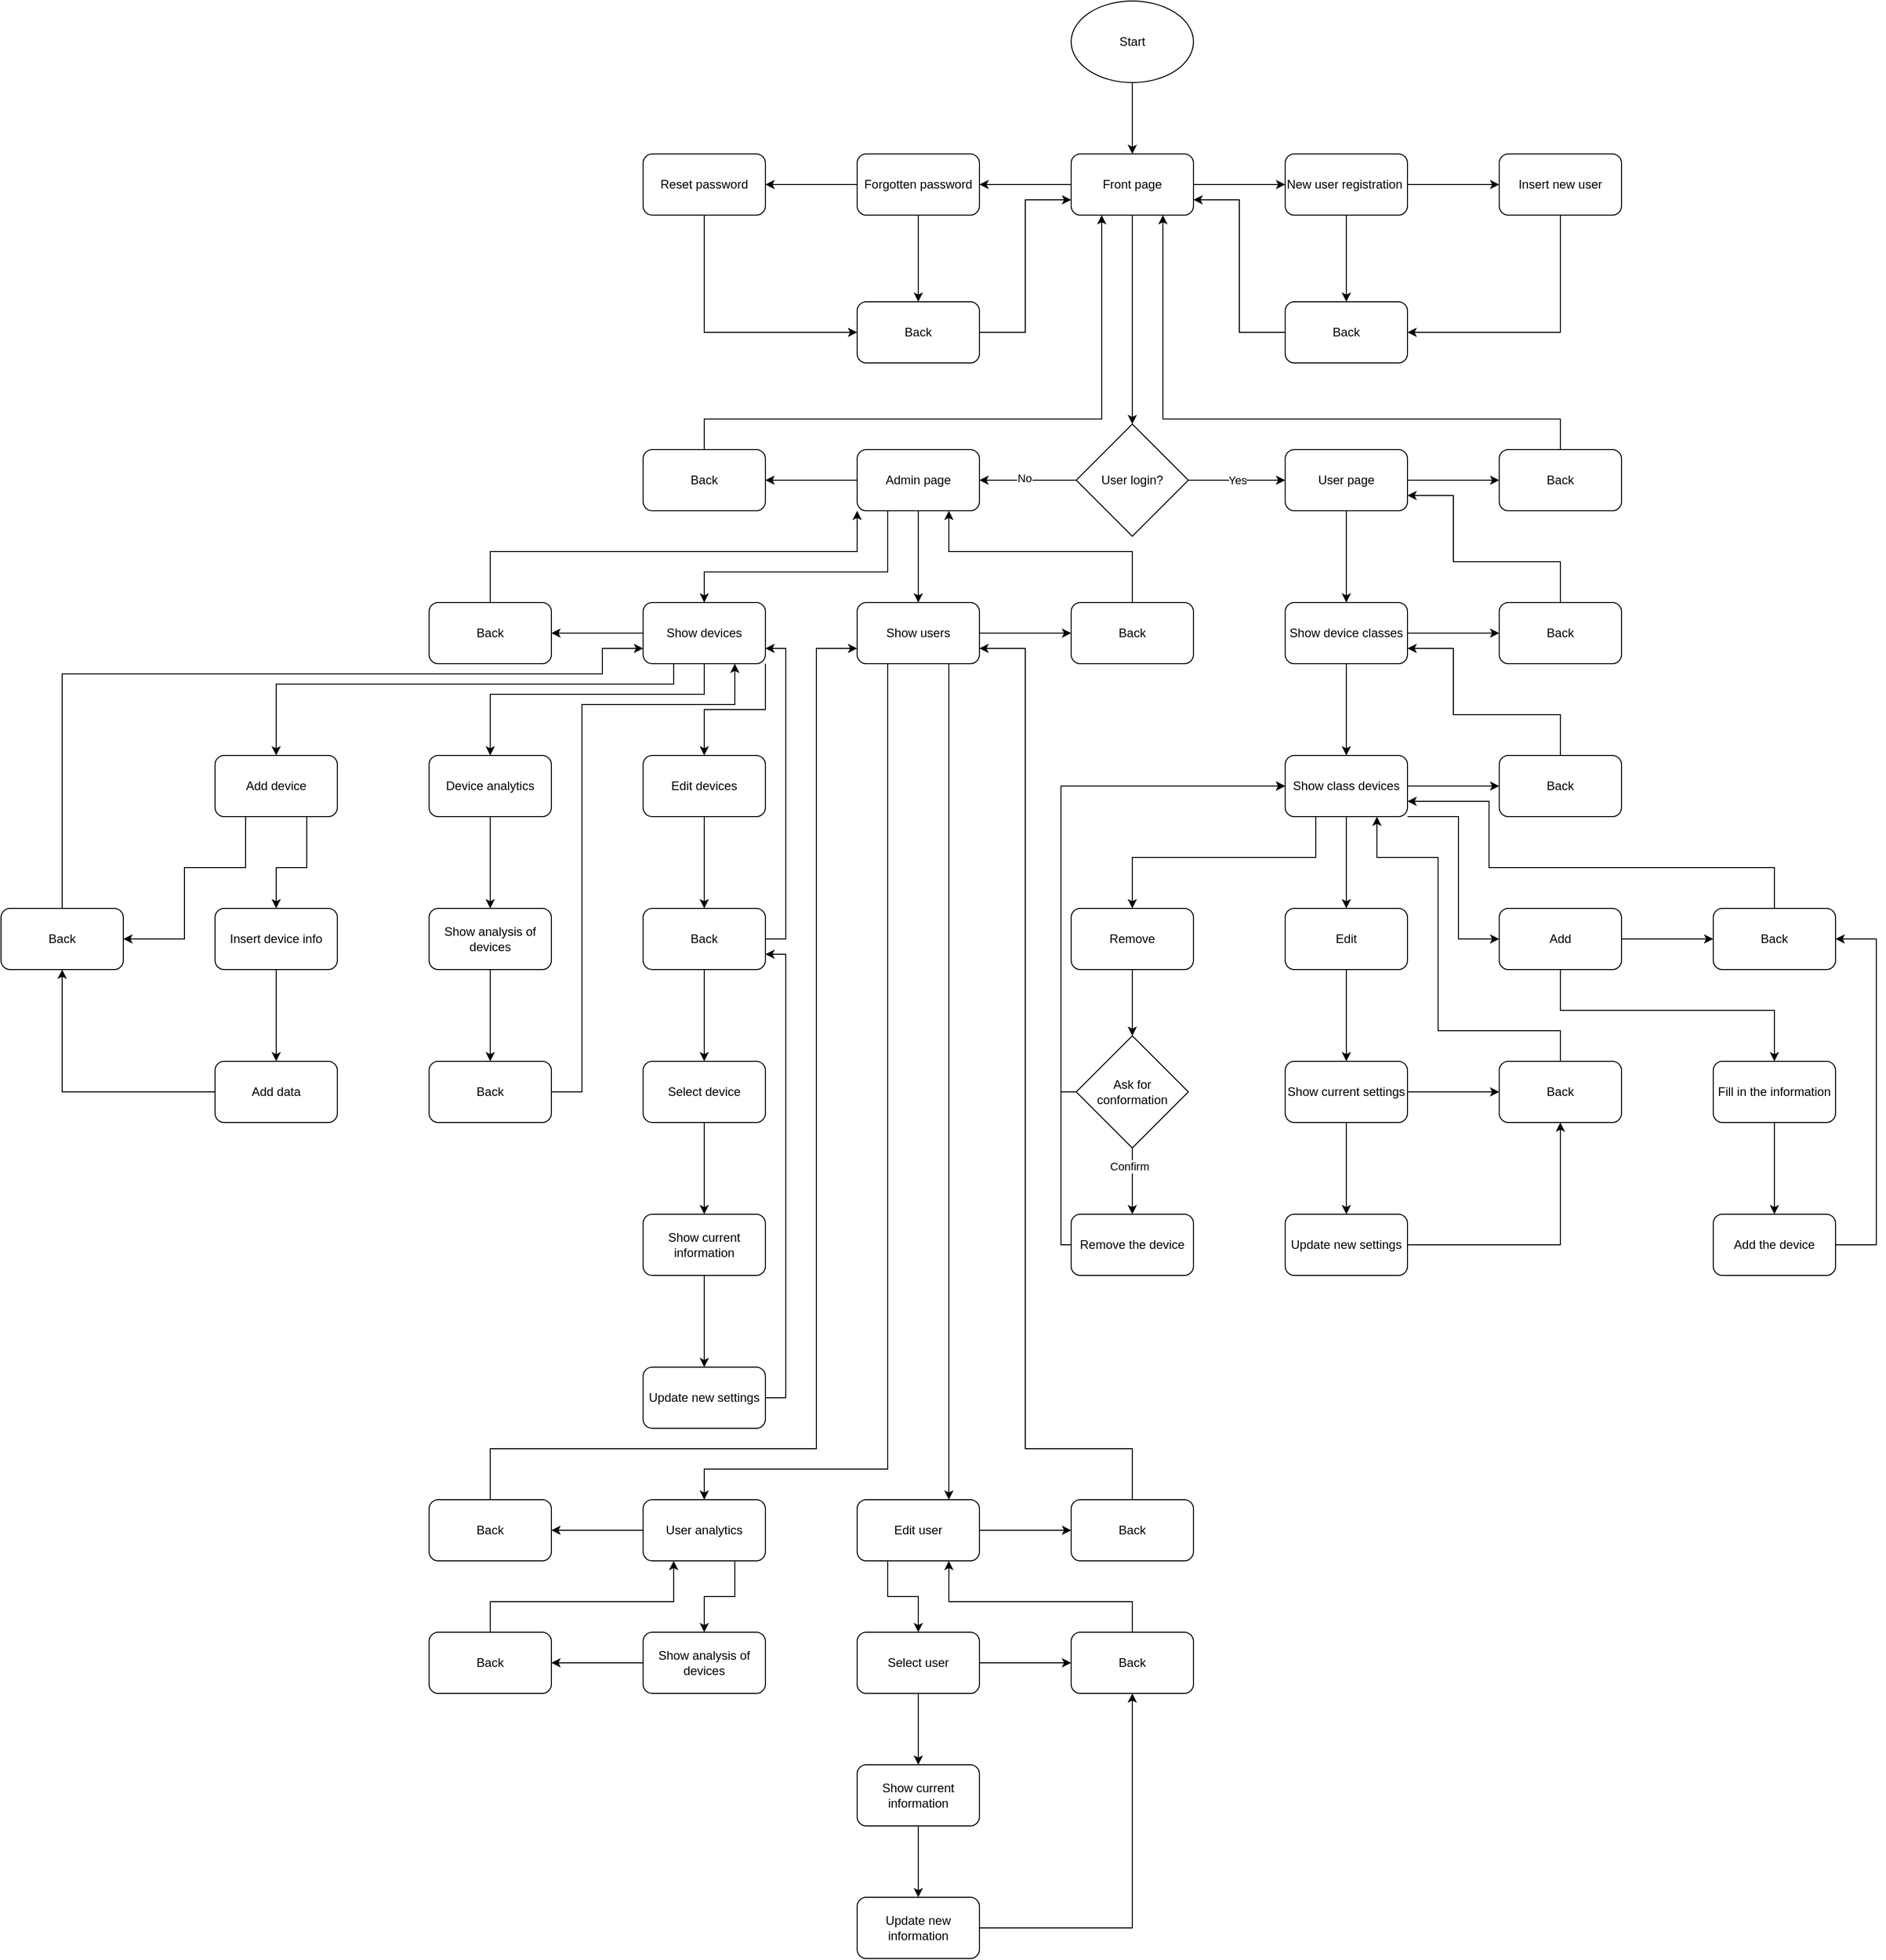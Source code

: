 <mxfile version="18.0.1" type="device" pages="7"><diagram id="S9SAbnwa8s2g8tgRVKTb" name="Page-1"><mxGraphModel dx="2226" dy="905" grid="1" gridSize="10" guides="1" tooltips="1" connect="1" arrows="1" fold="1" page="0" pageScale="1" pageWidth="827" pageHeight="1169" math="0" shadow="0"><root><mxCell id="0"/><mxCell id="1" parent="0"/><mxCell id="bu2569PQdlN-aB7ONO2l-36" style="edgeStyle=orthogonalEdgeStyle;rounded=0;orthogonalLoop=1;jettySize=auto;html=1;" edge="1" parent="1" source="bu2569PQdlN-aB7ONO2l-1" target="bu2569PQdlN-aB7ONO2l-2"><mxGeometry relative="1" as="geometry"/></mxCell><mxCell id="bu2569PQdlN-aB7ONO2l-1" value="Start" style="ellipse;whiteSpace=wrap;html=1;" vertex="1" parent="1"><mxGeometry x="340" y="150" width="120" height="80" as="geometry"/></mxCell><mxCell id="bu2569PQdlN-aB7ONO2l-37" style="edgeStyle=orthogonalEdgeStyle;rounded=0;orthogonalLoop=1;jettySize=auto;html=1;" edge="1" parent="1" source="bu2569PQdlN-aB7ONO2l-2" target="bu2569PQdlN-aB7ONO2l-3"><mxGeometry relative="1" as="geometry"/></mxCell><mxCell id="bu2569PQdlN-aB7ONO2l-42" style="edgeStyle=orthogonalEdgeStyle;rounded=0;orthogonalLoop=1;jettySize=auto;html=1;" edge="1" parent="1" source="bu2569PQdlN-aB7ONO2l-2" target="bu2569PQdlN-aB7ONO2l-4"><mxGeometry relative="1" as="geometry"/></mxCell><mxCell id="bu2569PQdlN-aB7ONO2l-47" style="edgeStyle=orthogonalEdgeStyle;rounded=0;orthogonalLoop=1;jettySize=auto;html=1;" edge="1" parent="1" source="bu2569PQdlN-aB7ONO2l-2" target="bu2569PQdlN-aB7ONO2l-10"><mxGeometry relative="1" as="geometry"/></mxCell><mxCell id="bu2569PQdlN-aB7ONO2l-2" value="Front page" style="rounded=1;whiteSpace=wrap;html=1;" vertex="1" parent="1"><mxGeometry x="340" y="300" width="120" height="60" as="geometry"/></mxCell><mxCell id="bu2569PQdlN-aB7ONO2l-38" style="edgeStyle=orthogonalEdgeStyle;rounded=0;orthogonalLoop=1;jettySize=auto;html=1;" edge="1" parent="1" source="bu2569PQdlN-aB7ONO2l-3" target="bu2569PQdlN-aB7ONO2l-5"><mxGeometry relative="1" as="geometry"/></mxCell><mxCell id="bu2569PQdlN-aB7ONO2l-40" style="edgeStyle=orthogonalEdgeStyle;rounded=0;orthogonalLoop=1;jettySize=auto;html=1;" edge="1" parent="1" source="bu2569PQdlN-aB7ONO2l-3" target="bu2569PQdlN-aB7ONO2l-15"><mxGeometry relative="1" as="geometry"/></mxCell><mxCell id="bu2569PQdlN-aB7ONO2l-3" value="Forgotten password" style="rounded=1;whiteSpace=wrap;html=1;" vertex="1" parent="1"><mxGeometry x="130" y="300" width="120" height="60" as="geometry"/></mxCell><mxCell id="bu2569PQdlN-aB7ONO2l-43" style="edgeStyle=orthogonalEdgeStyle;rounded=0;orthogonalLoop=1;jettySize=auto;html=1;" edge="1" parent="1" source="bu2569PQdlN-aB7ONO2l-4" target="bu2569PQdlN-aB7ONO2l-8"><mxGeometry relative="1" as="geometry"/></mxCell><mxCell id="bu2569PQdlN-aB7ONO2l-46" style="edgeStyle=orthogonalEdgeStyle;rounded=0;orthogonalLoop=1;jettySize=auto;html=1;" edge="1" parent="1" source="bu2569PQdlN-aB7ONO2l-4" target="bu2569PQdlN-aB7ONO2l-16"><mxGeometry relative="1" as="geometry"/></mxCell><mxCell id="bu2569PQdlN-aB7ONO2l-4" value="New user registration&amp;nbsp;" style="rounded=1;whiteSpace=wrap;html=1;" vertex="1" parent="1"><mxGeometry x="550" y="300" width="120" height="60" as="geometry"/></mxCell><mxCell id="bu2569PQdlN-aB7ONO2l-39" style="edgeStyle=orthogonalEdgeStyle;rounded=0;orthogonalLoop=1;jettySize=auto;html=1;entryX=0;entryY=0.5;entryDx=0;entryDy=0;" edge="1" parent="1" source="bu2569PQdlN-aB7ONO2l-5" target="bu2569PQdlN-aB7ONO2l-15"><mxGeometry relative="1" as="geometry"><Array as="points"><mxPoint x="-20" y="475"/></Array></mxGeometry></mxCell><mxCell id="bu2569PQdlN-aB7ONO2l-5" value="Reset password" style="rounded=1;whiteSpace=wrap;html=1;" vertex="1" parent="1"><mxGeometry x="-80" y="300" width="120" height="60" as="geometry"/></mxCell><mxCell id="bu2569PQdlN-aB7ONO2l-50" style="edgeStyle=orthogonalEdgeStyle;rounded=0;orthogonalLoop=1;jettySize=auto;html=1;" edge="1" parent="1" source="bu2569PQdlN-aB7ONO2l-6" target="bu2569PQdlN-aB7ONO2l-20"><mxGeometry relative="1" as="geometry"/></mxCell><mxCell id="bu2569PQdlN-aB7ONO2l-82" style="edgeStyle=orthogonalEdgeStyle;rounded=0;orthogonalLoop=1;jettySize=auto;html=1;" edge="1" parent="1" source="bu2569PQdlN-aB7ONO2l-6" target="bu2569PQdlN-aB7ONO2l-79"><mxGeometry relative="1" as="geometry"/></mxCell><mxCell id="bu2569PQdlN-aB7ONO2l-85" style="edgeStyle=orthogonalEdgeStyle;rounded=0;orthogonalLoop=1;jettySize=auto;html=1;exitX=0.25;exitY=1;exitDx=0;exitDy=0;" edge="1" parent="1" source="bu2569PQdlN-aB7ONO2l-6" target="bu2569PQdlN-aB7ONO2l-80"><mxGeometry relative="1" as="geometry"><Array as="points"><mxPoint x="160" y="710"/><mxPoint x="-20" y="710"/></Array></mxGeometry></mxCell><mxCell id="bu2569PQdlN-aB7ONO2l-6" value="Admin page" style="rounded=1;whiteSpace=wrap;html=1;" vertex="1" parent="1"><mxGeometry x="130" y="590" width="120" height="60" as="geometry"/></mxCell><mxCell id="bu2569PQdlN-aB7ONO2l-52" style="edgeStyle=orthogonalEdgeStyle;rounded=0;orthogonalLoop=1;jettySize=auto;html=1;" edge="1" parent="1" source="bu2569PQdlN-aB7ONO2l-7" target="bu2569PQdlN-aB7ONO2l-19"><mxGeometry relative="1" as="geometry"/></mxCell><mxCell id="bu2569PQdlN-aB7ONO2l-54" style="edgeStyle=orthogonalEdgeStyle;rounded=0;orthogonalLoop=1;jettySize=auto;html=1;" edge="1" parent="1" source="bu2569PQdlN-aB7ONO2l-7" target="bu2569PQdlN-aB7ONO2l-11"><mxGeometry relative="1" as="geometry"/></mxCell><mxCell id="bu2569PQdlN-aB7ONO2l-7" value="User page" style="rounded=1;whiteSpace=wrap;html=1;" vertex="1" parent="1"><mxGeometry x="550" y="590" width="120" height="60" as="geometry"/></mxCell><mxCell id="bu2569PQdlN-aB7ONO2l-44" style="edgeStyle=orthogonalEdgeStyle;rounded=0;orthogonalLoop=1;jettySize=auto;html=1;entryX=1;entryY=0.5;entryDx=0;entryDy=0;" edge="1" parent="1" source="bu2569PQdlN-aB7ONO2l-8" target="bu2569PQdlN-aB7ONO2l-16"><mxGeometry relative="1" as="geometry"><Array as="points"><mxPoint x="820" y="475"/></Array></mxGeometry></mxCell><mxCell id="bu2569PQdlN-aB7ONO2l-8" value="Insert new user" style="rounded=1;whiteSpace=wrap;html=1;" vertex="1" parent="1"><mxGeometry x="760" y="300" width="120" height="60" as="geometry"/></mxCell><mxCell id="bu2569PQdlN-aB7ONO2l-48" style="edgeStyle=orthogonalEdgeStyle;rounded=0;orthogonalLoop=1;jettySize=auto;html=1;" edge="1" parent="1" source="bu2569PQdlN-aB7ONO2l-10" target="bu2569PQdlN-aB7ONO2l-6"><mxGeometry relative="1" as="geometry"/></mxCell><mxCell id="bu2569PQdlN-aB7ONO2l-158" value="No" style="edgeLabel;html=1;align=center;verticalAlign=middle;resizable=0;points=[];" vertex="1" connectable="0" parent="bu2569PQdlN-aB7ONO2l-48"><mxGeometry x="0.074" y="-2" relative="1" as="geometry"><mxPoint as="offset"/></mxGeometry></mxCell><mxCell id="bu2569PQdlN-aB7ONO2l-49" value="Yes" style="edgeStyle=orthogonalEdgeStyle;rounded=0;orthogonalLoop=1;jettySize=auto;html=1;" edge="1" parent="1" source="bu2569PQdlN-aB7ONO2l-10" target="bu2569PQdlN-aB7ONO2l-7"><mxGeometry relative="1" as="geometry"/></mxCell><mxCell id="bu2569PQdlN-aB7ONO2l-10" value="User login?" style="rhombus;whiteSpace=wrap;html=1;" vertex="1" parent="1"><mxGeometry x="345" y="565" width="110" height="110" as="geometry"/></mxCell><mxCell id="bu2569PQdlN-aB7ONO2l-55" style="edgeStyle=orthogonalEdgeStyle;rounded=0;orthogonalLoop=1;jettySize=auto;html=1;entryX=0.5;entryY=0;entryDx=0;entryDy=0;" edge="1" parent="1" source="bu2569PQdlN-aB7ONO2l-11" target="bu2569PQdlN-aB7ONO2l-21"><mxGeometry relative="1" as="geometry"/></mxCell><mxCell id="bu2569PQdlN-aB7ONO2l-62" style="edgeStyle=orthogonalEdgeStyle;rounded=0;orthogonalLoop=1;jettySize=auto;html=1;" edge="1" parent="1" source="bu2569PQdlN-aB7ONO2l-11" target="bu2569PQdlN-aB7ONO2l-23"><mxGeometry relative="1" as="geometry"/></mxCell><mxCell id="bu2569PQdlN-aB7ONO2l-11" value="Show device classes" style="rounded=1;whiteSpace=wrap;html=1;" vertex="1" parent="1"><mxGeometry x="550" y="740" width="120" height="60" as="geometry"/></mxCell><mxCell id="bu2569PQdlN-aB7ONO2l-64" style="edgeStyle=orthogonalEdgeStyle;rounded=0;orthogonalLoop=1;jettySize=auto;html=1;" edge="1" parent="1" source="bu2569PQdlN-aB7ONO2l-12" target="bu2569PQdlN-aB7ONO2l-26"><mxGeometry relative="1" as="geometry"/></mxCell><mxCell id="bu2569PQdlN-aB7ONO2l-12" value="Edit" style="rounded=1;whiteSpace=wrap;html=1;" vertex="1" parent="1"><mxGeometry x="550" y="1040" width="120" height="60" as="geometry"/></mxCell><mxCell id="bu2569PQdlN-aB7ONO2l-41" style="edgeStyle=orthogonalEdgeStyle;rounded=0;orthogonalLoop=1;jettySize=auto;html=1;entryX=0;entryY=0.75;entryDx=0;entryDy=0;" edge="1" parent="1" source="bu2569PQdlN-aB7ONO2l-15" target="bu2569PQdlN-aB7ONO2l-2"><mxGeometry relative="1" as="geometry"/></mxCell><mxCell id="bu2569PQdlN-aB7ONO2l-15" value="Back&lt;span style=&quot;color: rgba(0, 0, 0, 0); font-family: monospace; font-size: 0px; text-align: start;&quot;&gt;%3CmxGraphModel%3E%3Croot%3E%3CmxCell%20id%3D%220%22%2F%3E%3CmxCell%20id%3D%221%22%20parent%3D%220%22%2F%3E%3CmxCell%20id%3D%222%22%20value%3D%22%22%20style%3D%22rounded%3D1%3BwhiteSpace%3Dwrap%3Bhtml%3D1%3B%22%20vertex%3D%221%22%20parent%3D%221%22%3E%3CmxGeometry%20x%3D%22130%22%20y%3D%22770%22%20width%3D%22120%22%20height%3D%2260%22%20as%3D%22geometry%22%2F%3E%3C%2FmxCell%3E%3C%2Froot%3E%3C%2FmxGraphModel%3E&lt;/span&gt;" style="rounded=1;whiteSpace=wrap;html=1;" vertex="1" parent="1"><mxGeometry x="130" y="445" width="120" height="60" as="geometry"/></mxCell><mxCell id="bu2569PQdlN-aB7ONO2l-45" style="edgeStyle=orthogonalEdgeStyle;rounded=0;orthogonalLoop=1;jettySize=auto;html=1;entryX=1;entryY=0.75;entryDx=0;entryDy=0;" edge="1" parent="1" source="bu2569PQdlN-aB7ONO2l-16" target="bu2569PQdlN-aB7ONO2l-2"><mxGeometry relative="1" as="geometry"/></mxCell><mxCell id="bu2569PQdlN-aB7ONO2l-16" value="Back&lt;span style=&quot;color: rgba(0, 0, 0, 0); font-family: monospace; font-size: 0px; text-align: start;&quot;&gt;%3CmxGraphModel%3E%3Croot%3E%3CmxCell%20id%3D%220%22%2F%3E%3CmxCell%20id%3D%221%22%20parent%3D%220%22%2F%3E%3CmxCell%20id%3D%222%22%20value%3D%22%22%20style%3D%22rounded%3D1%3BwhiteSpace%3Dwrap%3Bhtml%3D1%3B%22%20vertex%3D%221%22%20parent%3D%221%22%3E%3CmxGeometry%20x%3D%22130%22%20y%3D%22770%22%20width%3D%22120%22%20height%3D%2260%22%20as%3D%22geometry%22%2F%3E%3C%2FmxCell%3E%3C%2Froot%3E%3C%2FmxGraphModel%3E&lt;/span&gt;" style="rounded=1;whiteSpace=wrap;html=1;" vertex="1" parent="1"><mxGeometry x="550" y="445" width="120" height="60" as="geometry"/></mxCell><mxCell id="bu2569PQdlN-aB7ONO2l-53" style="edgeStyle=orthogonalEdgeStyle;rounded=0;orthogonalLoop=1;jettySize=auto;html=1;entryX=0.75;entryY=1;entryDx=0;entryDy=0;" edge="1" parent="1" source="bu2569PQdlN-aB7ONO2l-19" target="bu2569PQdlN-aB7ONO2l-2"><mxGeometry relative="1" as="geometry"><Array as="points"><mxPoint x="820" y="560"/><mxPoint x="430" y="560"/></Array></mxGeometry></mxCell><mxCell id="bu2569PQdlN-aB7ONO2l-19" value="Back&lt;span style=&quot;color: rgba(0, 0, 0, 0); font-family: monospace; font-size: 0px; text-align: start;&quot;&gt;%3CmxGraphModel%3E%3Croot%3E%3CmxCell%20id%3D%220%22%2F%3E%3CmxCell%20id%3D%221%22%20parent%3D%220%22%2F%3E%3CmxCell%20id%3D%222%22%20value%3D%22%22%20style%3D%22rounded%3D1%3BwhiteSpace%3Dwrap%3Bhtml%3D1%3B%22%20vertex%3D%221%22%20parent%3D%221%22%3E%3CmxGeometry%20x%3D%22130%22%20y%3D%22770%22%20width%3D%22120%22%20height%3D%2260%22%20as%3D%22geometry%22%2F%3E%3C%2FmxCell%3E%3C%2Froot%3E%3C%2FmxGraphModel%3E&lt;/span&gt;" style="rounded=1;whiteSpace=wrap;html=1;" vertex="1" parent="1"><mxGeometry x="760" y="590" width="120" height="60" as="geometry"/></mxCell><mxCell id="bu2569PQdlN-aB7ONO2l-51" style="edgeStyle=orthogonalEdgeStyle;rounded=0;orthogonalLoop=1;jettySize=auto;html=1;entryX=0.25;entryY=1;entryDx=0;entryDy=0;" edge="1" parent="1" source="bu2569PQdlN-aB7ONO2l-20" target="bu2569PQdlN-aB7ONO2l-2"><mxGeometry relative="1" as="geometry"><Array as="points"><mxPoint x="-20" y="560"/><mxPoint x="370" y="560"/></Array></mxGeometry></mxCell><mxCell id="bu2569PQdlN-aB7ONO2l-20" value="Back&lt;span style=&quot;color: rgba(0, 0, 0, 0); font-family: monospace; font-size: 0px; text-align: start;&quot;&gt;%3CmxGraphModel%3E%3Croot%3E%3CmxCell%20id%3D%220%22%2F%3E%3CmxCell%20id%3D%221%22%20parent%3D%220%22%2F%3E%3CmxCell%20id%3D%222%22%20value%3D%22%22%20style%3D%22rounded%3D1%3BwhiteSpace%3Dwrap%3Bhtml%3D1%3B%22%20vertex%3D%221%22%20parent%3D%221%22%3E%3CmxGeometry%20x%3D%22130%22%20y%3D%22770%22%20width%3D%22120%22%20height%3D%2260%22%20as%3D%22geometry%22%2F%3E%3C%2FmxCell%3E%3C%2Froot%3E%3C%2FmxGraphModel%3E&lt;/span&gt;" style="rounded=1;whiteSpace=wrap;html=1;" vertex="1" parent="1"><mxGeometry x="-80" y="590" width="120" height="60" as="geometry"/></mxCell><mxCell id="bu2569PQdlN-aB7ONO2l-56" style="edgeStyle=orthogonalEdgeStyle;rounded=0;orthogonalLoop=1;jettySize=auto;html=1;" edge="1" parent="1" source="bu2569PQdlN-aB7ONO2l-21" target="bu2569PQdlN-aB7ONO2l-12"><mxGeometry relative="1" as="geometry"/></mxCell><mxCell id="bu2569PQdlN-aB7ONO2l-58" style="edgeStyle=orthogonalEdgeStyle;rounded=0;orthogonalLoop=1;jettySize=auto;html=1;exitX=0.25;exitY=1;exitDx=0;exitDy=0;" edge="1" parent="1" source="bu2569PQdlN-aB7ONO2l-21" target="bu2569PQdlN-aB7ONO2l-22"><mxGeometry relative="1" as="geometry"><Array as="points"><mxPoint x="580" y="990"/><mxPoint x="400" y="990"/></Array></mxGeometry></mxCell><mxCell id="bu2569PQdlN-aB7ONO2l-60" style="edgeStyle=orthogonalEdgeStyle;rounded=0;orthogonalLoop=1;jettySize=auto;html=1;entryX=0;entryY=0.5;entryDx=0;entryDy=0;" edge="1" parent="1" source="bu2569PQdlN-aB7ONO2l-21" target="bu2569PQdlN-aB7ONO2l-24"><mxGeometry relative="1" as="geometry"/></mxCell><mxCell id="bu2569PQdlN-aB7ONO2l-70" style="edgeStyle=orthogonalEdgeStyle;rounded=0;orthogonalLoop=1;jettySize=auto;html=1;exitX=1;exitY=1;exitDx=0;exitDy=0;entryX=0;entryY=0.5;entryDx=0;entryDy=0;" edge="1" parent="1" source="bu2569PQdlN-aB7ONO2l-21" target="bu2569PQdlN-aB7ONO2l-25"><mxGeometry relative="1" as="geometry"><Array as="points"><mxPoint x="720" y="950"/><mxPoint x="720" y="1070"/></Array></mxGeometry></mxCell><mxCell id="bu2569PQdlN-aB7ONO2l-21" value="Show class devices" style="rounded=1;whiteSpace=wrap;html=1;" vertex="1" parent="1"><mxGeometry x="550" y="890" width="120" height="60" as="geometry"/></mxCell><mxCell id="bu2569PQdlN-aB7ONO2l-59" style="edgeStyle=orthogonalEdgeStyle;rounded=0;orthogonalLoop=1;jettySize=auto;html=1;" edge="1" parent="1" source="bu2569PQdlN-aB7ONO2l-22" target="bu2569PQdlN-aB7ONO2l-31"><mxGeometry relative="1" as="geometry"/></mxCell><mxCell id="bu2569PQdlN-aB7ONO2l-22" value="Remove" style="rounded=1;whiteSpace=wrap;html=1;" vertex="1" parent="1"><mxGeometry x="340" y="1040" width="120" height="60" as="geometry"/></mxCell><mxCell id="bu2569PQdlN-aB7ONO2l-63" style="edgeStyle=orthogonalEdgeStyle;rounded=0;orthogonalLoop=1;jettySize=auto;html=1;entryX=1;entryY=0.75;entryDx=0;entryDy=0;" edge="1" parent="1" source="bu2569PQdlN-aB7ONO2l-23" target="bu2569PQdlN-aB7ONO2l-7"><mxGeometry relative="1" as="geometry"><Array as="points"><mxPoint x="820" y="700"/><mxPoint x="715" y="700"/><mxPoint x="715" y="635"/></Array></mxGeometry></mxCell><mxCell id="bu2569PQdlN-aB7ONO2l-23" value="Back&lt;span style=&quot;color: rgba(0, 0, 0, 0); font-family: monospace; font-size: 0px; text-align: start;&quot;&gt;%3CmxGraphModel%3E%3Croot%3E%3CmxCell%20id%3D%220%22%2F%3E%3CmxCell%20id%3D%221%22%20parent%3D%220%22%2F%3E%3CmxCell%20id%3D%222%22%20value%3D%22%22%20style%3D%22rounded%3D1%3BwhiteSpace%3Dwrap%3Bhtml%3D1%3B%22%20vertex%3D%221%22%20parent%3D%221%22%3E%3CmxGeometry%20x%3D%22130%22%20y%3D%22770%22%20width%3D%22120%22%20height%3D%2260%22%20as%3D%22geometry%22%2F%3E%3C%2FmxCell%3E%3C%2Froot%3E%3C%2FmxGraphModel%3E&lt;/span&gt;" style="rounded=1;whiteSpace=wrap;html=1;" vertex="1" parent="1"><mxGeometry x="760" y="740" width="120" height="60" as="geometry"/></mxCell><mxCell id="bu2569PQdlN-aB7ONO2l-61" style="edgeStyle=orthogonalEdgeStyle;rounded=0;orthogonalLoop=1;jettySize=auto;html=1;entryX=1;entryY=0.75;entryDx=0;entryDy=0;" edge="1" parent="1" source="bu2569PQdlN-aB7ONO2l-24" target="bu2569PQdlN-aB7ONO2l-11"><mxGeometry relative="1" as="geometry"><Array as="points"><mxPoint x="820" y="850"/><mxPoint x="715" y="850"/><mxPoint x="715" y="785"/></Array></mxGeometry></mxCell><mxCell id="bu2569PQdlN-aB7ONO2l-24" value="Back&lt;span style=&quot;color: rgba(0, 0, 0, 0); font-family: monospace; font-size: 0px; text-align: start;&quot;&gt;%3CmxGraphModel%3E%3Croot%3E%3CmxCell%20id%3D%220%22%2F%3E%3CmxCell%20id%3D%221%22%20parent%3D%220%22%2F%3E%3CmxCell%20id%3D%222%22%20value%3D%22%22%20style%3D%22rounded%3D1%3BwhiteSpace%3Dwrap%3Bhtml%3D1%3B%22%20vertex%3D%221%22%20parent%3D%221%22%3E%3CmxGeometry%20x%3D%22130%22%20y%3D%22770%22%20width%3D%22120%22%20height%3D%2260%22%20as%3D%22geometry%22%2F%3E%3C%2FmxCell%3E%3C%2Froot%3E%3C%2FmxGraphModel%3E&lt;/span&gt;" style="rounded=1;whiteSpace=wrap;html=1;" vertex="1" parent="1"><mxGeometry x="760" y="890" width="120" height="60" as="geometry"/></mxCell><mxCell id="bu2569PQdlN-aB7ONO2l-74" style="edgeStyle=orthogonalEdgeStyle;rounded=0;orthogonalLoop=1;jettySize=auto;html=1;" edge="1" parent="1" source="bu2569PQdlN-aB7ONO2l-25" target="bu2569PQdlN-aB7ONO2l-71"><mxGeometry relative="1" as="geometry"/></mxCell><mxCell id="bu2569PQdlN-aB7ONO2l-76" style="edgeStyle=orthogonalEdgeStyle;rounded=0;orthogonalLoop=1;jettySize=auto;html=1;" edge="1" parent="1" source="bu2569PQdlN-aB7ONO2l-25" target="bu2569PQdlN-aB7ONO2l-72"><mxGeometry relative="1" as="geometry"><Array as="points"><mxPoint x="820" y="1140"/><mxPoint x="1030" y="1140"/></Array></mxGeometry></mxCell><mxCell id="bu2569PQdlN-aB7ONO2l-25" value="Add" style="rounded=1;whiteSpace=wrap;html=1;" vertex="1" parent="1"><mxGeometry x="760" y="1040" width="120" height="60" as="geometry"/></mxCell><mxCell id="bu2569PQdlN-aB7ONO2l-66" style="edgeStyle=orthogonalEdgeStyle;rounded=0;orthogonalLoop=1;jettySize=auto;html=1;" edge="1" parent="1" source="bu2569PQdlN-aB7ONO2l-26" target="bu2569PQdlN-aB7ONO2l-65"><mxGeometry relative="1" as="geometry"/></mxCell><mxCell id="bu2569PQdlN-aB7ONO2l-68" style="edgeStyle=orthogonalEdgeStyle;rounded=0;orthogonalLoop=1;jettySize=auto;html=1;" edge="1" parent="1" source="bu2569PQdlN-aB7ONO2l-26" target="bu2569PQdlN-aB7ONO2l-27"><mxGeometry relative="1" as="geometry"/></mxCell><mxCell id="bu2569PQdlN-aB7ONO2l-26" value="Show current settings" style="rounded=1;whiteSpace=wrap;html=1;" vertex="1" parent="1"><mxGeometry x="550" y="1190" width="120" height="60" as="geometry"/></mxCell><mxCell id="bu2569PQdlN-aB7ONO2l-69" style="edgeStyle=orthogonalEdgeStyle;rounded=0;orthogonalLoop=1;jettySize=auto;html=1;" edge="1" parent="1" source="bu2569PQdlN-aB7ONO2l-27" target="bu2569PQdlN-aB7ONO2l-65"><mxGeometry relative="1" as="geometry"/></mxCell><mxCell id="bu2569PQdlN-aB7ONO2l-27" value="Update new settings" style="rounded=1;whiteSpace=wrap;html=1;" vertex="1" parent="1"><mxGeometry x="550" y="1340" width="120" height="60" as="geometry"/></mxCell><mxCell id="bu2569PQdlN-aB7ONO2l-33" style="edgeStyle=orthogonalEdgeStyle;rounded=0;orthogonalLoop=1;jettySize=auto;html=1;entryX=0;entryY=0.5;entryDx=0;entryDy=0;" edge="1" parent="1" source="bu2569PQdlN-aB7ONO2l-29" target="bu2569PQdlN-aB7ONO2l-21"><mxGeometry relative="1" as="geometry"><Array as="points"><mxPoint x="330" y="1370"/><mxPoint x="330" y="920"/></Array></mxGeometry></mxCell><mxCell id="bu2569PQdlN-aB7ONO2l-29" value="Remove the device" style="rounded=1;whiteSpace=wrap;html=1;" vertex="1" parent="1"><mxGeometry x="340" y="1340" width="120" height="60" as="geometry"/></mxCell><mxCell id="bu2569PQdlN-aB7ONO2l-32" style="edgeStyle=orthogonalEdgeStyle;rounded=0;orthogonalLoop=1;jettySize=auto;html=1;" edge="1" parent="1" source="bu2569PQdlN-aB7ONO2l-31" target="bu2569PQdlN-aB7ONO2l-29"><mxGeometry relative="1" as="geometry"/></mxCell><mxCell id="bu2569PQdlN-aB7ONO2l-159" value="Confirm" style="edgeLabel;html=1;align=center;verticalAlign=middle;resizable=0;points=[];" vertex="1" connectable="0" parent="bu2569PQdlN-aB7ONO2l-32"><mxGeometry x="-0.446" y="-3" relative="1" as="geometry"><mxPoint as="offset"/></mxGeometry></mxCell><mxCell id="bu2569PQdlN-aB7ONO2l-34" style="edgeStyle=orthogonalEdgeStyle;rounded=0;orthogonalLoop=1;jettySize=auto;html=1;entryX=0;entryY=0.5;entryDx=0;entryDy=0;" edge="1" parent="1" source="bu2569PQdlN-aB7ONO2l-31" target="bu2569PQdlN-aB7ONO2l-21"><mxGeometry relative="1" as="geometry"><Array as="points"><mxPoint x="330" y="1220"/><mxPoint x="330" y="920"/></Array></mxGeometry></mxCell><mxCell id="bu2569PQdlN-aB7ONO2l-31" value="Ask for conformation" style="rhombus;whiteSpace=wrap;html=1;" vertex="1" parent="1"><mxGeometry x="345" y="1165" width="110" height="110" as="geometry"/></mxCell><mxCell id="bu2569PQdlN-aB7ONO2l-67" style="edgeStyle=orthogonalEdgeStyle;rounded=0;orthogonalLoop=1;jettySize=auto;html=1;entryX=0.75;entryY=1;entryDx=0;entryDy=0;" edge="1" parent="1" source="bu2569PQdlN-aB7ONO2l-65" target="bu2569PQdlN-aB7ONO2l-21"><mxGeometry relative="1" as="geometry"><Array as="points"><mxPoint x="820" y="1160"/><mxPoint x="700" y="1160"/><mxPoint x="700" y="990"/><mxPoint x="640" y="990"/></Array></mxGeometry></mxCell><mxCell id="bu2569PQdlN-aB7ONO2l-65" value="Back" style="rounded=1;whiteSpace=wrap;html=1;" vertex="1" parent="1"><mxGeometry x="760" y="1190" width="120" height="60" as="geometry"/></mxCell><mxCell id="bu2569PQdlN-aB7ONO2l-75" style="edgeStyle=orthogonalEdgeStyle;rounded=0;orthogonalLoop=1;jettySize=auto;html=1;entryX=1;entryY=0.75;entryDx=0;entryDy=0;" edge="1" parent="1" source="bu2569PQdlN-aB7ONO2l-71" target="bu2569PQdlN-aB7ONO2l-21"><mxGeometry relative="1" as="geometry"><Array as="points"><mxPoint x="1030" y="1000"/><mxPoint x="750" y="1000"/><mxPoint x="750" y="935"/></Array></mxGeometry></mxCell><mxCell id="bu2569PQdlN-aB7ONO2l-71" value="Back" style="rounded=1;whiteSpace=wrap;html=1;" vertex="1" parent="1"><mxGeometry x="970" y="1040" width="120" height="60" as="geometry"/></mxCell><mxCell id="bu2569PQdlN-aB7ONO2l-77" style="edgeStyle=orthogonalEdgeStyle;rounded=0;orthogonalLoop=1;jettySize=auto;html=1;" edge="1" parent="1" source="bu2569PQdlN-aB7ONO2l-72" target="bu2569PQdlN-aB7ONO2l-73"><mxGeometry relative="1" as="geometry"/></mxCell><mxCell id="bu2569PQdlN-aB7ONO2l-72" value="Fill in the information" style="rounded=1;whiteSpace=wrap;html=1;" vertex="1" parent="1"><mxGeometry x="970" y="1190" width="120" height="60" as="geometry"/></mxCell><mxCell id="bu2569PQdlN-aB7ONO2l-78" style="edgeStyle=orthogonalEdgeStyle;rounded=0;orthogonalLoop=1;jettySize=auto;html=1;entryX=1;entryY=0.5;entryDx=0;entryDy=0;" edge="1" parent="1" source="bu2569PQdlN-aB7ONO2l-73" target="bu2569PQdlN-aB7ONO2l-71"><mxGeometry relative="1" as="geometry"><Array as="points"><mxPoint x="1130" y="1370"/><mxPoint x="1130" y="1070"/></Array></mxGeometry></mxCell><mxCell id="bu2569PQdlN-aB7ONO2l-73" value="Add the device" style="rounded=1;whiteSpace=wrap;html=1;" vertex="1" parent="1"><mxGeometry x="970" y="1340" width="120" height="60" as="geometry"/></mxCell><mxCell id="bu2569PQdlN-aB7ONO2l-91" style="edgeStyle=orthogonalEdgeStyle;rounded=0;orthogonalLoop=1;jettySize=auto;html=1;" edge="1" parent="1" source="bu2569PQdlN-aB7ONO2l-79" target="bu2569PQdlN-aB7ONO2l-81"><mxGeometry relative="1" as="geometry"/></mxCell><mxCell id="bu2569PQdlN-aB7ONO2l-132" style="edgeStyle=orthogonalEdgeStyle;rounded=0;orthogonalLoop=1;jettySize=auto;html=1;exitX=0.75;exitY=1;exitDx=0;exitDy=0;entryX=0.75;entryY=0;entryDx=0;entryDy=0;" edge="1" parent="1" source="bu2569PQdlN-aB7ONO2l-79" target="bu2569PQdlN-aB7ONO2l-131"><mxGeometry relative="1" as="geometry"/></mxCell><mxCell id="bu2569PQdlN-aB7ONO2l-133" style="edgeStyle=orthogonalEdgeStyle;rounded=0;orthogonalLoop=1;jettySize=auto;html=1;exitX=0.25;exitY=1;exitDx=0;exitDy=0;" edge="1" parent="1" source="bu2569PQdlN-aB7ONO2l-79" target="bu2569PQdlN-aB7ONO2l-130"><mxGeometry relative="1" as="geometry"><Array as="points"><mxPoint x="160" y="1590"/><mxPoint x="-20" y="1590"/></Array></mxGeometry></mxCell><mxCell id="bu2569PQdlN-aB7ONO2l-79" value="Show users" style="rounded=1;whiteSpace=wrap;html=1;" vertex="1" parent="1"><mxGeometry x="130" y="740" width="120" height="60" as="geometry"/></mxCell><mxCell id="bu2569PQdlN-aB7ONO2l-90" style="edgeStyle=orthogonalEdgeStyle;rounded=0;orthogonalLoop=1;jettySize=auto;html=1;" edge="1" parent="1" source="bu2569PQdlN-aB7ONO2l-80" target="bu2569PQdlN-aB7ONO2l-88"><mxGeometry relative="1" as="geometry"/></mxCell><mxCell id="bu2569PQdlN-aB7ONO2l-112" style="edgeStyle=orthogonalEdgeStyle;rounded=0;orthogonalLoop=1;jettySize=auto;html=1;exitX=0.25;exitY=1;exitDx=0;exitDy=0;" edge="1" parent="1" source="bu2569PQdlN-aB7ONO2l-80" target="bu2569PQdlN-aB7ONO2l-96"><mxGeometry relative="1" as="geometry"><Array as="points"><mxPoint x="-50" y="820"/><mxPoint x="-440" y="820"/></Array></mxGeometry></mxCell><mxCell id="bu2569PQdlN-aB7ONO2l-113" style="edgeStyle=orthogonalEdgeStyle;rounded=0;orthogonalLoop=1;jettySize=auto;html=1;exitX=0.5;exitY=1;exitDx=0;exitDy=0;" edge="1" parent="1" source="bu2569PQdlN-aB7ONO2l-80" target="bu2569PQdlN-aB7ONO2l-95"><mxGeometry relative="1" as="geometry"><Array as="points"><mxPoint x="-20" y="830"/><mxPoint x="-230" y="830"/></Array></mxGeometry></mxCell><mxCell id="bu2569PQdlN-aB7ONO2l-118" style="edgeStyle=orthogonalEdgeStyle;rounded=0;orthogonalLoop=1;jettySize=auto;html=1;exitX=1;exitY=1;exitDx=0;exitDy=0;entryX=0.5;entryY=0;entryDx=0;entryDy=0;" edge="1" parent="1" source="bu2569PQdlN-aB7ONO2l-80" target="bu2569PQdlN-aB7ONO2l-93"><mxGeometry relative="1" as="geometry"/></mxCell><mxCell id="bu2569PQdlN-aB7ONO2l-80" value="Show devices" style="rounded=1;whiteSpace=wrap;html=1;" vertex="1" parent="1"><mxGeometry x="-80" y="740" width="120" height="60" as="geometry"/></mxCell><mxCell id="bu2569PQdlN-aB7ONO2l-86" style="edgeStyle=orthogonalEdgeStyle;rounded=0;orthogonalLoop=1;jettySize=auto;html=1;entryX=0.75;entryY=1;entryDx=0;entryDy=0;" edge="1" parent="1" source="bu2569PQdlN-aB7ONO2l-81" target="bu2569PQdlN-aB7ONO2l-6"><mxGeometry relative="1" as="geometry"><Array as="points"><mxPoint x="400" y="690"/><mxPoint x="220" y="690"/></Array></mxGeometry></mxCell><mxCell id="bu2569PQdlN-aB7ONO2l-81" value="Back" style="rounded=1;whiteSpace=wrap;html=1;" vertex="1" parent="1"><mxGeometry x="340" y="740" width="120" height="60" as="geometry"/></mxCell><mxCell id="bu2569PQdlN-aB7ONO2l-89" style="edgeStyle=orthogonalEdgeStyle;rounded=0;orthogonalLoop=1;jettySize=auto;html=1;entryX=0;entryY=1;entryDx=0;entryDy=0;" edge="1" parent="1" source="bu2569PQdlN-aB7ONO2l-88" target="bu2569PQdlN-aB7ONO2l-6"><mxGeometry relative="1" as="geometry"><Array as="points"><mxPoint x="-230" y="690"/><mxPoint x="130" y="690"/></Array></mxGeometry></mxCell><mxCell id="bu2569PQdlN-aB7ONO2l-88" value="Back" style="rounded=1;whiteSpace=wrap;html=1;" vertex="1" parent="1"><mxGeometry x="-290" y="740" width="120" height="60" as="geometry"/></mxCell><mxCell id="bu2569PQdlN-aB7ONO2l-123" style="edgeStyle=orthogonalEdgeStyle;rounded=0;orthogonalLoop=1;jettySize=auto;html=1;entryX=0.5;entryY=0;entryDx=0;entryDy=0;" edge="1" parent="1" source="bu2569PQdlN-aB7ONO2l-93" target="bu2569PQdlN-aB7ONO2l-119"><mxGeometry relative="1" as="geometry"/></mxCell><mxCell id="bu2569PQdlN-aB7ONO2l-93" value="Edit devices" style="rounded=1;whiteSpace=wrap;html=1;" vertex="1" parent="1"><mxGeometry x="-80" y="890" width="120" height="60" as="geometry"/></mxCell><mxCell id="bu2569PQdlN-aB7ONO2l-115" style="edgeStyle=orthogonalEdgeStyle;rounded=0;orthogonalLoop=1;jettySize=auto;html=1;" edge="1" parent="1" source="bu2569PQdlN-aB7ONO2l-95" target="bu2569PQdlN-aB7ONO2l-114"><mxGeometry relative="1" as="geometry"/></mxCell><mxCell id="bu2569PQdlN-aB7ONO2l-95" value="Device analytics" style="rounded=1;whiteSpace=wrap;html=1;" vertex="1" parent="1"><mxGeometry x="-290" y="890" width="120" height="60" as="geometry"/></mxCell><mxCell id="bu2569PQdlN-aB7ONO2l-107" style="edgeStyle=orthogonalEdgeStyle;rounded=0;orthogonalLoop=1;jettySize=auto;html=1;exitX=0.25;exitY=1;exitDx=0;exitDy=0;entryX=1;entryY=0.5;entryDx=0;entryDy=0;" edge="1" parent="1" source="bu2569PQdlN-aB7ONO2l-96" target="bu2569PQdlN-aB7ONO2l-100"><mxGeometry relative="1" as="geometry"><Array as="points"><mxPoint x="-470" y="1000"/><mxPoint x="-530" y="1000"/><mxPoint x="-530" y="1070"/></Array></mxGeometry></mxCell><mxCell id="bu2569PQdlN-aB7ONO2l-108" style="edgeStyle=orthogonalEdgeStyle;rounded=0;orthogonalLoop=1;jettySize=auto;html=1;exitX=0.75;exitY=1;exitDx=0;exitDy=0;entryX=0.5;entryY=0;entryDx=0;entryDy=0;" edge="1" parent="1" source="bu2569PQdlN-aB7ONO2l-96" target="bu2569PQdlN-aB7ONO2l-98"><mxGeometry relative="1" as="geometry"><Array as="points"><mxPoint x="-410" y="1000"/><mxPoint x="-440" y="1000"/></Array></mxGeometry></mxCell><mxCell id="bu2569PQdlN-aB7ONO2l-96" value="Add device" style="rounded=1;whiteSpace=wrap;html=1;" vertex="1" parent="1"><mxGeometry x="-500" y="890" width="120" height="60" as="geometry"/></mxCell><mxCell id="bu2569PQdlN-aB7ONO2l-109" style="edgeStyle=orthogonalEdgeStyle;rounded=0;orthogonalLoop=1;jettySize=auto;html=1;" edge="1" parent="1" source="bu2569PQdlN-aB7ONO2l-98" target="bu2569PQdlN-aB7ONO2l-102"><mxGeometry relative="1" as="geometry"/></mxCell><mxCell id="bu2569PQdlN-aB7ONO2l-98" value="Insert device info" style="rounded=1;whiteSpace=wrap;html=1;" vertex="1" parent="1"><mxGeometry x="-500" y="1040" width="120" height="60" as="geometry"/></mxCell><mxCell id="bu2569PQdlN-aB7ONO2l-117" style="edgeStyle=orthogonalEdgeStyle;rounded=0;orthogonalLoop=1;jettySize=auto;html=1;entryX=0.75;entryY=1;entryDx=0;entryDy=0;" edge="1" parent="1" source="bu2569PQdlN-aB7ONO2l-99" target="bu2569PQdlN-aB7ONO2l-80"><mxGeometry relative="1" as="geometry"><Array as="points"><mxPoint x="-140" y="1220"/><mxPoint x="-140" y="840"/><mxPoint x="10" y="840"/></Array></mxGeometry></mxCell><mxCell id="bu2569PQdlN-aB7ONO2l-99" value="Back" style="rounded=1;whiteSpace=wrap;html=1;" vertex="1" parent="1"><mxGeometry x="-290" y="1190" width="120" height="60" as="geometry"/></mxCell><mxCell id="bu2569PQdlN-aB7ONO2l-110" style="edgeStyle=orthogonalEdgeStyle;rounded=0;orthogonalLoop=1;jettySize=auto;html=1;entryX=0;entryY=0.75;entryDx=0;entryDy=0;" edge="1" parent="1" source="bu2569PQdlN-aB7ONO2l-100" target="bu2569PQdlN-aB7ONO2l-80"><mxGeometry relative="1" as="geometry"><Array as="points"><mxPoint x="-650" y="810"/><mxPoint x="-120" y="810"/><mxPoint x="-120" y="785"/></Array></mxGeometry></mxCell><mxCell id="bu2569PQdlN-aB7ONO2l-100" value="Back" style="rounded=1;whiteSpace=wrap;html=1;" vertex="1" parent="1"><mxGeometry x="-710" y="1040" width="120" height="60" as="geometry"/></mxCell><mxCell id="bu2569PQdlN-aB7ONO2l-103" style="edgeStyle=orthogonalEdgeStyle;rounded=0;orthogonalLoop=1;jettySize=auto;html=1;" edge="1" parent="1" source="bu2569PQdlN-aB7ONO2l-102" target="bu2569PQdlN-aB7ONO2l-100"><mxGeometry relative="1" as="geometry"/></mxCell><mxCell id="bu2569PQdlN-aB7ONO2l-102" value="Add data" style="rounded=1;whiteSpace=wrap;html=1;" vertex="1" parent="1"><mxGeometry x="-500" y="1190" width="120" height="60" as="geometry"/></mxCell><mxCell id="bu2569PQdlN-aB7ONO2l-116" style="edgeStyle=orthogonalEdgeStyle;rounded=0;orthogonalLoop=1;jettySize=auto;html=1;" edge="1" parent="1" source="bu2569PQdlN-aB7ONO2l-114" target="bu2569PQdlN-aB7ONO2l-99"><mxGeometry relative="1" as="geometry"/></mxCell><mxCell id="bu2569PQdlN-aB7ONO2l-114" value="Show analysis of devices" style="rounded=1;whiteSpace=wrap;html=1;" vertex="1" parent="1"><mxGeometry x="-290" y="1040" width="120" height="60" as="geometry"/></mxCell><mxCell id="bu2569PQdlN-aB7ONO2l-124" style="edgeStyle=orthogonalEdgeStyle;rounded=0;orthogonalLoop=1;jettySize=auto;html=1;entryX=1;entryY=0.75;entryDx=0;entryDy=0;" edge="1" parent="1" source="bu2569PQdlN-aB7ONO2l-119" target="bu2569PQdlN-aB7ONO2l-80"><mxGeometry relative="1" as="geometry"><Array as="points"><mxPoint x="60" y="1070"/><mxPoint x="60" y="785"/></Array></mxGeometry></mxCell><mxCell id="bu2569PQdlN-aB7ONO2l-125" style="edgeStyle=orthogonalEdgeStyle;rounded=0;orthogonalLoop=1;jettySize=auto;html=1;" edge="1" parent="1" source="bu2569PQdlN-aB7ONO2l-119" target="bu2569PQdlN-aB7ONO2l-120"><mxGeometry relative="1" as="geometry"/></mxCell><mxCell id="bu2569PQdlN-aB7ONO2l-119" value="Back" style="rounded=1;whiteSpace=wrap;html=1;" vertex="1" parent="1"><mxGeometry x="-80" y="1040" width="120" height="60" as="geometry"/></mxCell><mxCell id="bu2569PQdlN-aB7ONO2l-126" style="edgeStyle=orthogonalEdgeStyle;rounded=0;orthogonalLoop=1;jettySize=auto;html=1;" edge="1" parent="1" source="bu2569PQdlN-aB7ONO2l-120" target="bu2569PQdlN-aB7ONO2l-121"><mxGeometry relative="1" as="geometry"/></mxCell><mxCell id="bu2569PQdlN-aB7ONO2l-120" value="Select device" style="rounded=1;whiteSpace=wrap;html=1;" vertex="1" parent="1"><mxGeometry x="-80" y="1190" width="120" height="60" as="geometry"/></mxCell><mxCell id="bu2569PQdlN-aB7ONO2l-127" style="edgeStyle=orthogonalEdgeStyle;rounded=0;orthogonalLoop=1;jettySize=auto;html=1;entryX=1;entryY=0.75;entryDx=0;entryDy=0;exitX=1;exitY=0.5;exitDx=0;exitDy=0;" edge="1" parent="1" source="bu2569PQdlN-aB7ONO2l-122" target="bu2569PQdlN-aB7ONO2l-119"><mxGeometry relative="1" as="geometry"><Array as="points"><mxPoint x="60" y="1520"/><mxPoint x="60" y="1085"/></Array></mxGeometry></mxCell><mxCell id="bu2569PQdlN-aB7ONO2l-128" style="edgeStyle=orthogonalEdgeStyle;rounded=0;orthogonalLoop=1;jettySize=auto;html=1;" edge="1" parent="1" source="bu2569PQdlN-aB7ONO2l-121" target="bu2569PQdlN-aB7ONO2l-122"><mxGeometry relative="1" as="geometry"/></mxCell><mxCell id="bu2569PQdlN-aB7ONO2l-121" value="Show current information" style="rounded=1;whiteSpace=wrap;html=1;" vertex="1" parent="1"><mxGeometry x="-80" y="1340" width="120" height="60" as="geometry"/></mxCell><mxCell id="bu2569PQdlN-aB7ONO2l-122" value="Update new settings" style="rounded=1;whiteSpace=wrap;html=1;" vertex="1" parent="1"><mxGeometry x="-80" y="1490" width="120" height="60" as="geometry"/></mxCell><mxCell id="bu2569PQdlN-aB7ONO2l-137" style="edgeStyle=orthogonalEdgeStyle;rounded=0;orthogonalLoop=1;jettySize=auto;html=1;" edge="1" parent="1" source="bu2569PQdlN-aB7ONO2l-130" target="bu2569PQdlN-aB7ONO2l-135"><mxGeometry relative="1" as="geometry"/></mxCell><mxCell id="bu2569PQdlN-aB7ONO2l-155" style="edgeStyle=orthogonalEdgeStyle;rounded=0;orthogonalLoop=1;jettySize=auto;html=1;exitX=0.75;exitY=1;exitDx=0;exitDy=0;" edge="1" parent="1" source="bu2569PQdlN-aB7ONO2l-130" target="bu2569PQdlN-aB7ONO2l-151"><mxGeometry relative="1" as="geometry"/></mxCell><mxCell id="bu2569PQdlN-aB7ONO2l-130" value="User analytics" style="rounded=1;whiteSpace=wrap;html=1;" vertex="1" parent="1"><mxGeometry x="-80" y="1620" width="120" height="60" as="geometry"/></mxCell><mxCell id="bu2569PQdlN-aB7ONO2l-138" style="edgeStyle=orthogonalEdgeStyle;rounded=0;orthogonalLoop=1;jettySize=auto;html=1;" edge="1" parent="1" source="bu2569PQdlN-aB7ONO2l-131" target="bu2569PQdlN-aB7ONO2l-134"><mxGeometry relative="1" as="geometry"/></mxCell><mxCell id="bu2569PQdlN-aB7ONO2l-156" style="edgeStyle=orthogonalEdgeStyle;rounded=0;orthogonalLoop=1;jettySize=auto;html=1;exitX=0.25;exitY=1;exitDx=0;exitDy=0;" edge="1" parent="1" source="bu2569PQdlN-aB7ONO2l-131" target="bu2569PQdlN-aB7ONO2l-141"><mxGeometry relative="1" as="geometry"/></mxCell><mxCell id="bu2569PQdlN-aB7ONO2l-131" value="Edit user" style="rounded=1;whiteSpace=wrap;html=1;" vertex="1" parent="1"><mxGeometry x="130" y="1620" width="120" height="60" as="geometry"/></mxCell><mxCell id="bu2569PQdlN-aB7ONO2l-139" style="edgeStyle=orthogonalEdgeStyle;rounded=0;orthogonalLoop=1;jettySize=auto;html=1;entryX=1;entryY=0.75;entryDx=0;entryDy=0;" edge="1" parent="1" source="bu2569PQdlN-aB7ONO2l-134" target="bu2569PQdlN-aB7ONO2l-79"><mxGeometry relative="1" as="geometry"><Array as="points"><mxPoint x="400" y="1570"/><mxPoint x="295" y="1570"/><mxPoint x="295" y="785"/></Array></mxGeometry></mxCell><mxCell id="bu2569PQdlN-aB7ONO2l-134" value="Back" style="rounded=1;whiteSpace=wrap;html=1;" vertex="1" parent="1"><mxGeometry x="340" y="1620" width="120" height="60" as="geometry"/></mxCell><mxCell id="bu2569PQdlN-aB7ONO2l-136" style="edgeStyle=orthogonalEdgeStyle;rounded=0;orthogonalLoop=1;jettySize=auto;html=1;entryX=0;entryY=0.75;entryDx=0;entryDy=0;" edge="1" parent="1" source="bu2569PQdlN-aB7ONO2l-135" target="bu2569PQdlN-aB7ONO2l-79"><mxGeometry relative="1" as="geometry"><Array as="points"><mxPoint x="-230" y="1570"/><mxPoint x="90" y="1570"/><mxPoint x="90" y="785"/></Array></mxGeometry></mxCell><mxCell id="bu2569PQdlN-aB7ONO2l-135" value="Back" style="rounded=1;whiteSpace=wrap;html=1;" vertex="1" parent="1"><mxGeometry x="-290" y="1620" width="120" height="60" as="geometry"/></mxCell><mxCell id="bu2569PQdlN-aB7ONO2l-145" style="edgeStyle=orthogonalEdgeStyle;rounded=0;orthogonalLoop=1;jettySize=auto;html=1;" edge="1" parent="1" source="bu2569PQdlN-aB7ONO2l-141" target="bu2569PQdlN-aB7ONO2l-142"><mxGeometry relative="1" as="geometry"/></mxCell><mxCell id="bu2569PQdlN-aB7ONO2l-150" style="edgeStyle=orthogonalEdgeStyle;rounded=0;orthogonalLoop=1;jettySize=auto;html=1;" edge="1" parent="1" source="bu2569PQdlN-aB7ONO2l-141" target="bu2569PQdlN-aB7ONO2l-146"><mxGeometry relative="1" as="geometry"/></mxCell><mxCell id="bu2569PQdlN-aB7ONO2l-141" value="Select user" style="rounded=1;whiteSpace=wrap;html=1;" vertex="1" parent="1"><mxGeometry x="130" y="1750" width="120" height="60" as="geometry"/></mxCell><mxCell id="bu2569PQdlN-aB7ONO2l-143" style="edgeStyle=orthogonalEdgeStyle;rounded=0;orthogonalLoop=1;jettySize=auto;html=1;entryX=0.75;entryY=1;entryDx=0;entryDy=0;" edge="1" parent="1" source="bu2569PQdlN-aB7ONO2l-142" target="bu2569PQdlN-aB7ONO2l-131"><mxGeometry relative="1" as="geometry"><Array as="points"><mxPoint x="400" y="1720"/><mxPoint x="220" y="1720"/></Array></mxGeometry></mxCell><mxCell id="bu2569PQdlN-aB7ONO2l-142" value="Back" style="rounded=1;whiteSpace=wrap;html=1;" vertex="1" parent="1"><mxGeometry x="340" y="1750" width="120" height="60" as="geometry"/></mxCell><mxCell id="bu2569PQdlN-aB7ONO2l-149" style="edgeStyle=orthogonalEdgeStyle;rounded=0;orthogonalLoop=1;jettySize=auto;html=1;" edge="1" parent="1" source="bu2569PQdlN-aB7ONO2l-146" target="bu2569PQdlN-aB7ONO2l-147"><mxGeometry relative="1" as="geometry"/></mxCell><mxCell id="bu2569PQdlN-aB7ONO2l-146" value="Show current information" style="rounded=1;whiteSpace=wrap;html=1;" vertex="1" parent="1"><mxGeometry x="130" y="1880" width="120" height="60" as="geometry"/></mxCell><mxCell id="bu2569PQdlN-aB7ONO2l-148" style="edgeStyle=orthogonalEdgeStyle;rounded=0;orthogonalLoop=1;jettySize=auto;html=1;" edge="1" parent="1" source="bu2569PQdlN-aB7ONO2l-147" target="bu2569PQdlN-aB7ONO2l-142"><mxGeometry relative="1" as="geometry"/></mxCell><mxCell id="bu2569PQdlN-aB7ONO2l-147" value="Update new information" style="rounded=1;whiteSpace=wrap;html=1;" vertex="1" parent="1"><mxGeometry x="130" y="2010" width="120" height="60" as="geometry"/></mxCell><mxCell id="bu2569PQdlN-aB7ONO2l-154" style="edgeStyle=orthogonalEdgeStyle;rounded=0;orthogonalLoop=1;jettySize=auto;html=1;" edge="1" parent="1" source="bu2569PQdlN-aB7ONO2l-151" target="bu2569PQdlN-aB7ONO2l-152"><mxGeometry relative="1" as="geometry"/></mxCell><mxCell id="bu2569PQdlN-aB7ONO2l-151" value="Show analysis of devices" style="rounded=1;whiteSpace=wrap;html=1;" vertex="1" parent="1"><mxGeometry x="-80" y="1750" width="120" height="60" as="geometry"/></mxCell><mxCell id="bu2569PQdlN-aB7ONO2l-153" style="edgeStyle=orthogonalEdgeStyle;rounded=0;orthogonalLoop=1;jettySize=auto;html=1;entryX=0.25;entryY=1;entryDx=0;entryDy=0;" edge="1" parent="1" source="bu2569PQdlN-aB7ONO2l-152" target="bu2569PQdlN-aB7ONO2l-130"><mxGeometry relative="1" as="geometry"><Array as="points"><mxPoint x="-230" y="1720"/><mxPoint x="-50" y="1720"/></Array></mxGeometry></mxCell><mxCell id="bu2569PQdlN-aB7ONO2l-152" value="Back" style="rounded=1;whiteSpace=wrap;html=1;" vertex="1" parent="1"><mxGeometry x="-290" y="1750" width="120" height="60" as="geometry"/></mxCell></root></mxGraphModel></diagram><diagram id="_1hkSU4-f7t8YSOQXbT0" name="Page-2"><mxGraphModel dx="2701" dy="1207" grid="1" gridSize="10" guides="1" tooltips="1" connect="1" arrows="1" fold="1" page="0" pageScale="1" pageWidth="827" pageHeight="1169" math="0" shadow="0"><root><mxCell id="0"/><mxCell id="1" parent="0"/><mxCell id="itmS41JcrDb5IhxnQAN7-140" value="" style="endArrow=none;html=1;rounded=0;strokeWidth=3;strokeColor=#009900;" edge="1" parent="1"><mxGeometry width="50" height="50" relative="1" as="geometry"><mxPoint x="480" y="580" as="sourcePoint"/><mxPoint x="480" y="890" as="targetPoint"/></mxGeometry></mxCell><mxCell id="itmS41JcrDb5IhxnQAN7-157" value="" style="endArrow=none;html=1;rounded=0;strokeWidth=3;strokeColor=#000099;" edge="1" parent="1"><mxGeometry width="50" height="50" relative="1" as="geometry"><mxPoint x="320" y="680" as="sourcePoint"/><mxPoint x="320" y="580" as="targetPoint"/></mxGeometry></mxCell><mxCell id="itmS41JcrDb5IhxnQAN7-1" style="edgeStyle=orthogonalEdgeStyle;rounded=0;orthogonalLoop=1;jettySize=auto;html=1;" edge="1" parent="1" source="itmS41JcrDb5IhxnQAN7-2" target="itmS41JcrDb5IhxnQAN7-6"><mxGeometry relative="1" as="geometry"/></mxCell><mxCell id="itmS41JcrDb5IhxnQAN7-2" value="Start" style="ellipse;whiteSpace=wrap;html=1;" vertex="1" parent="1"><mxGeometry x="340" y="150" width="120" height="80" as="geometry"/></mxCell><mxCell id="itmS41JcrDb5IhxnQAN7-3" style="edgeStyle=orthogonalEdgeStyle;rounded=0;orthogonalLoop=1;jettySize=auto;html=1;" edge="1" parent="1" source="itmS41JcrDb5IhxnQAN7-6" target="itmS41JcrDb5IhxnQAN7-9"><mxGeometry relative="1" as="geometry"/></mxCell><mxCell id="itmS41JcrDb5IhxnQAN7-4" style="edgeStyle=orthogonalEdgeStyle;rounded=0;orthogonalLoop=1;jettySize=auto;html=1;" edge="1" parent="1" source="itmS41JcrDb5IhxnQAN7-6" target="itmS41JcrDb5IhxnQAN7-12"><mxGeometry relative="1" as="geometry"/></mxCell><mxCell id="itmS41JcrDb5IhxnQAN7-5" style="edgeStyle=orthogonalEdgeStyle;rounded=0;orthogonalLoop=1;jettySize=auto;html=1;" edge="1" parent="1" source="itmS41JcrDb5IhxnQAN7-6" target="itmS41JcrDb5IhxnQAN7-27"><mxGeometry relative="1" as="geometry"/></mxCell><mxCell id="itmS41JcrDb5IhxnQAN7-6" value="Front page" style="rounded=1;whiteSpace=wrap;html=1;" vertex="1" parent="1"><mxGeometry x="340" y="300" width="120" height="60" as="geometry"/></mxCell><mxCell id="itmS41JcrDb5IhxnQAN7-7" style="edgeStyle=orthogonalEdgeStyle;rounded=0;orthogonalLoop=1;jettySize=auto;html=1;" edge="1" parent="1" source="itmS41JcrDb5IhxnQAN7-9" target="itmS41JcrDb5IhxnQAN7-14"><mxGeometry relative="1" as="geometry"/></mxCell><mxCell id="itmS41JcrDb5IhxnQAN7-8" style="edgeStyle=orthogonalEdgeStyle;rounded=0;orthogonalLoop=1;jettySize=auto;html=1;" edge="1" parent="1" source="itmS41JcrDb5IhxnQAN7-9" target="itmS41JcrDb5IhxnQAN7-34"><mxGeometry relative="1" as="geometry"/></mxCell><mxCell id="itmS41JcrDb5IhxnQAN7-9" value="Forgotten password" style="rounded=1;whiteSpace=wrap;html=1;" vertex="1" parent="1"><mxGeometry x="130" y="300" width="120" height="60" as="geometry"/></mxCell><mxCell id="itmS41JcrDb5IhxnQAN7-10" style="edgeStyle=orthogonalEdgeStyle;rounded=0;orthogonalLoop=1;jettySize=auto;html=1;" edge="1" parent="1" source="itmS41JcrDb5IhxnQAN7-12" target="itmS41JcrDb5IhxnQAN7-23"><mxGeometry relative="1" as="geometry"/></mxCell><mxCell id="itmS41JcrDb5IhxnQAN7-11" style="edgeStyle=orthogonalEdgeStyle;rounded=0;orthogonalLoop=1;jettySize=auto;html=1;" edge="1" parent="1" source="itmS41JcrDb5IhxnQAN7-12" target="itmS41JcrDb5IhxnQAN7-36"><mxGeometry relative="1" as="geometry"/></mxCell><mxCell id="itmS41JcrDb5IhxnQAN7-12" value="New user registration&amp;nbsp;" style="rounded=1;whiteSpace=wrap;html=1;" vertex="1" parent="1"><mxGeometry x="550" y="300" width="120" height="60" as="geometry"/></mxCell><mxCell id="itmS41JcrDb5IhxnQAN7-13" style="edgeStyle=orthogonalEdgeStyle;rounded=0;orthogonalLoop=1;jettySize=auto;html=1;entryX=0;entryY=0.5;entryDx=0;entryDy=0;" edge="1" parent="1" source="itmS41JcrDb5IhxnQAN7-14" target="itmS41JcrDb5IhxnQAN7-34"><mxGeometry relative="1" as="geometry"><Array as="points"><mxPoint x="-20" y="475"/></Array></mxGeometry></mxCell><mxCell id="itmS41JcrDb5IhxnQAN7-14" value="Reset password" style="rounded=1;whiteSpace=wrap;html=1;" vertex="1" parent="1"><mxGeometry x="-80" y="300" width="120" height="60" as="geometry"/></mxCell><mxCell id="itmS41JcrDb5IhxnQAN7-15" style="edgeStyle=orthogonalEdgeStyle;rounded=0;orthogonalLoop=1;jettySize=auto;html=1;" edge="1" parent="1" source="itmS41JcrDb5IhxnQAN7-18" target="itmS41JcrDb5IhxnQAN7-40"><mxGeometry relative="1" as="geometry"/></mxCell><mxCell id="itmS41JcrDb5IhxnQAN7-16" style="edgeStyle=orthogonalEdgeStyle;rounded=0;orthogonalLoop=1;jettySize=auto;html=1;" edge="1" parent="1" source="itmS41JcrDb5IhxnQAN7-18" target="itmS41JcrDb5IhxnQAN7-77"><mxGeometry relative="1" as="geometry"/></mxCell><mxCell id="itmS41JcrDb5IhxnQAN7-18" value="Admin page" style="rounded=1;whiteSpace=wrap;html=1;" vertex="1" parent="1"><mxGeometry x="130" y="590" width="120" height="60" as="geometry"/></mxCell><mxCell id="itmS41JcrDb5IhxnQAN7-19" style="edgeStyle=orthogonalEdgeStyle;rounded=0;orthogonalLoop=1;jettySize=auto;html=1;" edge="1" parent="1" source="itmS41JcrDb5IhxnQAN7-21" target="itmS41JcrDb5IhxnQAN7-38"><mxGeometry relative="1" as="geometry"/></mxCell><mxCell id="itmS41JcrDb5IhxnQAN7-20" style="edgeStyle=orthogonalEdgeStyle;rounded=0;orthogonalLoop=1;jettySize=auto;html=1;" edge="1" parent="1" source="itmS41JcrDb5IhxnQAN7-21" target="itmS41JcrDb5IhxnQAN7-30"><mxGeometry relative="1" as="geometry"/></mxCell><mxCell id="itmS41JcrDb5IhxnQAN7-21" value="User page" style="rounded=1;whiteSpace=wrap;html=1;" vertex="1" parent="1"><mxGeometry x="550" y="590" width="120" height="60" as="geometry"/></mxCell><mxCell id="itmS41JcrDb5IhxnQAN7-22" style="edgeStyle=orthogonalEdgeStyle;rounded=0;orthogonalLoop=1;jettySize=auto;html=1;entryX=1;entryY=0.5;entryDx=0;entryDy=0;" edge="1" parent="1" source="itmS41JcrDb5IhxnQAN7-23" target="itmS41JcrDb5IhxnQAN7-36"><mxGeometry relative="1" as="geometry"><Array as="points"><mxPoint x="820" y="475"/></Array></mxGeometry></mxCell><mxCell id="itmS41JcrDb5IhxnQAN7-23" value="Insert new user" style="rounded=1;whiteSpace=wrap;html=1;" vertex="1" parent="1"><mxGeometry x="760" y="300" width="120" height="60" as="geometry"/></mxCell><mxCell id="itmS41JcrDb5IhxnQAN7-24" style="edgeStyle=orthogonalEdgeStyle;rounded=0;orthogonalLoop=1;jettySize=auto;html=1;" edge="1" parent="1" source="itmS41JcrDb5IhxnQAN7-27" target="itmS41JcrDb5IhxnQAN7-18"><mxGeometry relative="1" as="geometry"/></mxCell><mxCell id="itmS41JcrDb5IhxnQAN7-25" value="No" style="edgeLabel;html=1;align=center;verticalAlign=middle;resizable=0;points=[];" vertex="1" connectable="0" parent="itmS41JcrDb5IhxnQAN7-24"><mxGeometry x="0.074" y="-2" relative="1" as="geometry"><mxPoint as="offset"/></mxGeometry></mxCell><mxCell id="itmS41JcrDb5IhxnQAN7-26" value="Yes" style="edgeStyle=orthogonalEdgeStyle;rounded=0;orthogonalLoop=1;jettySize=auto;html=1;" edge="1" parent="1" source="itmS41JcrDb5IhxnQAN7-27" target="itmS41JcrDb5IhxnQAN7-21"><mxGeometry relative="1" as="geometry"/></mxCell><mxCell id="itmS41JcrDb5IhxnQAN7-27" value="User login?" style="rhombus;whiteSpace=wrap;html=1;" vertex="1" parent="1"><mxGeometry x="345" y="565" width="110" height="110" as="geometry"/></mxCell><mxCell id="itmS41JcrDb5IhxnQAN7-28" style="edgeStyle=orthogonalEdgeStyle;rounded=0;orthogonalLoop=1;jettySize=auto;html=1;entryX=0.5;entryY=0;entryDx=0;entryDy=0;" edge="1" parent="1" source="itmS41JcrDb5IhxnQAN7-30" target="itmS41JcrDb5IhxnQAN7-45"><mxGeometry relative="1" as="geometry"/></mxCell><mxCell id="itmS41JcrDb5IhxnQAN7-29" style="edgeStyle=orthogonalEdgeStyle;rounded=0;orthogonalLoop=1;jettySize=auto;html=1;" edge="1" parent="1" source="itmS41JcrDb5IhxnQAN7-30" target="itmS41JcrDb5IhxnQAN7-49"><mxGeometry relative="1" as="geometry"/></mxCell><mxCell id="itmS41JcrDb5IhxnQAN7-30" value="Show device classes" style="rounded=1;whiteSpace=wrap;html=1;" vertex="1" parent="1"><mxGeometry x="550" y="740" width="120" height="60" as="geometry"/></mxCell><mxCell id="itmS41JcrDb5IhxnQAN7-31" style="edgeStyle=orthogonalEdgeStyle;rounded=0;orthogonalLoop=1;jettySize=auto;html=1;" edge="1" parent="1" source="itmS41JcrDb5IhxnQAN7-32" target="itmS41JcrDb5IhxnQAN7-57"><mxGeometry relative="1" as="geometry"/></mxCell><mxCell id="itmS41JcrDb5IhxnQAN7-32" value="Edit" style="rounded=1;whiteSpace=wrap;html=1;" vertex="1" parent="1"><mxGeometry x="550" y="1040" width="120" height="60" as="geometry"/></mxCell><mxCell id="itmS41JcrDb5IhxnQAN7-33" style="edgeStyle=orthogonalEdgeStyle;rounded=0;orthogonalLoop=1;jettySize=auto;html=1;entryX=0;entryY=0.75;entryDx=0;entryDy=0;" edge="1" parent="1" source="itmS41JcrDb5IhxnQAN7-34" target="itmS41JcrDb5IhxnQAN7-6"><mxGeometry relative="1" as="geometry"/></mxCell><mxCell id="itmS41JcrDb5IhxnQAN7-34" value="Back&lt;span style=&quot;color: rgba(0, 0, 0, 0); font-family: monospace; font-size: 0px; text-align: start;&quot;&gt;%3CmxGraphModel%3E%3Croot%3E%3CmxCell%20id%3D%220%22%2F%3E%3CmxCell%20id%3D%221%22%20parent%3D%220%22%2F%3E%3CmxCell%20id%3D%222%22%20value%3D%22%22%20style%3D%22rounded%3D1%3BwhiteSpace%3Dwrap%3Bhtml%3D1%3B%22%20vertex%3D%221%22%20parent%3D%221%22%3E%3CmxGeometry%20x%3D%22130%22%20y%3D%22770%22%20width%3D%22120%22%20height%3D%2260%22%20as%3D%22geometry%22%2F%3E%3C%2FmxCell%3E%3C%2Froot%3E%3C%2FmxGraphModel%3E&lt;/span&gt;" style="rounded=1;whiteSpace=wrap;html=1;" vertex="1" parent="1"><mxGeometry x="130" y="445" width="120" height="60" as="geometry"/></mxCell><mxCell id="itmS41JcrDb5IhxnQAN7-35" style="edgeStyle=orthogonalEdgeStyle;rounded=0;orthogonalLoop=1;jettySize=auto;html=1;entryX=1;entryY=0.75;entryDx=0;entryDy=0;" edge="1" parent="1" source="itmS41JcrDb5IhxnQAN7-36" target="itmS41JcrDb5IhxnQAN7-6"><mxGeometry relative="1" as="geometry"/></mxCell><mxCell id="itmS41JcrDb5IhxnQAN7-36" value="Back&lt;span style=&quot;color: rgba(0, 0, 0, 0); font-family: monospace; font-size: 0px; text-align: start;&quot;&gt;%3CmxGraphModel%3E%3Croot%3E%3CmxCell%20id%3D%220%22%2F%3E%3CmxCell%20id%3D%221%22%20parent%3D%220%22%2F%3E%3CmxCell%20id%3D%222%22%20value%3D%22%22%20style%3D%22rounded%3D1%3BwhiteSpace%3Dwrap%3Bhtml%3D1%3B%22%20vertex%3D%221%22%20parent%3D%221%22%3E%3CmxGeometry%20x%3D%22130%22%20y%3D%22770%22%20width%3D%22120%22%20height%3D%2260%22%20as%3D%22geometry%22%2F%3E%3C%2FmxCell%3E%3C%2Froot%3E%3C%2FmxGraphModel%3E&lt;/span&gt;" style="rounded=1;whiteSpace=wrap;html=1;" vertex="1" parent="1"><mxGeometry x="550" y="445" width="120" height="60" as="geometry"/></mxCell><mxCell id="itmS41JcrDb5IhxnQAN7-38" value="Back&lt;span style=&quot;color: rgba(0, 0, 0, 0); font-family: monospace; font-size: 0px; text-align: start;&quot;&gt;%3CmxGraphModel%3E%3Croot%3E%3CmxCell%20id%3D%220%22%2F%3E%3CmxCell%20id%3D%221%22%20parent%3D%220%22%2F%3E%3CmxCell%20id%3D%222%22%20value%3D%22%22%20style%3D%22rounded%3D1%3BwhiteSpace%3Dwrap%3Bhtml%3D1%3B%22%20vertex%3D%221%22%20parent%3D%221%22%3E%3CmxGeometry%20x%3D%22130%22%20y%3D%22770%22%20width%3D%22120%22%20height%3D%2260%22%20as%3D%22geometry%22%2F%3E%3C%2FmxCell%3E%3C%2Froot%3E%3C%2FmxGraphModel%3E&lt;/span&gt;" style="rounded=1;whiteSpace=wrap;html=1;" vertex="1" parent="1"><mxGeometry x="760" y="590" width="120" height="60" as="geometry"/></mxCell><mxCell id="itmS41JcrDb5IhxnQAN7-40" value="Back&lt;span style=&quot;color: rgba(0, 0, 0, 0); font-family: monospace; font-size: 0px; text-align: start;&quot;&gt;%3CmxGraphModel%3E%3Croot%3E%3CmxCell%20id%3D%220%22%2F%3E%3CmxCell%20id%3D%221%22%20parent%3D%220%22%2F%3E%3CmxCell%20id%3D%222%22%20value%3D%22%22%20style%3D%22rounded%3D1%3BwhiteSpace%3Dwrap%3Bhtml%3D1%3B%22%20vertex%3D%221%22%20parent%3D%221%22%3E%3CmxGeometry%20x%3D%22130%22%20y%3D%22770%22%20width%3D%22120%22%20height%3D%2260%22%20as%3D%22geometry%22%2F%3E%3C%2FmxCell%3E%3C%2Froot%3E%3C%2FmxGraphModel%3E&lt;/span&gt;" style="rounded=1;whiteSpace=wrap;html=1;" vertex="1" parent="1"><mxGeometry x="-80" y="590" width="120" height="60" as="geometry"/></mxCell><mxCell id="itmS41JcrDb5IhxnQAN7-43" style="edgeStyle=orthogonalEdgeStyle;rounded=0;orthogonalLoop=1;jettySize=auto;html=1;entryX=0;entryY=0.5;entryDx=0;entryDy=0;" edge="1" parent="1" source="itmS41JcrDb5IhxnQAN7-45" target="itmS41JcrDb5IhxnQAN7-51"><mxGeometry relative="1" as="geometry"/></mxCell><mxCell id="itmS41JcrDb5IhxnQAN7-45" value="Show devices from selected class" style="rounded=1;whiteSpace=wrap;html=1;" vertex="1" parent="1"><mxGeometry x="550" y="890" width="120" height="60" as="geometry"/></mxCell><mxCell id="itmS41JcrDb5IhxnQAN7-46" style="edgeStyle=orthogonalEdgeStyle;rounded=0;orthogonalLoop=1;jettySize=auto;html=1;" edge="1" parent="1" source="itmS41JcrDb5IhxnQAN7-47" target="itmS41JcrDb5IhxnQAN7-65"><mxGeometry relative="1" as="geometry"/></mxCell><mxCell id="itmS41JcrDb5IhxnQAN7-47" value="Remove" style="rounded=1;whiteSpace=wrap;html=1;" vertex="1" parent="1"><mxGeometry x="340" y="1040" width="120" height="60" as="geometry"/></mxCell><mxCell id="itmS41JcrDb5IhxnQAN7-48" style="edgeStyle=orthogonalEdgeStyle;rounded=0;orthogonalLoop=1;jettySize=auto;html=1;entryX=1;entryY=0.75;entryDx=0;entryDy=0;" edge="1" parent="1" source="itmS41JcrDb5IhxnQAN7-49" target="itmS41JcrDb5IhxnQAN7-21"><mxGeometry relative="1" as="geometry"><Array as="points"><mxPoint x="820" y="700"/><mxPoint x="715" y="700"/><mxPoint x="715" y="635"/></Array></mxGeometry></mxCell><mxCell id="itmS41JcrDb5IhxnQAN7-49" value="Back&lt;span style=&quot;color: rgba(0, 0, 0, 0); font-family: monospace; font-size: 0px; text-align: start;&quot;&gt;%3CmxGraphModel%3E%3Croot%3E%3CmxCell%20id%3D%220%22%2F%3E%3CmxCell%20id%3D%221%22%20parent%3D%220%22%2F%3E%3CmxCell%20id%3D%222%22%20value%3D%22%22%20style%3D%22rounded%3D1%3BwhiteSpace%3Dwrap%3Bhtml%3D1%3B%22%20vertex%3D%221%22%20parent%3D%221%22%3E%3CmxGeometry%20x%3D%22130%22%20y%3D%22770%22%20width%3D%22120%22%20height%3D%2260%22%20as%3D%22geometry%22%2F%3E%3C%2FmxCell%3E%3C%2Froot%3E%3C%2FmxGraphModel%3E&lt;/span&gt;" style="rounded=1;whiteSpace=wrap;html=1;" vertex="1" parent="1"><mxGeometry x="760" y="740" width="120" height="60" as="geometry"/></mxCell><mxCell id="itmS41JcrDb5IhxnQAN7-50" style="edgeStyle=orthogonalEdgeStyle;rounded=0;orthogonalLoop=1;jettySize=auto;html=1;entryX=1;entryY=0.75;entryDx=0;entryDy=0;" edge="1" parent="1" source="itmS41JcrDb5IhxnQAN7-51" target="itmS41JcrDb5IhxnQAN7-30"><mxGeometry relative="1" as="geometry"><Array as="points"><mxPoint x="820" y="850"/><mxPoint x="715" y="850"/><mxPoint x="715" y="785"/></Array></mxGeometry></mxCell><mxCell id="itmS41JcrDb5IhxnQAN7-51" value="Back&lt;span style=&quot;color: rgba(0, 0, 0, 0); font-family: monospace; font-size: 0px; text-align: start;&quot;&gt;%3CmxGraphModel%3E%3Croot%3E%3CmxCell%20id%3D%220%22%2F%3E%3CmxCell%20id%3D%221%22%20parent%3D%220%22%2F%3E%3CmxCell%20id%3D%222%22%20value%3D%22%22%20style%3D%22rounded%3D1%3BwhiteSpace%3Dwrap%3Bhtml%3D1%3B%22%20vertex%3D%221%22%20parent%3D%221%22%3E%3CmxGeometry%20x%3D%22130%22%20y%3D%22770%22%20width%3D%22120%22%20height%3D%2260%22%20as%3D%22geometry%22%2F%3E%3C%2FmxCell%3E%3C%2Froot%3E%3C%2FmxGraphModel%3E&lt;/span&gt;" style="rounded=1;whiteSpace=wrap;html=1;" vertex="1" parent="1"><mxGeometry x="760" y="890" width="120" height="60" as="geometry"/></mxCell><mxCell id="itmS41JcrDb5IhxnQAN7-52" style="edgeStyle=orthogonalEdgeStyle;rounded=0;orthogonalLoop=1;jettySize=auto;html=1;" edge="1" parent="1" source="itmS41JcrDb5IhxnQAN7-54" target="itmS41JcrDb5IhxnQAN7-69"><mxGeometry relative="1" as="geometry"/></mxCell><mxCell id="itmS41JcrDb5IhxnQAN7-53" style="edgeStyle=orthogonalEdgeStyle;rounded=0;orthogonalLoop=1;jettySize=auto;html=1;" edge="1" parent="1" source="itmS41JcrDb5IhxnQAN7-54" target="itmS41JcrDb5IhxnQAN7-71"><mxGeometry relative="1" as="geometry"><Array as="points"><mxPoint x="820" y="1130"/><mxPoint x="1030" y="1130"/></Array></mxGeometry></mxCell><mxCell id="itmS41JcrDb5IhxnQAN7-54" value="Add" style="rounded=1;whiteSpace=wrap;html=1;" vertex="1" parent="1"><mxGeometry x="760" y="1040" width="120" height="60" as="geometry"/></mxCell><mxCell id="itmS41JcrDb5IhxnQAN7-55" style="edgeStyle=orthogonalEdgeStyle;rounded=0;orthogonalLoop=1;jettySize=auto;html=1;" edge="1" parent="1" source="itmS41JcrDb5IhxnQAN7-57" target="itmS41JcrDb5IhxnQAN7-67"><mxGeometry relative="1" as="geometry"/></mxCell><mxCell id="itmS41JcrDb5IhxnQAN7-56" style="edgeStyle=orthogonalEdgeStyle;rounded=0;orthogonalLoop=1;jettySize=auto;html=1;" edge="1" parent="1" source="itmS41JcrDb5IhxnQAN7-57" target="itmS41JcrDb5IhxnQAN7-59"><mxGeometry relative="1" as="geometry"/></mxCell><mxCell id="itmS41JcrDb5IhxnQAN7-57" value="Show current settings" style="rounded=1;whiteSpace=wrap;html=1;" vertex="1" parent="1"><mxGeometry x="550" y="1190" width="120" height="60" as="geometry"/></mxCell><mxCell id="itmS41JcrDb5IhxnQAN7-58" style="edgeStyle=orthogonalEdgeStyle;rounded=0;orthogonalLoop=1;jettySize=auto;html=1;" edge="1" parent="1" source="itmS41JcrDb5IhxnQAN7-59" target="itmS41JcrDb5IhxnQAN7-67"><mxGeometry relative="1" as="geometry"/></mxCell><mxCell id="itmS41JcrDb5IhxnQAN7-59" value="Update new settings" style="rounded=1;whiteSpace=wrap;html=1;" vertex="1" parent="1"><mxGeometry x="550" y="1340" width="120" height="60" as="geometry"/></mxCell><mxCell id="itmS41JcrDb5IhxnQAN7-61" value="Remove the device" style="rounded=1;whiteSpace=wrap;html=1;" vertex="1" parent="1"><mxGeometry x="340" y="1340" width="120" height="60" as="geometry"/></mxCell><mxCell id="itmS41JcrDb5IhxnQAN7-62" style="edgeStyle=orthogonalEdgeStyle;rounded=0;orthogonalLoop=1;jettySize=auto;html=1;" edge="1" parent="1" source="itmS41JcrDb5IhxnQAN7-65" target="itmS41JcrDb5IhxnQAN7-61"><mxGeometry relative="1" as="geometry"/></mxCell><mxCell id="itmS41JcrDb5IhxnQAN7-63" value="Confirm" style="edgeLabel;html=1;align=center;verticalAlign=middle;resizable=0;points=[];" vertex="1" connectable="0" parent="itmS41JcrDb5IhxnQAN7-62"><mxGeometry x="-0.446" y="-3" relative="1" as="geometry"><mxPoint as="offset"/></mxGeometry></mxCell><mxCell id="itmS41JcrDb5IhxnQAN7-65" value="Ask for conformation" style="rhombus;whiteSpace=wrap;html=1;" vertex="1" parent="1"><mxGeometry x="345" y="1165" width="110" height="110" as="geometry"/></mxCell><mxCell id="itmS41JcrDb5IhxnQAN7-67" value="Back" style="rounded=1;whiteSpace=wrap;html=1;" vertex="1" parent="1"><mxGeometry x="760" y="1190" width="120" height="60" as="geometry"/></mxCell><mxCell id="itmS41JcrDb5IhxnQAN7-69" value="Back" style="rounded=1;whiteSpace=wrap;html=1;" vertex="1" parent="1"><mxGeometry x="970" y="1040" width="120" height="60" as="geometry"/></mxCell><mxCell id="itmS41JcrDb5IhxnQAN7-70" style="edgeStyle=orthogonalEdgeStyle;rounded=0;orthogonalLoop=1;jettySize=auto;html=1;" edge="1" parent="1" source="itmS41JcrDb5IhxnQAN7-71" target="itmS41JcrDb5IhxnQAN7-73"><mxGeometry relative="1" as="geometry"/></mxCell><mxCell id="itmS41JcrDb5IhxnQAN7-71" value="Fill in the information" style="rounded=1;whiteSpace=wrap;html=1;" vertex="1" parent="1"><mxGeometry x="970" y="1190" width="120" height="60" as="geometry"/></mxCell><mxCell id="itmS41JcrDb5IhxnQAN7-72" style="edgeStyle=orthogonalEdgeStyle;rounded=0;orthogonalLoop=1;jettySize=auto;html=1;entryX=1;entryY=0.5;entryDx=0;entryDy=0;" edge="1" parent="1" source="itmS41JcrDb5IhxnQAN7-73" target="itmS41JcrDb5IhxnQAN7-69"><mxGeometry relative="1" as="geometry"><Array as="points"><mxPoint x="1130" y="1370"/><mxPoint x="1130" y="1070"/></Array></mxGeometry></mxCell><mxCell id="itmS41JcrDb5IhxnQAN7-73" value="Add the device" style="rounded=1;whiteSpace=wrap;html=1;" vertex="1" parent="1"><mxGeometry x="970" y="1340" width="120" height="60" as="geometry"/></mxCell><mxCell id="itmS41JcrDb5IhxnQAN7-74" style="edgeStyle=orthogonalEdgeStyle;rounded=0;orthogonalLoop=1;jettySize=auto;html=1;" edge="1" parent="1" source="itmS41JcrDb5IhxnQAN7-77" target="itmS41JcrDb5IhxnQAN7-84"><mxGeometry relative="1" as="geometry"/></mxCell><mxCell id="itmS41JcrDb5IhxnQAN7-75" style="edgeStyle=orthogonalEdgeStyle;rounded=0;orthogonalLoop=1;jettySize=auto;html=1;exitX=0.75;exitY=1;exitDx=0;exitDy=0;entryX=0.75;entryY=0;entryDx=0;entryDy=0;" edge="1" parent="1" source="itmS41JcrDb5IhxnQAN7-77" target="itmS41JcrDb5IhxnQAN7-118"><mxGeometry relative="1" as="geometry"/></mxCell><mxCell id="itmS41JcrDb5IhxnQAN7-76" style="edgeStyle=orthogonalEdgeStyle;rounded=0;orthogonalLoop=1;jettySize=auto;html=1;exitX=0.25;exitY=1;exitDx=0;exitDy=0;" edge="1" parent="1" source="itmS41JcrDb5IhxnQAN7-77" target="itmS41JcrDb5IhxnQAN7-115"><mxGeometry relative="1" as="geometry"><Array as="points"><mxPoint x="160" y="1590"/><mxPoint x="-20" y="1590"/></Array></mxGeometry></mxCell><mxCell id="itmS41JcrDb5IhxnQAN7-77" value="Show users" style="rounded=1;whiteSpace=wrap;html=1;" vertex="1" parent="1"><mxGeometry x="130" y="740" width="120" height="60" as="geometry"/></mxCell><mxCell id="itmS41JcrDb5IhxnQAN7-78" style="edgeStyle=orthogonalEdgeStyle;rounded=0;orthogonalLoop=1;jettySize=auto;html=1;" edge="1" parent="1" source="itmS41JcrDb5IhxnQAN7-82" target="itmS41JcrDb5IhxnQAN7-86"><mxGeometry relative="1" as="geometry"/></mxCell><mxCell id="itmS41JcrDb5IhxnQAN7-79" style="edgeStyle=orthogonalEdgeStyle;rounded=0;orthogonalLoop=1;jettySize=auto;html=1;exitX=0.25;exitY=1;exitDx=0;exitDy=0;" edge="1" parent="1" source="itmS41JcrDb5IhxnQAN7-82" target="itmS41JcrDb5IhxnQAN7-93"><mxGeometry relative="1" as="geometry"><Array as="points"><mxPoint x="-50" y="820"/><mxPoint x="-440" y="820"/></Array></mxGeometry></mxCell><mxCell id="itmS41JcrDb5IhxnQAN7-80" style="edgeStyle=orthogonalEdgeStyle;rounded=0;orthogonalLoop=1;jettySize=auto;html=1;exitX=0.5;exitY=1;exitDx=0;exitDy=0;" edge="1" parent="1" source="itmS41JcrDb5IhxnQAN7-82" target="itmS41JcrDb5IhxnQAN7-90"><mxGeometry relative="1" as="geometry"><Array as="points"><mxPoint x="-20" y="830"/><mxPoint x="-230" y="830"/></Array></mxGeometry></mxCell><mxCell id="itmS41JcrDb5IhxnQAN7-81" style="edgeStyle=orthogonalEdgeStyle;rounded=0;orthogonalLoop=1;jettySize=auto;html=1;exitX=1;exitY=1;exitDx=0;exitDy=0;entryX=0.5;entryY=0;entryDx=0;entryDy=0;" edge="1" parent="1" source="itmS41JcrDb5IhxnQAN7-82" target="itmS41JcrDb5IhxnQAN7-88"><mxGeometry relative="1" as="geometry"/></mxCell><mxCell id="itmS41JcrDb5IhxnQAN7-82" value="Show devices" style="rounded=1;whiteSpace=wrap;html=1;" vertex="1" parent="1"><mxGeometry x="-80" y="740" width="120" height="60" as="geometry"/></mxCell><mxCell id="itmS41JcrDb5IhxnQAN7-84" value="Back" style="rounded=1;whiteSpace=wrap;html=1;" vertex="1" parent="1"><mxGeometry x="340" y="740" width="120" height="60" as="geometry"/></mxCell><mxCell id="itmS41JcrDb5IhxnQAN7-86" value="Back" style="rounded=1;whiteSpace=wrap;html=1;" vertex="1" parent="1"><mxGeometry x="-290" y="740" width="120" height="60" as="geometry"/></mxCell><mxCell id="itmS41JcrDb5IhxnQAN7-87" style="edgeStyle=orthogonalEdgeStyle;rounded=0;orthogonalLoop=1;jettySize=auto;html=1;entryX=0.5;entryY=0;entryDx=0;entryDy=0;" edge="1" parent="1" source="itmS41JcrDb5IhxnQAN7-88" target="itmS41JcrDb5IhxnQAN7-106"><mxGeometry relative="1" as="geometry"/></mxCell><mxCell id="itmS41JcrDb5IhxnQAN7-88" value="Edit devices" style="rounded=1;whiteSpace=wrap;html=1;" vertex="1" parent="1"><mxGeometry x="-80" y="890" width="120" height="60" as="geometry"/></mxCell><mxCell id="itmS41JcrDb5IhxnQAN7-89" style="edgeStyle=orthogonalEdgeStyle;rounded=0;orthogonalLoop=1;jettySize=auto;html=1;" edge="1" parent="1" source="itmS41JcrDb5IhxnQAN7-90" target="itmS41JcrDb5IhxnQAN7-103"><mxGeometry relative="1" as="geometry"/></mxCell><mxCell id="itmS41JcrDb5IhxnQAN7-90" value="Device analytics" style="rounded=1;whiteSpace=wrap;html=1;" vertex="1" parent="1"><mxGeometry x="-290" y="890" width="120" height="60" as="geometry"/></mxCell><mxCell id="itmS41JcrDb5IhxnQAN7-91" style="edgeStyle=orthogonalEdgeStyle;rounded=0;orthogonalLoop=1;jettySize=auto;html=1;exitX=0.25;exitY=1;exitDx=0;exitDy=0;entryX=1;entryY=0.5;entryDx=0;entryDy=0;" edge="1" parent="1" source="itmS41JcrDb5IhxnQAN7-93" target="itmS41JcrDb5IhxnQAN7-99"><mxGeometry relative="1" as="geometry"><Array as="points"><mxPoint x="-470" y="1000"/><mxPoint x="-530" y="1000"/><mxPoint x="-530" y="1070"/></Array></mxGeometry></mxCell><mxCell id="itmS41JcrDb5IhxnQAN7-92" style="edgeStyle=orthogonalEdgeStyle;rounded=0;orthogonalLoop=1;jettySize=auto;html=1;exitX=0.75;exitY=1;exitDx=0;exitDy=0;entryX=0.5;entryY=0;entryDx=0;entryDy=0;" edge="1" parent="1" source="itmS41JcrDb5IhxnQAN7-93" target="itmS41JcrDb5IhxnQAN7-95"><mxGeometry relative="1" as="geometry"><Array as="points"><mxPoint x="-410" y="1000"/><mxPoint x="-440" y="1000"/></Array></mxGeometry></mxCell><mxCell id="itmS41JcrDb5IhxnQAN7-93" value="Add device" style="rounded=1;whiteSpace=wrap;html=1;" vertex="1" parent="1"><mxGeometry x="-500" y="890" width="120" height="60" as="geometry"/></mxCell><mxCell id="itmS41JcrDb5IhxnQAN7-94" style="edgeStyle=orthogonalEdgeStyle;rounded=0;orthogonalLoop=1;jettySize=auto;html=1;" edge="1" parent="1" source="itmS41JcrDb5IhxnQAN7-95" target="itmS41JcrDb5IhxnQAN7-101"><mxGeometry relative="1" as="geometry"/></mxCell><mxCell id="itmS41JcrDb5IhxnQAN7-95" value="Insert device info" style="rounded=1;whiteSpace=wrap;html=1;" vertex="1" parent="1"><mxGeometry x="-500" y="1040" width="120" height="60" as="geometry"/></mxCell><mxCell id="itmS41JcrDb5IhxnQAN7-96" style="edgeStyle=orthogonalEdgeStyle;rounded=0;orthogonalLoop=1;jettySize=auto;html=1;entryX=0.75;entryY=1;entryDx=0;entryDy=0;" edge="1" parent="1" source="itmS41JcrDb5IhxnQAN7-97" target="itmS41JcrDb5IhxnQAN7-82"><mxGeometry relative="1" as="geometry"><Array as="points"><mxPoint x="-140" y="1220"/><mxPoint x="-140" y="840"/><mxPoint x="10" y="840"/></Array></mxGeometry></mxCell><mxCell id="itmS41JcrDb5IhxnQAN7-97" value="Back" style="rounded=1;whiteSpace=wrap;html=1;" vertex="1" parent="1"><mxGeometry x="-290" y="1190" width="120" height="60" as="geometry"/></mxCell><mxCell id="itmS41JcrDb5IhxnQAN7-98" style="edgeStyle=orthogonalEdgeStyle;rounded=0;orthogonalLoop=1;jettySize=auto;html=1;entryX=0;entryY=0.75;entryDx=0;entryDy=0;" edge="1" parent="1" source="itmS41JcrDb5IhxnQAN7-99" target="itmS41JcrDb5IhxnQAN7-82"><mxGeometry relative="1" as="geometry"><Array as="points"><mxPoint x="-650" y="810"/><mxPoint x="-120" y="810"/><mxPoint x="-120" y="785"/></Array></mxGeometry></mxCell><mxCell id="itmS41JcrDb5IhxnQAN7-99" value="Back" style="rounded=1;whiteSpace=wrap;html=1;" vertex="1" parent="1"><mxGeometry x="-710" y="1040" width="120" height="60" as="geometry"/></mxCell><mxCell id="itmS41JcrDb5IhxnQAN7-100" style="edgeStyle=orthogonalEdgeStyle;rounded=0;orthogonalLoop=1;jettySize=auto;html=1;" edge="1" parent="1" source="itmS41JcrDb5IhxnQAN7-101" target="itmS41JcrDb5IhxnQAN7-99"><mxGeometry relative="1" as="geometry"/></mxCell><mxCell id="itmS41JcrDb5IhxnQAN7-101" value="Add data" style="rounded=1;whiteSpace=wrap;html=1;" vertex="1" parent="1"><mxGeometry x="-500" y="1190" width="120" height="60" as="geometry"/></mxCell><mxCell id="itmS41JcrDb5IhxnQAN7-102" style="edgeStyle=orthogonalEdgeStyle;rounded=0;orthogonalLoop=1;jettySize=auto;html=1;" edge="1" parent="1" source="itmS41JcrDb5IhxnQAN7-103" target="itmS41JcrDb5IhxnQAN7-97"><mxGeometry relative="1" as="geometry"/></mxCell><mxCell id="itmS41JcrDb5IhxnQAN7-103" value="Show analysis of devices" style="rounded=1;whiteSpace=wrap;html=1;" vertex="1" parent="1"><mxGeometry x="-290" y="1040" width="120" height="60" as="geometry"/></mxCell><mxCell id="itmS41JcrDb5IhxnQAN7-104" style="edgeStyle=orthogonalEdgeStyle;rounded=0;orthogonalLoop=1;jettySize=auto;html=1;entryX=1;entryY=0.75;entryDx=0;entryDy=0;" edge="1" parent="1" source="itmS41JcrDb5IhxnQAN7-106" target="itmS41JcrDb5IhxnQAN7-82"><mxGeometry relative="1" as="geometry"><Array as="points"><mxPoint x="60" y="1070"/><mxPoint x="60" y="785"/></Array></mxGeometry></mxCell><mxCell id="itmS41JcrDb5IhxnQAN7-105" style="edgeStyle=orthogonalEdgeStyle;rounded=0;orthogonalLoop=1;jettySize=auto;html=1;" edge="1" parent="1" source="itmS41JcrDb5IhxnQAN7-106" target="itmS41JcrDb5IhxnQAN7-108"><mxGeometry relative="1" as="geometry"/></mxCell><mxCell id="itmS41JcrDb5IhxnQAN7-106" value="Back" style="rounded=1;whiteSpace=wrap;html=1;" vertex="1" parent="1"><mxGeometry x="-80" y="1040" width="120" height="60" as="geometry"/></mxCell><mxCell id="itmS41JcrDb5IhxnQAN7-107" style="edgeStyle=orthogonalEdgeStyle;rounded=0;orthogonalLoop=1;jettySize=auto;html=1;" edge="1" parent="1" source="itmS41JcrDb5IhxnQAN7-108" target="itmS41JcrDb5IhxnQAN7-111"><mxGeometry relative="1" as="geometry"/></mxCell><mxCell id="itmS41JcrDb5IhxnQAN7-108" value="Select device" style="rounded=1;whiteSpace=wrap;html=1;" vertex="1" parent="1"><mxGeometry x="-80" y="1190" width="120" height="60" as="geometry"/></mxCell><mxCell id="itmS41JcrDb5IhxnQAN7-109" style="edgeStyle=orthogonalEdgeStyle;rounded=0;orthogonalLoop=1;jettySize=auto;html=1;entryX=1;entryY=0.75;entryDx=0;entryDy=0;exitX=1;exitY=0.5;exitDx=0;exitDy=0;" edge="1" parent="1" source="itmS41JcrDb5IhxnQAN7-112" target="itmS41JcrDb5IhxnQAN7-106"><mxGeometry relative="1" as="geometry"><Array as="points"><mxPoint x="60" y="1520"/><mxPoint x="60" y="1085"/></Array></mxGeometry></mxCell><mxCell id="itmS41JcrDb5IhxnQAN7-110" style="edgeStyle=orthogonalEdgeStyle;rounded=0;orthogonalLoop=1;jettySize=auto;html=1;" edge="1" parent="1" source="itmS41JcrDb5IhxnQAN7-111" target="itmS41JcrDb5IhxnQAN7-112"><mxGeometry relative="1" as="geometry"/></mxCell><mxCell id="itmS41JcrDb5IhxnQAN7-111" value="Show current information" style="rounded=1;whiteSpace=wrap;html=1;" vertex="1" parent="1"><mxGeometry x="-80" y="1340" width="120" height="60" as="geometry"/></mxCell><mxCell id="itmS41JcrDb5IhxnQAN7-112" value="Update new settings" style="rounded=1;whiteSpace=wrap;html=1;" vertex="1" parent="1"><mxGeometry x="-80" y="1490" width="120" height="60" as="geometry"/></mxCell><mxCell id="itmS41JcrDb5IhxnQAN7-113" style="edgeStyle=orthogonalEdgeStyle;rounded=0;orthogonalLoop=1;jettySize=auto;html=1;" edge="1" parent="1" source="itmS41JcrDb5IhxnQAN7-115" target="itmS41JcrDb5IhxnQAN7-122"><mxGeometry relative="1" as="geometry"/></mxCell><mxCell id="itmS41JcrDb5IhxnQAN7-114" style="edgeStyle=orthogonalEdgeStyle;rounded=0;orthogonalLoop=1;jettySize=auto;html=1;exitX=0.75;exitY=1;exitDx=0;exitDy=0;" edge="1" parent="1" source="itmS41JcrDb5IhxnQAN7-115" target="itmS41JcrDb5IhxnQAN7-133"><mxGeometry relative="1" as="geometry"/></mxCell><mxCell id="itmS41JcrDb5IhxnQAN7-115" value="User analytics" style="rounded=1;whiteSpace=wrap;html=1;" vertex="1" parent="1"><mxGeometry x="-80" y="1620" width="120" height="60" as="geometry"/></mxCell><mxCell id="itmS41JcrDb5IhxnQAN7-116" style="edgeStyle=orthogonalEdgeStyle;rounded=0;orthogonalLoop=1;jettySize=auto;html=1;" edge="1" parent="1" source="itmS41JcrDb5IhxnQAN7-118" target="itmS41JcrDb5IhxnQAN7-120"><mxGeometry relative="1" as="geometry"/></mxCell><mxCell id="itmS41JcrDb5IhxnQAN7-117" style="edgeStyle=orthogonalEdgeStyle;rounded=0;orthogonalLoop=1;jettySize=auto;html=1;exitX=0.25;exitY=1;exitDx=0;exitDy=0;" edge="1" parent="1" source="itmS41JcrDb5IhxnQAN7-118" target="itmS41JcrDb5IhxnQAN7-125"><mxGeometry relative="1" as="geometry"/></mxCell><mxCell id="itmS41JcrDb5IhxnQAN7-118" value="Edit user" style="rounded=1;whiteSpace=wrap;html=1;" vertex="1" parent="1"><mxGeometry x="130" y="1620" width="120" height="60" as="geometry"/></mxCell><mxCell id="itmS41JcrDb5IhxnQAN7-119" style="edgeStyle=orthogonalEdgeStyle;rounded=0;orthogonalLoop=1;jettySize=auto;html=1;entryX=1;entryY=0.75;entryDx=0;entryDy=0;" edge="1" parent="1" source="itmS41JcrDb5IhxnQAN7-120" target="itmS41JcrDb5IhxnQAN7-77"><mxGeometry relative="1" as="geometry"><Array as="points"><mxPoint x="400" y="1570"/><mxPoint x="295" y="1570"/><mxPoint x="295" y="785"/></Array></mxGeometry></mxCell><mxCell id="itmS41JcrDb5IhxnQAN7-120" value="Back" style="rounded=1;whiteSpace=wrap;html=1;" vertex="1" parent="1"><mxGeometry x="340" y="1620" width="120" height="60" as="geometry"/></mxCell><mxCell id="itmS41JcrDb5IhxnQAN7-121" style="edgeStyle=orthogonalEdgeStyle;rounded=0;orthogonalLoop=1;jettySize=auto;html=1;entryX=0;entryY=0.75;entryDx=0;entryDy=0;" edge="1" parent="1" source="itmS41JcrDb5IhxnQAN7-122" target="itmS41JcrDb5IhxnQAN7-77"><mxGeometry relative="1" as="geometry"><Array as="points"><mxPoint x="-230" y="1570"/><mxPoint x="90" y="1570"/><mxPoint x="90" y="785"/></Array></mxGeometry></mxCell><mxCell id="itmS41JcrDb5IhxnQAN7-122" value="Back" style="rounded=1;whiteSpace=wrap;html=1;" vertex="1" parent="1"><mxGeometry x="-290" y="1620" width="120" height="60" as="geometry"/></mxCell><mxCell id="itmS41JcrDb5IhxnQAN7-123" style="edgeStyle=orthogonalEdgeStyle;rounded=0;orthogonalLoop=1;jettySize=auto;html=1;" edge="1" parent="1" source="itmS41JcrDb5IhxnQAN7-125" target="itmS41JcrDb5IhxnQAN7-127"><mxGeometry relative="1" as="geometry"/></mxCell><mxCell id="itmS41JcrDb5IhxnQAN7-124" style="edgeStyle=orthogonalEdgeStyle;rounded=0;orthogonalLoop=1;jettySize=auto;html=1;" edge="1" parent="1" source="itmS41JcrDb5IhxnQAN7-125" target="itmS41JcrDb5IhxnQAN7-129"><mxGeometry relative="1" as="geometry"/></mxCell><mxCell id="itmS41JcrDb5IhxnQAN7-125" value="Select user" style="rounded=1;whiteSpace=wrap;html=1;" vertex="1" parent="1"><mxGeometry x="130" y="1750" width="120" height="60" as="geometry"/></mxCell><mxCell id="itmS41JcrDb5IhxnQAN7-126" style="edgeStyle=orthogonalEdgeStyle;rounded=0;orthogonalLoop=1;jettySize=auto;html=1;entryX=0.75;entryY=1;entryDx=0;entryDy=0;" edge="1" parent="1" source="itmS41JcrDb5IhxnQAN7-127" target="itmS41JcrDb5IhxnQAN7-118"><mxGeometry relative="1" as="geometry"><Array as="points"><mxPoint x="400" y="1720"/><mxPoint x="220" y="1720"/></Array></mxGeometry></mxCell><mxCell id="itmS41JcrDb5IhxnQAN7-127" value="Back" style="rounded=1;whiteSpace=wrap;html=1;" vertex="1" parent="1"><mxGeometry x="340" y="1750" width="120" height="60" as="geometry"/></mxCell><mxCell id="itmS41JcrDb5IhxnQAN7-128" style="edgeStyle=orthogonalEdgeStyle;rounded=0;orthogonalLoop=1;jettySize=auto;html=1;" edge="1" parent="1" source="itmS41JcrDb5IhxnQAN7-129" target="itmS41JcrDb5IhxnQAN7-131"><mxGeometry relative="1" as="geometry"/></mxCell><mxCell id="itmS41JcrDb5IhxnQAN7-129" value="Show current information" style="rounded=1;whiteSpace=wrap;html=1;" vertex="1" parent="1"><mxGeometry x="130" y="1880" width="120" height="60" as="geometry"/></mxCell><mxCell id="itmS41JcrDb5IhxnQAN7-130" style="edgeStyle=orthogonalEdgeStyle;rounded=0;orthogonalLoop=1;jettySize=auto;html=1;" edge="1" parent="1" source="itmS41JcrDb5IhxnQAN7-131" target="itmS41JcrDb5IhxnQAN7-127"><mxGeometry relative="1" as="geometry"/></mxCell><mxCell id="itmS41JcrDb5IhxnQAN7-131" value="Update new information" style="rounded=1;whiteSpace=wrap;html=1;" vertex="1" parent="1"><mxGeometry x="130" y="2010" width="120" height="60" as="geometry"/></mxCell><mxCell id="itmS41JcrDb5IhxnQAN7-132" style="edgeStyle=orthogonalEdgeStyle;rounded=0;orthogonalLoop=1;jettySize=auto;html=1;" edge="1" parent="1" source="itmS41JcrDb5IhxnQAN7-133" target="itmS41JcrDb5IhxnQAN7-135"><mxGeometry relative="1" as="geometry"/></mxCell><mxCell id="itmS41JcrDb5IhxnQAN7-133" value="Show analysis of devices" style="rounded=1;whiteSpace=wrap;html=1;" vertex="1" parent="1"><mxGeometry x="-80" y="1750" width="120" height="60" as="geometry"/></mxCell><mxCell id="itmS41JcrDb5IhxnQAN7-134" style="edgeStyle=orthogonalEdgeStyle;rounded=0;orthogonalLoop=1;jettySize=auto;html=1;entryX=0.25;entryY=1;entryDx=0;entryDy=0;" edge="1" parent="1" source="itmS41JcrDb5IhxnQAN7-135" target="itmS41JcrDb5IhxnQAN7-115"><mxGeometry relative="1" as="geometry"><Array as="points"><mxPoint x="-230" y="1720"/><mxPoint x="-50" y="1720"/></Array></mxGeometry></mxCell><mxCell id="itmS41JcrDb5IhxnQAN7-135" value="Back" style="rounded=1;whiteSpace=wrap;html=1;" vertex="1" parent="1"><mxGeometry x="-290" y="1750" width="120" height="60" as="geometry"/></mxCell><mxCell id="itmS41JcrDb5IhxnQAN7-175" value="" style="endArrow=none;html=1;rounded=0;strokeColor=#0000FF;strokeWidth=3;" edge="1" parent="1"><mxGeometry width="50" height="50" relative="1" as="geometry"><mxPoint x="70" y="1555" as="sourcePoint"/><mxPoint x="70" y="720" as="targetPoint"/></mxGeometry></mxCell><mxCell id="itmS41JcrDb5IhxnQAN7-177" value="" style="endArrow=none;html=1;rounded=0;strokeColor=#0000FF;strokeWidth=3;" edge="1" parent="1"><mxGeometry width="50" height="50" relative="1" as="geometry"><mxPoint x="-720" y="1260" as="sourcePoint"/><mxPoint x="-720" y="720" as="targetPoint"/></mxGeometry></mxCell><mxCell id="itmS41JcrDb5IhxnQAN7-185" value="" style="endArrow=none;html=1;rounded=0;strokeColor=#66B2FF;strokeWidth=3;" edge="1" parent="1"><mxGeometry width="50" height="50" relative="1" as="geometry"><mxPoint x="-300" y="1565" as="sourcePoint"/><mxPoint x="-300" y="2080" as="targetPoint"/></mxGeometry></mxCell><mxCell id="itmS41JcrDb5IhxnQAN7-193" value="" style="endArrow=none;html=1;rounded=0;strokeColor=#66B2FF;strokeWidth=3;" edge="1" parent="1"><mxGeometry width="50" height="50" relative="1" as="geometry"><mxPoint x="465" y="730" as="sourcePoint"/><mxPoint x="290" y="730" as="targetPoint"/></mxGeometry></mxCell><mxCell id="itmS41JcrDb5IhxnQAN7-194" value="" style="endArrow=none;html=1;rounded=0;strokeColor=#66B2FF;strokeWidth=3;" edge="1" parent="1"><mxGeometry width="50" height="50" relative="1" as="geometry"><mxPoint x="290" y="720" as="sourcePoint"/><mxPoint x="290" y="730" as="targetPoint"/></mxGeometry></mxCell><mxCell id="itmS41JcrDb5IhxnQAN7-156" value="" style="endArrow=none;html=1;rounded=0;strokeWidth=3;strokeColor=#000099;" edge="1" parent="1"><mxGeometry width="50" height="50" relative="1" as="geometry"><mxPoint x="-160" y="580" as="sourcePoint"/><mxPoint x="320" y="580" as="targetPoint"/></mxGeometry></mxCell><mxCell id="itmS41JcrDb5IhxnQAN7-198" value="Admin section" style="edgeLabel;html=1;align=center;verticalAlign=middle;resizable=0;points=[];" vertex="1" connectable="0" parent="itmS41JcrDb5IhxnQAN7-156"><mxGeometry x="0.287" y="2" relative="1" as="geometry"><mxPoint as="offset"/></mxGeometry></mxCell><mxCell id="itmS41JcrDb5IhxnQAN7-158" value="" style="endArrow=none;html=1;rounded=0;strokeWidth=3;strokeColor=#000099;" edge="1" parent="1"><mxGeometry width="50" height="50" relative="1" as="geometry"><mxPoint x="320" y="680" as="sourcePoint"/><mxPoint x="470" y="680" as="targetPoint"/></mxGeometry></mxCell><mxCell id="itmS41JcrDb5IhxnQAN7-159" value="" style="endArrow=none;html=1;rounded=0;strokeWidth=3;strokeColor=#000099;" edge="1" parent="1"><mxGeometry width="50" height="50" relative="1" as="geometry"><mxPoint x="310" y="820" as="sourcePoint"/><mxPoint x="470" y="820" as="targetPoint"/></mxGeometry></mxCell><mxCell id="itmS41JcrDb5IhxnQAN7-160" value="" style="endArrow=none;html=1;rounded=0;strokeWidth=3;strokeColor=#000099;" edge="1" parent="1"><mxGeometry width="50" height="50" relative="1" as="geometry"><mxPoint x="470" y="820" as="sourcePoint"/><mxPoint x="470" y="680" as="targetPoint"/></mxGeometry></mxCell><mxCell id="itmS41JcrDb5IhxnQAN7-161" value="" style="endArrow=none;html=1;rounded=0;strokeWidth=3;strokeColor=#000099;" edge="1" parent="1"><mxGeometry width="50" height="50" relative="1" as="geometry"><mxPoint x="310" y="820" as="sourcePoint"/><mxPoint x="310" y="1530" as="targetPoint"/></mxGeometry></mxCell><mxCell id="itmS41JcrDb5IhxnQAN7-162" value="" style="endArrow=none;html=1;rounded=0;strokeWidth=3;strokeColor=#000099;" edge="1" parent="1"><mxGeometry width="50" height="50" relative="1" as="geometry"><mxPoint x="310" y="1530" as="sourcePoint"/><mxPoint x="480" y="1530" as="targetPoint"/></mxGeometry></mxCell><mxCell id="itmS41JcrDb5IhxnQAN7-163" value="" style="endArrow=none;html=1;rounded=0;strokeWidth=3;strokeColor=#000099;" edge="1" parent="1"><mxGeometry width="50" height="50" relative="1" as="geometry"><mxPoint x="480" y="2100" as="sourcePoint"/><mxPoint x="480" y="1530" as="targetPoint"/></mxGeometry></mxCell><mxCell id="itmS41JcrDb5IhxnQAN7-164" value="" style="endArrow=none;html=1;rounded=0;strokeWidth=3;strokeColor=#000099;" edge="1" parent="1"><mxGeometry width="50" height="50" relative="1" as="geometry"><mxPoint x="-320" y="2100" as="sourcePoint"/><mxPoint x="480" y="2100" as="targetPoint"/></mxGeometry></mxCell><mxCell id="itmS41JcrDb5IhxnQAN7-165" value="" style="endArrow=none;html=1;rounded=0;strokeWidth=3;strokeColor=#000099;" edge="1" parent="1"><mxGeometry width="50" height="50" relative="1" as="geometry"><mxPoint x="-320" y="2100" as="sourcePoint"/><mxPoint x="-320" y="1280" as="targetPoint"/></mxGeometry></mxCell><mxCell id="itmS41JcrDb5IhxnQAN7-166" value="" style="endArrow=none;html=1;rounded=0;strokeWidth=3;strokeColor=#000099;" edge="1" parent="1"><mxGeometry width="50" height="50" relative="1" as="geometry"><mxPoint x="-740" y="1280" as="sourcePoint"/><mxPoint x="-320" y="1280" as="targetPoint"/></mxGeometry></mxCell><mxCell id="itmS41JcrDb5IhxnQAN7-167" value="" style="endArrow=none;html=1;rounded=0;strokeWidth=3;strokeColor=#000099;" edge="1" parent="1"><mxGeometry width="50" height="50" relative="1" as="geometry"><mxPoint x="-740" y="674" as="sourcePoint"/><mxPoint x="-740" y="1280" as="targetPoint"/></mxGeometry></mxCell><mxCell id="itmS41JcrDb5IhxnQAN7-168" value="" style="endArrow=none;html=1;rounded=0;strokeWidth=3;strokeColor=#000099;" edge="1" parent="1"><mxGeometry width="50" height="50" relative="1" as="geometry"><mxPoint x="-740" y="675" as="sourcePoint"/><mxPoint x="-160" y="675" as="targetPoint"/></mxGeometry></mxCell><mxCell id="itmS41JcrDb5IhxnQAN7-169" value="" style="endArrow=none;html=1;rounded=0;strokeWidth=3;strokeColor=#000099;" edge="1" parent="1"><mxGeometry width="50" height="50" relative="1" as="geometry"><mxPoint x="-160" y="675" as="sourcePoint"/><mxPoint x="-160" y="580" as="targetPoint"/></mxGeometry></mxCell><mxCell id="itmS41JcrDb5IhxnQAN7-174" value="" style="endArrow=none;html=1;rounded=0;strokeColor=#0000FF;strokeWidth=3;" edge="1" parent="1"><mxGeometry width="50" height="50" relative="1" as="geometry"><mxPoint x="-721" y="720" as="sourcePoint"/><mxPoint x="70" y="720" as="targetPoint"/></mxGeometry></mxCell><mxCell id="itmS41JcrDb5IhxnQAN7-200" value="Devices section" style="edgeLabel;html=1;align=center;verticalAlign=middle;resizable=0;points=[];" vertex="1" connectable="0" parent="itmS41JcrDb5IhxnQAN7-174"><mxGeometry x="0.655" y="2" relative="1" as="geometry"><mxPoint as="offset"/></mxGeometry></mxCell><mxCell id="itmS41JcrDb5IhxnQAN7-176" value="" style="endArrow=none;html=1;rounded=0;strokeColor=#0000FF;strokeWidth=3;" edge="1" parent="1"><mxGeometry width="50" height="50" relative="1" as="geometry"><mxPoint x="-100" y="1555" as="sourcePoint"/><mxPoint x="71" y="1555" as="targetPoint"/></mxGeometry></mxCell><mxCell id="itmS41JcrDb5IhxnQAN7-178" value="" style="endArrow=none;html=1;rounded=0;strokeColor=#0000FF;strokeWidth=3;" edge="1" parent="1"><mxGeometry width="50" height="50" relative="1" as="geometry"><mxPoint x="-720" y="1260" as="sourcePoint"/><mxPoint x="-100" y="1260" as="targetPoint"/></mxGeometry></mxCell><mxCell id="itmS41JcrDb5IhxnQAN7-179" value="" style="endArrow=none;html=1;rounded=0;strokeColor=#0000FF;strokeWidth=3;" edge="1" parent="1"><mxGeometry width="50" height="50" relative="1" as="geometry"><mxPoint x="-100" y="1556" as="sourcePoint"/><mxPoint x="-100" y="1260" as="targetPoint"/></mxGeometry></mxCell><mxCell id="itmS41JcrDb5IhxnQAN7-139" value="" style="endArrow=none;html=1;rounded=0;strokeWidth=3;strokeColor=#009900;" edge="1" parent="1"><mxGeometry width="50" height="50" relative="1" as="geometry"><mxPoint x="480" y="580" as="sourcePoint"/><mxPoint x="900" y="580" as="targetPoint"/></mxGeometry></mxCell><mxCell id="itmS41JcrDb5IhxnQAN7-201" value="User section" style="edgeLabel;html=1;align=center;verticalAlign=middle;resizable=0;points=[];" vertex="1" connectable="0" parent="itmS41JcrDb5IhxnQAN7-139"><mxGeometry x="-0.702" y="2" relative="1" as="geometry"><mxPoint as="offset"/></mxGeometry></mxCell><mxCell id="itmS41JcrDb5IhxnQAN7-141" value="" style="endArrow=none;html=1;rounded=0;strokeWidth=3;strokeColor=#009900;" edge="1" parent="1"><mxGeometry width="50" height="50" relative="1" as="geometry"><mxPoint x="320" y="890" as="sourcePoint"/><mxPoint x="480" y="890" as="targetPoint"/></mxGeometry></mxCell><mxCell id="itmS41JcrDb5IhxnQAN7-142" value="" style="endArrow=none;html=1;rounded=0;strokeWidth=3;strokeColor=#009900;" edge="1" parent="1"><mxGeometry width="50" height="50" relative="1" as="geometry"><mxPoint x="320" y="890" as="sourcePoint"/><mxPoint x="320" y="1440" as="targetPoint"/></mxGeometry></mxCell><mxCell id="itmS41JcrDb5IhxnQAN7-143" value="" style="endArrow=none;html=1;rounded=0;strokeWidth=3;strokeColor=#009900;" edge="1" parent="1"><mxGeometry width="50" height="50" relative="1" as="geometry"><mxPoint x="320" y="1440" as="sourcePoint"/><mxPoint x="1160" y="1440" as="targetPoint"/></mxGeometry></mxCell><mxCell id="itmS41JcrDb5IhxnQAN7-144" value="" style="endArrow=none;html=1;rounded=0;strokeWidth=3;strokeColor=#009900;" edge="1" parent="1"><mxGeometry width="50" height="50" relative="1" as="geometry"><mxPoint x="900" y="580" as="sourcePoint"/><mxPoint x="900" y="960" as="targetPoint"/></mxGeometry></mxCell><mxCell id="itmS41JcrDb5IhxnQAN7-145" value="" style="endArrow=none;html=1;rounded=0;strokeWidth=3;strokeColor=#009900;" edge="1" parent="1"><mxGeometry width="50" height="50" relative="1" as="geometry"><mxPoint x="1160" y="960" as="sourcePoint"/><mxPoint x="1160" y="1440" as="targetPoint"/></mxGeometry></mxCell><mxCell id="itmS41JcrDb5IhxnQAN7-147" value="" style="endArrow=none;html=1;rounded=0;strokeWidth=3;strokeColor=#009900;" edge="1" parent="1"><mxGeometry width="50" height="50" relative="1" as="geometry"><mxPoint x="900" y="960" as="sourcePoint"/><mxPoint x="1160" y="960" as="targetPoint"/></mxGeometry></mxCell><mxCell id="itmS41JcrDb5IhxnQAN7-206" style="edgeStyle=orthogonalEdgeStyle;rounded=0;orthogonalLoop=1;jettySize=auto;html=1;exitX=0;exitY=0.5;exitDx=0;exitDy=0;" edge="1" parent="1" source="itmS41JcrDb5IhxnQAN7-45" target="itmS41JcrDb5IhxnQAN7-47"><mxGeometry relative="1" as="geometry"><mxPoint x="680" y="930" as="sourcePoint"/><mxPoint x="770" y="930" as="targetPoint"/></mxGeometry></mxCell><mxCell id="itmS41JcrDb5IhxnQAN7-208" value="" style="endArrow=none;html=1;rounded=0;strokeWidth=3;strokeColor=#00CC00;" edge="1" parent="1"><mxGeometry width="50" height="50" relative="1" as="geometry"><mxPoint x="490" y="1420" as="sourcePoint"/><mxPoint x="490" y="1010" as="targetPoint"/></mxGeometry></mxCell><mxCell id="itmS41JcrDb5IhxnQAN7-209" value="" style="endArrow=none;html=1;rounded=0;strokeWidth=3;strokeColor=#00CC00;" edge="1" parent="1"><mxGeometry width="50" height="50" relative="1" as="geometry"><mxPoint x="330" y="1420" as="sourcePoint"/><mxPoint x="490" y="1420" as="targetPoint"/></mxGeometry></mxCell><mxCell id="itmS41JcrDb5IhxnQAN7-210" value="" style="endArrow=none;html=1;rounded=0;strokeWidth=3;strokeColor=#00CC00;" edge="1" parent="1"><mxGeometry width="50" height="50" relative="1" as="geometry"><mxPoint x="330" y="1010" as="sourcePoint"/><mxPoint x="330" y="1420" as="targetPoint"/></mxGeometry></mxCell><mxCell id="itmS41JcrDb5IhxnQAN7-211" value="" style="endArrow=none;html=1;rounded=0;strokeWidth=3;strokeColor=#99FF33;" edge="1" parent="1"><mxGeometry width="50" height="50" relative="1" as="geometry"><mxPoint x="530" y="1420" as="sourcePoint"/><mxPoint x="530" y="1010" as="targetPoint"/></mxGeometry></mxCell><mxCell id="itmS41JcrDb5IhxnQAN7-212" value="" style="endArrow=none;html=1;rounded=0;strokeWidth=3;strokeColor=#99FF33;" edge="1" parent="1"><mxGeometry width="50" height="50" relative="1" as="geometry"><mxPoint x="705" y="1010" as="sourcePoint"/><mxPoint x="530" y="1010" as="targetPoint"/></mxGeometry></mxCell><mxCell id="itmS41JcrDb5IhxnQAN7-225" value="Edit section" style="edgeLabel;html=1;align=center;verticalAlign=middle;resizable=0;points=[];" vertex="1" connectable="0" parent="itmS41JcrDb5IhxnQAN7-212"><mxGeometry x="-0.215" relative="1" as="geometry"><mxPoint x="4" as="offset"/></mxGeometry></mxCell><mxCell id="itmS41JcrDb5IhxnQAN7-213" value="" style="endArrow=none;html=1;rounded=0;strokeWidth=3;strokeColor=#99FF33;" edge="1" parent="1"><mxGeometry width="50" height="50" relative="1" as="geometry"><mxPoint x="890" y="1420" as="sourcePoint"/><mxPoint x="530" y="1420" as="targetPoint"/></mxGeometry></mxCell><mxCell id="itmS41JcrDb5IhxnQAN7-214" value="" style="endArrow=none;html=1;rounded=0;strokeWidth=3;strokeColor=#99FF33;" edge="1" parent="1"><mxGeometry width="50" height="50" relative="1" as="geometry"><mxPoint x="890" y="1420" as="sourcePoint"/><mxPoint x="890" y="1155" as="targetPoint"/></mxGeometry></mxCell><mxCell id="itmS41JcrDb5IhxnQAN7-215" value="" style="endArrow=none;html=1;rounded=0;strokeWidth=3;strokeColor=#99FF33;" edge="1" parent="1"><mxGeometry width="50" height="50" relative="1" as="geometry"><mxPoint x="705" y="1155" as="sourcePoint"/><mxPoint x="890" y="1155" as="targetPoint"/></mxGeometry></mxCell><mxCell id="itmS41JcrDb5IhxnQAN7-216" value="" style="endArrow=none;html=1;rounded=0;strokeWidth=3;strokeColor=#99FF33;" edge="1" parent="1"><mxGeometry width="50" height="50" relative="1" as="geometry"><mxPoint x="705" y="1155" as="sourcePoint"/><mxPoint x="705" y="1010" as="targetPoint"/></mxGeometry></mxCell><mxCell id="itmS41JcrDb5IhxnQAN7-217" value="" style="endArrow=none;html=1;rounded=0;strokeWidth=3;strokeColor=#66CC00;" edge="1" parent="1"><mxGeometry width="50" height="50" relative="1" as="geometry"><mxPoint x="740" y="1145" as="sourcePoint"/><mxPoint x="920" y="1145" as="targetPoint"/></mxGeometry></mxCell><mxCell id="itmS41JcrDb5IhxnQAN7-218" value="" style="endArrow=none;html=1;rounded=0;strokeWidth=3;strokeColor=#66CC00;" edge="1" parent="1"><mxGeometry width="50" height="50" relative="1" as="geometry"><mxPoint x="740" y="1145" as="sourcePoint"/><mxPoint x="740" y="1010" as="targetPoint"/></mxGeometry></mxCell><mxCell id="itmS41JcrDb5IhxnQAN7-219" value="" style="endArrow=none;html=1;rounded=0;strokeWidth=3;strokeColor=#66CC00;" edge="1" parent="1"><mxGeometry width="50" height="50" relative="1" as="geometry"><mxPoint x="1150" y="1010" as="sourcePoint"/><mxPoint x="740" y="1010" as="targetPoint"/></mxGeometry></mxCell><mxCell id="itmS41JcrDb5IhxnQAN7-226" value="Add section" style="edgeLabel;html=1;align=center;verticalAlign=middle;resizable=0;points=[];" vertex="1" connectable="0" parent="itmS41JcrDb5IhxnQAN7-219"><mxGeometry x="0.829" relative="1" as="geometry"><mxPoint as="offset"/></mxGeometry></mxCell><mxCell id="itmS41JcrDb5IhxnQAN7-220" value="" style="endArrow=none;html=1;rounded=0;strokeWidth=3;strokeColor=#66CC00;" edge="1" parent="1"><mxGeometry width="50" height="50" relative="1" as="geometry"><mxPoint x="1150" y="1010" as="sourcePoint"/><mxPoint x="1150" y="1420" as="targetPoint"/></mxGeometry></mxCell><mxCell id="itmS41JcrDb5IhxnQAN7-221" value="" style="endArrow=none;html=1;rounded=0;strokeWidth=3;strokeColor=#66CC00;" edge="1" parent="1"><mxGeometry width="50" height="50" relative="1" as="geometry"><mxPoint x="920" y="1420" as="sourcePoint"/><mxPoint x="1150" y="1420" as="targetPoint"/></mxGeometry></mxCell><mxCell id="itmS41JcrDb5IhxnQAN7-222" value="" style="endArrow=none;html=1;rounded=0;strokeWidth=3;strokeColor=#66CC00;" edge="1" parent="1"><mxGeometry width="50" height="50" relative="1" as="geometry"><mxPoint x="920" y="1420" as="sourcePoint"/><mxPoint x="920" y="1145" as="targetPoint"/></mxGeometry></mxCell><mxCell id="itmS41JcrDb5IhxnQAN7-83" style="edgeStyle=orthogonalEdgeStyle;rounded=0;orthogonalLoop=1;jettySize=auto;html=1;entryX=0.75;entryY=1;entryDx=0;entryDy=0;" edge="1" parent="1" source="itmS41JcrDb5IhxnQAN7-84" target="itmS41JcrDb5IhxnQAN7-18"><mxGeometry relative="1" as="geometry"><Array as="points"><mxPoint x="400" y="690"/><mxPoint x="220" y="690"/></Array></mxGeometry></mxCell><mxCell id="itmS41JcrDb5IhxnQAN7-182" value="Users section" style="endArrow=none;html=1;rounded=0;strokeColor=#66B2FF;strokeWidth=3;" edge="1" parent="1"><mxGeometry width="50" height="50" relative="1" as="geometry"><mxPoint x="80" y="720" as="sourcePoint"/><mxPoint x="290" y="720" as="targetPoint"/></mxGeometry></mxCell><mxCell id="itmS41JcrDb5IhxnQAN7-183" value="" style="endArrow=none;html=1;rounded=0;strokeColor=#66B2FF;strokeWidth=3;" edge="1" parent="1"><mxGeometry width="50" height="50" relative="1" as="geometry"><mxPoint x="80" y="1565" as="sourcePoint"/><mxPoint x="80" y="720" as="targetPoint"/></mxGeometry></mxCell><mxCell id="itmS41JcrDb5IhxnQAN7-184" value="" style="endArrow=none;html=1;rounded=0;strokeColor=#66B2FF;strokeWidth=3;" edge="1" parent="1"><mxGeometry width="50" height="50" relative="1" as="geometry"><mxPoint x="-300" y="1565" as="sourcePoint"/><mxPoint x="80" y="1565" as="targetPoint"/></mxGeometry></mxCell><mxCell id="itmS41JcrDb5IhxnQAN7-186" value="" style="endArrow=none;html=1;rounded=0;strokeColor=#66B2FF;strokeWidth=3;" edge="1" parent="1"><mxGeometry width="50" height="50" relative="1" as="geometry"><mxPoint x="-300" y="2080" as="sourcePoint"/><mxPoint x="470" y="2080" as="targetPoint"/></mxGeometry></mxCell><mxCell id="itmS41JcrDb5IhxnQAN7-187" value="" style="endArrow=none;html=1;rounded=0;strokeColor=#66B2FF;strokeWidth=3;" edge="1" parent="1"><mxGeometry width="50" height="50" relative="1" as="geometry"><mxPoint x="470" y="1560" as="sourcePoint"/><mxPoint x="470" y="2080" as="targetPoint"/></mxGeometry></mxCell><mxCell id="itmS41JcrDb5IhxnQAN7-189" value="" style="endArrow=none;html=1;rounded=0;strokeColor=#66B2FF;strokeWidth=3;" edge="1" parent="1"><mxGeometry width="50" height="50" relative="1" as="geometry"><mxPoint x="300" y="810" as="sourcePoint"/><mxPoint x="300" y="1560" as="targetPoint"/></mxGeometry></mxCell><mxCell id="itmS41JcrDb5IhxnQAN7-188" value="" style="endArrow=none;html=1;rounded=0;strokeColor=#66B2FF;strokeWidth=3;" edge="1" parent="1"><mxGeometry width="50" height="50" relative="1" as="geometry"><mxPoint x="300" y="1560" as="sourcePoint"/><mxPoint x="470" y="1560" as="targetPoint"/></mxGeometry></mxCell><mxCell id="itmS41JcrDb5IhxnQAN7-191" value="" style="endArrow=none;html=1;rounded=0;strokeColor=#66B2FF;strokeWidth=3;" edge="1" parent="1"><mxGeometry width="50" height="50" relative="1" as="geometry"><mxPoint x="300" y="810" as="sourcePoint"/><mxPoint x="465" y="810" as="targetPoint"/></mxGeometry></mxCell><mxCell id="itmS41JcrDb5IhxnQAN7-192" value="" style="endArrow=none;html=1;rounded=0;strokeColor=#66B2FF;strokeWidth=3;" edge="1" parent="1"><mxGeometry width="50" height="50" relative="1" as="geometry"><mxPoint x="465" y="730" as="sourcePoint"/><mxPoint x="465" y="810" as="targetPoint"/></mxGeometry></mxCell><mxCell id="itmS41JcrDb5IhxnQAN7-207" value="" style="endArrow=none;html=1;rounded=0;strokeWidth=3;strokeColor=#00CC00;" edge="1" parent="1"><mxGeometry width="50" height="50" relative="1" as="geometry"><mxPoint x="330" y="1010" as="sourcePoint"/><mxPoint x="490" y="1010" as="targetPoint"/></mxGeometry></mxCell><mxCell id="itmS41JcrDb5IhxnQAN7-224" value="Remove section" style="edgeLabel;html=1;align=center;verticalAlign=middle;resizable=0;points=[];" vertex="1" connectable="0" parent="itmS41JcrDb5IhxnQAN7-207"><mxGeometry x="0.104" relative="1" as="geometry"><mxPoint x="21" as="offset"/></mxGeometry></mxCell><mxCell id="itmS41JcrDb5IhxnQAN7-17" style="edgeStyle=orthogonalEdgeStyle;rounded=0;orthogonalLoop=1;jettySize=auto;html=1;exitX=0.25;exitY=1;exitDx=0;exitDy=0;" edge="1" parent="1" source="itmS41JcrDb5IhxnQAN7-18" target="itmS41JcrDb5IhxnQAN7-82"><mxGeometry relative="1" as="geometry"><Array as="points"><mxPoint x="160" y="710"/><mxPoint x="-20" y="710"/></Array></mxGeometry></mxCell><mxCell id="itmS41JcrDb5IhxnQAN7-85" style="edgeStyle=orthogonalEdgeStyle;rounded=0;orthogonalLoop=1;jettySize=auto;html=1;entryX=0;entryY=1;entryDx=0;entryDy=0;" edge="1" parent="1" source="itmS41JcrDb5IhxnQAN7-86" target="itmS41JcrDb5IhxnQAN7-18"><mxGeometry relative="1" as="geometry"><Array as="points"><mxPoint x="-230" y="690"/><mxPoint x="130" y="690"/></Array></mxGeometry></mxCell><mxCell id="itmS41JcrDb5IhxnQAN7-39" style="edgeStyle=orthogonalEdgeStyle;rounded=0;orthogonalLoop=1;jettySize=auto;html=1;entryX=0.25;entryY=1;entryDx=0;entryDy=0;" edge="1" parent="1" source="itmS41JcrDb5IhxnQAN7-40" target="itmS41JcrDb5IhxnQAN7-6"><mxGeometry relative="1" as="geometry"><Array as="points"><mxPoint x="-20" y="560"/><mxPoint x="370" y="560"/></Array></mxGeometry></mxCell><mxCell id="itmS41JcrDb5IhxnQAN7-37" style="edgeStyle=orthogonalEdgeStyle;rounded=0;orthogonalLoop=1;jettySize=auto;html=1;entryX=0.75;entryY=1;entryDx=0;entryDy=0;" edge="1" parent="1" source="itmS41JcrDb5IhxnQAN7-38" target="itmS41JcrDb5IhxnQAN7-6"><mxGeometry relative="1" as="geometry"><Array as="points"><mxPoint x="820" y="560"/><mxPoint x="430" y="560"/></Array></mxGeometry></mxCell><mxCell id="itmS41JcrDb5IhxnQAN7-204" style="edgeStyle=orthogonalEdgeStyle;rounded=0;orthogonalLoop=1;jettySize=auto;html=1;entryX=0.25;entryY=1;entryDx=0;entryDy=0;exitX=1;exitY=0.5;exitDx=0;exitDy=0;" edge="1" parent="1" source="itmS41JcrDb5IhxnQAN7-65" target="itmS41JcrDb5IhxnQAN7-45"><mxGeometry relative="1" as="geometry"><mxPoint x="470" y="1380" as="sourcePoint"/><mxPoint x="590" y="960" as="targetPoint"/><Array as="points"><mxPoint x="500" y="1220"/><mxPoint x="500" y="990"/><mxPoint x="580" y="990"/></Array></mxGeometry></mxCell><mxCell id="itmS41JcrDb5IhxnQAN7-203" style="edgeStyle=orthogonalEdgeStyle;rounded=0;orthogonalLoop=1;jettySize=auto;html=1;entryX=0.25;entryY=1;entryDx=0;entryDy=0;" edge="1" parent="1" source="itmS41JcrDb5IhxnQAN7-61" target="itmS41JcrDb5IhxnQAN7-45"><mxGeometry relative="1" as="geometry"><mxPoint x="680" y="1380" as="sourcePoint"/><mxPoint x="830" y="1260" as="targetPoint"/><Array as="points"><mxPoint x="500" y="1370"/><mxPoint x="500" y="990"/><mxPoint x="580" y="990"/></Array></mxGeometry></mxCell><mxCell id="itmS41JcrDb5IhxnQAN7-41" style="edgeStyle=orthogonalEdgeStyle;rounded=0;orthogonalLoop=1;jettySize=auto;html=1;" edge="1" parent="1" source="itmS41JcrDb5IhxnQAN7-45" target="itmS41JcrDb5IhxnQAN7-32"><mxGeometry relative="1" as="geometry"/></mxCell><mxCell id="itmS41JcrDb5IhxnQAN7-66" style="edgeStyle=orthogonalEdgeStyle;rounded=0;orthogonalLoop=1;jettySize=auto;html=1;entryX=0.75;entryY=1;entryDx=0;entryDy=0;" edge="1" parent="1" source="itmS41JcrDb5IhxnQAN7-67" target="itmS41JcrDb5IhxnQAN7-45"><mxGeometry relative="1" as="geometry"><Array as="points"><mxPoint x="820" y="1160"/><mxPoint x="690" y="1160"/><mxPoint x="690" y="990"/><mxPoint x="640" y="990"/></Array></mxGeometry></mxCell><mxCell id="itmS41JcrDb5IhxnQAN7-44" style="edgeStyle=orthogonalEdgeStyle;rounded=0;orthogonalLoop=1;jettySize=auto;html=1;exitX=1;exitY=1;exitDx=0;exitDy=0;entryX=0;entryY=0.5;entryDx=0;entryDy=0;" edge="1" parent="1" source="itmS41JcrDb5IhxnQAN7-45" target="itmS41JcrDb5IhxnQAN7-54"><mxGeometry relative="1" as="geometry"><Array as="points"><mxPoint x="720" y="950"/><mxPoint x="720" y="1070"/></Array></mxGeometry></mxCell><mxCell id="itmS41JcrDb5IhxnQAN7-68" style="edgeStyle=orthogonalEdgeStyle;rounded=0;orthogonalLoop=1;jettySize=auto;html=1;entryX=1;entryY=0.75;entryDx=0;entryDy=0;" edge="1" parent="1" source="itmS41JcrDb5IhxnQAN7-69" target="itmS41JcrDb5IhxnQAN7-45"><mxGeometry relative="1" as="geometry"><Array as="points"><mxPoint x="1030" y="1000"/><mxPoint x="750" y="1000"/><mxPoint x="750" y="935"/></Array></mxGeometry></mxCell><mxCell id="itmS41JcrDb5IhxnQAN7-152" value="" style="endArrow=none;html=1;rounded=0;strokeWidth=3;strokeColor=#FF6666;" edge="1" parent="1"><mxGeometry width="50" height="50" relative="1" as="geometry"><mxPoint x="-120" y="520" as="sourcePoint"/><mxPoint x="320" y="520" as="targetPoint"/></mxGeometry></mxCell><mxCell id="itmS41JcrDb5IhxnQAN7-153" value="" style="endArrow=none;html=1;rounded=0;strokeWidth=3;strokeColor=#FF6666;" edge="1" parent="1"><mxGeometry width="50" height="50" relative="1" as="geometry"><mxPoint x="-120" y="280" as="sourcePoint"/><mxPoint x="320" y="280" as="targetPoint"/></mxGeometry></mxCell><mxCell id="itmS41JcrDb5IhxnQAN7-228" value="Forgotten password section" style="edgeLabel;html=1;align=center;verticalAlign=middle;resizable=0;points=[];" vertex="1" connectable="0" parent="itmS41JcrDb5IhxnQAN7-153"><mxGeometry x="0.423" y="1" relative="1" as="geometry"><mxPoint as="offset"/></mxGeometry></mxCell><mxCell id="itmS41JcrDb5IhxnQAN7-154" value="" style="endArrow=none;html=1;rounded=0;strokeWidth=3;strokeColor=#FF6666;" edge="1" parent="1"><mxGeometry width="50" height="50" relative="1" as="geometry"><mxPoint x="-120" y="280" as="sourcePoint"/><mxPoint x="-120" y="520" as="targetPoint"/></mxGeometry></mxCell><mxCell id="itmS41JcrDb5IhxnQAN7-155" value="" style="endArrow=none;html=1;rounded=0;strokeWidth=3;strokeColor=#FF6666;" edge="1" parent="1"><mxGeometry width="50" height="50" relative="1" as="geometry"><mxPoint x="320" y="280" as="sourcePoint"/><mxPoint x="320" y="520" as="targetPoint"/></mxGeometry></mxCell><mxCell id="itmS41JcrDb5IhxnQAN7-148" value="" style="endArrow=none;html=1;rounded=0;strokeWidth=3;strokeColor=#CCCC00;" edge="1" parent="1"><mxGeometry width="50" height="50" relative="1" as="geometry"><mxPoint x="480" y="520" as="sourcePoint"/><mxPoint x="920" y="520" as="targetPoint"/></mxGeometry></mxCell><mxCell id="itmS41JcrDb5IhxnQAN7-149" value="" style="endArrow=none;html=1;rounded=0;strokeWidth=3;strokeColor=#CCCC00;" edge="1" parent="1"><mxGeometry width="50" height="50" relative="1" as="geometry"><mxPoint x="480" y="280" as="sourcePoint"/><mxPoint x="920" y="280" as="targetPoint"/></mxGeometry></mxCell><mxCell id="itmS41JcrDb5IhxnQAN7-227" value="New user section" style="edgeLabel;html=1;align=center;verticalAlign=middle;resizable=0;points=[];" vertex="1" connectable="0" parent="itmS41JcrDb5IhxnQAN7-149"><mxGeometry x="-0.508" y="2" relative="1" as="geometry"><mxPoint as="offset"/></mxGeometry></mxCell><mxCell id="itmS41JcrDb5IhxnQAN7-150" value="" style="endArrow=none;html=1;rounded=0;strokeWidth=3;strokeColor=#CCCC00;" edge="1" parent="1"><mxGeometry width="50" height="50" relative="1" as="geometry"><mxPoint x="480" y="280" as="sourcePoint"/><mxPoint x="480" y="520" as="targetPoint"/></mxGeometry></mxCell><mxCell id="itmS41JcrDb5IhxnQAN7-151" value="" style="endArrow=none;html=1;rounded=0;strokeWidth=3;strokeColor=#CCCC00;" edge="1" parent="1"><mxGeometry width="50" height="50" relative="1" as="geometry"><mxPoint x="920" y="280" as="sourcePoint"/><mxPoint x="920" y="520" as="targetPoint"/></mxGeometry></mxCell></root></mxGraphModel></diagram><diagram id="fwx_bh3VX6cALLdzIesA" name="UI-simple"><mxGraphModel dx="2993" dy="1645" grid="1" gridSize="10" guides="1" tooltips="1" connect="1" arrows="1" fold="1" page="0" pageScale="1" pageWidth="827" pageHeight="1169" math="0" shadow="0"><root><mxCell id="0"/><mxCell id="1" parent="0"/><mxCell id="mN8-5lPpQkovar9xRHTW-1" value="" style="endArrow=none;html=1;rounded=0;strokeWidth=3;strokeColor=#009900;" edge="1" parent="1"><mxGeometry width="50" height="50" relative="1" as="geometry"><mxPoint x="480" y="580" as="sourcePoint"/><mxPoint x="480" y="680" as="targetPoint"/></mxGeometry></mxCell><mxCell id="mN8-5lPpQkovar9xRHTW-2" value="" style="endArrow=none;html=1;rounded=0;strokeWidth=3;strokeColor=#000099;" edge="1" parent="1"><mxGeometry width="50" height="50" relative="1" as="geometry"><mxPoint x="320" y="680" as="sourcePoint"/><mxPoint x="320" y="580" as="targetPoint"/></mxGeometry></mxCell><mxCell id="mN8-5lPpQkovar9xRHTW-3" style="edgeStyle=orthogonalEdgeStyle;rounded=0;orthogonalLoop=1;jettySize=auto;html=1;" edge="1" parent="1" source="mN8-5lPpQkovar9xRHTW-4" target="mN8-5lPpQkovar9xRHTW-8"><mxGeometry relative="1" as="geometry"/></mxCell><mxCell id="mN8-5lPpQkovar9xRHTW-4" value="Start" style="ellipse;whiteSpace=wrap;html=1;" vertex="1" parent="1"><mxGeometry x="340" y="150" width="120" height="80" as="geometry"/></mxCell><mxCell id="mN8-5lPpQkovar9xRHTW-5" style="edgeStyle=orthogonalEdgeStyle;rounded=0;orthogonalLoop=1;jettySize=auto;html=1;" edge="1" parent="1" source="mN8-5lPpQkovar9xRHTW-8" target="mN8-5lPpQkovar9xRHTW-11"><mxGeometry relative="1" as="geometry"/></mxCell><mxCell id="mN8-5lPpQkovar9xRHTW-6" style="edgeStyle=orthogonalEdgeStyle;rounded=0;orthogonalLoop=1;jettySize=auto;html=1;" edge="1" parent="1" source="mN8-5lPpQkovar9xRHTW-8" target="mN8-5lPpQkovar9xRHTW-14"><mxGeometry relative="1" as="geometry"/></mxCell><mxCell id="mN8-5lPpQkovar9xRHTW-7" style="edgeStyle=orthogonalEdgeStyle;rounded=0;orthogonalLoop=1;jettySize=auto;html=1;" edge="1" parent="1" source="mN8-5lPpQkovar9xRHTW-8" target="mN8-5lPpQkovar9xRHTW-28"><mxGeometry relative="1" as="geometry"/></mxCell><mxCell id="mN8-5lPpQkovar9xRHTW-8" value="Front page" style="rounded=1;whiteSpace=wrap;html=1;" vertex="1" parent="1"><mxGeometry x="340" y="300" width="120" height="60" as="geometry"/></mxCell><mxCell id="mN8-5lPpQkovar9xRHTW-10" style="edgeStyle=orthogonalEdgeStyle;rounded=0;orthogonalLoop=1;jettySize=auto;html=1;" edge="1" parent="1" source="mN8-5lPpQkovar9xRHTW-11" target="mN8-5lPpQkovar9xRHTW-35"><mxGeometry relative="1" as="geometry"/></mxCell><mxCell id="mN8-5lPpQkovar9xRHTW-11" value="Forgotten password" style="rounded=1;whiteSpace=wrap;html=1;" vertex="1" parent="1"><mxGeometry x="130" y="300" width="120" height="60" as="geometry"/></mxCell><mxCell id="mN8-5lPpQkovar9xRHTW-13" style="edgeStyle=orthogonalEdgeStyle;rounded=0;orthogonalLoop=1;jettySize=auto;html=1;" edge="1" parent="1" source="mN8-5lPpQkovar9xRHTW-14" target="mN8-5lPpQkovar9xRHTW-37"><mxGeometry relative="1" as="geometry"/></mxCell><mxCell id="mN8-5lPpQkovar9xRHTW-14" value="New user registration&amp;nbsp;" style="rounded=1;whiteSpace=wrap;html=1;" vertex="1" parent="1"><mxGeometry x="550" y="300" width="120" height="60" as="geometry"/></mxCell><mxCell id="mN8-5lPpQkovar9xRHTW-17" style="edgeStyle=orthogonalEdgeStyle;rounded=0;orthogonalLoop=1;jettySize=auto;html=1;" edge="1" parent="1" source="mN8-5lPpQkovar9xRHTW-19" target="mN8-5lPpQkovar9xRHTW-39"><mxGeometry relative="1" as="geometry"/></mxCell><mxCell id="mN8-5lPpQkovar9xRHTW-19" value="Admin page" style="rounded=1;whiteSpace=wrap;html=1;" vertex="1" parent="1"><mxGeometry x="130" y="590" width="120" height="60" as="geometry"/></mxCell><mxCell id="mN8-5lPpQkovar9xRHTW-20" style="edgeStyle=orthogonalEdgeStyle;rounded=0;orthogonalLoop=1;jettySize=auto;html=1;" edge="1" parent="1" source="mN8-5lPpQkovar9xRHTW-22" target="mN8-5lPpQkovar9xRHTW-38"><mxGeometry relative="1" as="geometry"/></mxCell><mxCell id="mN8-5lPpQkovar9xRHTW-22" value="User page" style="rounded=1;whiteSpace=wrap;html=1;" vertex="1" parent="1"><mxGeometry x="550" y="590" width="120" height="60" as="geometry"/></mxCell><mxCell id="mN8-5lPpQkovar9xRHTW-25" style="edgeStyle=orthogonalEdgeStyle;rounded=0;orthogonalLoop=1;jettySize=auto;html=1;" edge="1" parent="1" source="mN8-5lPpQkovar9xRHTW-28" target="mN8-5lPpQkovar9xRHTW-19"><mxGeometry relative="1" as="geometry"/></mxCell><mxCell id="mN8-5lPpQkovar9xRHTW-26" value="No" style="edgeLabel;html=1;align=center;verticalAlign=middle;resizable=0;points=[];" vertex="1" connectable="0" parent="mN8-5lPpQkovar9xRHTW-25"><mxGeometry x="0.074" y="-2" relative="1" as="geometry"><mxPoint as="offset"/></mxGeometry></mxCell><mxCell id="mN8-5lPpQkovar9xRHTW-27" value="Yes" style="edgeStyle=orthogonalEdgeStyle;rounded=0;orthogonalLoop=1;jettySize=auto;html=1;" edge="1" parent="1" source="mN8-5lPpQkovar9xRHTW-28" target="mN8-5lPpQkovar9xRHTW-22"><mxGeometry relative="1" as="geometry"/></mxCell><mxCell id="mN8-5lPpQkovar9xRHTW-28" value="User login?" style="rhombus;whiteSpace=wrap;html=1;" vertex="1" parent="1"><mxGeometry x="345" y="565" width="110" height="110" as="geometry"/></mxCell><mxCell id="mN8-5lPpQkovar9xRHTW-34" style="edgeStyle=orthogonalEdgeStyle;rounded=0;orthogonalLoop=1;jettySize=auto;html=1;entryX=0;entryY=0.75;entryDx=0;entryDy=0;" edge="1" parent="1" source="mN8-5lPpQkovar9xRHTW-35" target="mN8-5lPpQkovar9xRHTW-8"><mxGeometry relative="1" as="geometry"/></mxCell><mxCell id="mN8-5lPpQkovar9xRHTW-35" value="Back&lt;span style=&quot;color: rgba(0, 0, 0, 0); font-family: monospace; font-size: 0px; text-align: start;&quot;&gt;%3CmxGraphModel%3E%3Croot%3E%3CmxCell%20id%3D%220%22%2F%3E%3CmxCell%20id%3D%221%22%20parent%3D%220%22%2F%3E%3CmxCell%20id%3D%222%22%20value%3D%22%22%20style%3D%22rounded%3D1%3BwhiteSpace%3Dwrap%3Bhtml%3D1%3B%22%20vertex%3D%221%22%20parent%3D%221%22%3E%3CmxGeometry%20x%3D%22130%22%20y%3D%22770%22%20width%3D%22120%22%20height%3D%2260%22%20as%3D%22geometry%22%2F%3E%3C%2FmxCell%3E%3C%2Froot%3E%3C%2FmxGraphModel%3E&lt;/span&gt;" style="rounded=1;whiteSpace=wrap;html=1;" vertex="1" parent="1"><mxGeometry x="130" y="445" width="120" height="60" as="geometry"/></mxCell><mxCell id="mN8-5lPpQkovar9xRHTW-36" style="edgeStyle=orthogonalEdgeStyle;rounded=0;orthogonalLoop=1;jettySize=auto;html=1;entryX=1;entryY=0.75;entryDx=0;entryDy=0;" edge="1" parent="1" source="mN8-5lPpQkovar9xRHTW-37" target="mN8-5lPpQkovar9xRHTW-8"><mxGeometry relative="1" as="geometry"/></mxCell><mxCell id="mN8-5lPpQkovar9xRHTW-37" value="Back&lt;span style=&quot;color: rgba(0, 0, 0, 0); font-family: monospace; font-size: 0px; text-align: start;&quot;&gt;%3CmxGraphModel%3E%3Croot%3E%3CmxCell%20id%3D%220%22%2F%3E%3CmxCell%20id%3D%221%22%20parent%3D%220%22%2F%3E%3CmxCell%20id%3D%222%22%20value%3D%22%22%20style%3D%22rounded%3D1%3BwhiteSpace%3Dwrap%3Bhtml%3D1%3B%22%20vertex%3D%221%22%20parent%3D%221%22%3E%3CmxGeometry%20x%3D%22130%22%20y%3D%22770%22%20width%3D%22120%22%20height%3D%2260%22%20as%3D%22geometry%22%2F%3E%3C%2FmxCell%3E%3C%2Froot%3E%3C%2FmxGraphModel%3E&lt;/span&gt;" style="rounded=1;whiteSpace=wrap;html=1;" vertex="1" parent="1"><mxGeometry x="550" y="445" width="120" height="60" as="geometry"/></mxCell><mxCell id="mN8-5lPpQkovar9xRHTW-38" value="Back&lt;span style=&quot;color: rgba(0, 0, 0, 0); font-family: monospace; font-size: 0px; text-align: start;&quot;&gt;%3CmxGraphModel%3E%3Croot%3E%3CmxCell%20id%3D%220%22%2F%3E%3CmxCell%20id%3D%221%22%20parent%3D%220%22%2F%3E%3CmxCell%20id%3D%222%22%20value%3D%22%22%20style%3D%22rounded%3D1%3BwhiteSpace%3Dwrap%3Bhtml%3D1%3B%22%20vertex%3D%221%22%20parent%3D%221%22%3E%3CmxGeometry%20x%3D%22130%22%20y%3D%22770%22%20width%3D%22120%22%20height%3D%2260%22%20as%3D%22geometry%22%2F%3E%3C%2FmxCell%3E%3C%2Froot%3E%3C%2FmxGraphModel%3E&lt;/span&gt;" style="rounded=1;whiteSpace=wrap;html=1;" vertex="1" parent="1"><mxGeometry x="760" y="590" width="120" height="60" as="geometry"/></mxCell><mxCell id="mN8-5lPpQkovar9xRHTW-39" value="Back&lt;span style=&quot;color: rgba(0, 0, 0, 0); font-family: monospace; font-size: 0px; text-align: start;&quot;&gt;%3CmxGraphModel%3E%3Croot%3E%3CmxCell%20id%3D%220%22%2F%3E%3CmxCell%20id%3D%221%22%20parent%3D%220%22%2F%3E%3CmxCell%20id%3D%222%22%20value%3D%22%22%20style%3D%22rounded%3D1%3BwhiteSpace%3Dwrap%3Bhtml%3D1%3B%22%20vertex%3D%221%22%20parent%3D%221%22%3E%3CmxGeometry%20x%3D%22130%22%20y%3D%22770%22%20width%3D%22120%22%20height%3D%2260%22%20as%3D%22geometry%22%2F%3E%3C%2FmxCell%3E%3C%2Froot%3E%3C%2FmxGraphModel%3E&lt;/span&gt;" style="rounded=1;whiteSpace=wrap;html=1;" vertex="1" parent="1"><mxGeometry x="-80" y="590" width="120" height="60" as="geometry"/></mxCell><mxCell id="mN8-5lPpQkovar9xRHTW-131" value="" style="endArrow=none;html=1;rounded=0;strokeWidth=3;strokeColor=#000099;" edge="1" parent="1"><mxGeometry width="50" height="50" relative="1" as="geometry"><mxPoint x="-90" y="580" as="sourcePoint"/><mxPoint x="320" y="580" as="targetPoint"/></mxGeometry></mxCell><mxCell id="mN8-5lPpQkovar9xRHTW-132" value="Admin section" style="edgeLabel;html=1;align=center;verticalAlign=middle;resizable=0;points=[];" vertex="1" connectable="0" parent="mN8-5lPpQkovar9xRHTW-131"><mxGeometry x="0.287" y="2" relative="1" as="geometry"><mxPoint x="16" as="offset"/></mxGeometry></mxCell><mxCell id="mN8-5lPpQkovar9xRHTW-133" value="" style="endArrow=none;html=1;rounded=0;strokeWidth=3;strokeColor=#000099;" edge="1" parent="1"><mxGeometry width="50" height="50" relative="1" as="geometry"><mxPoint x="320" y="680" as="sourcePoint"/><mxPoint x="-90" y="680" as="targetPoint"/></mxGeometry></mxCell><mxCell id="mN8-5lPpQkovar9xRHTW-144" value="" style="endArrow=none;html=1;rounded=0;strokeWidth=3;strokeColor=#000099;" edge="1" parent="1"><mxGeometry width="50" height="50" relative="1" as="geometry"><mxPoint x="-90" y="680" as="sourcePoint"/><mxPoint x="-90" y="580" as="targetPoint"/></mxGeometry></mxCell><mxCell id="mN8-5lPpQkovar9xRHTW-150" value="" style="endArrow=none;html=1;rounded=0;strokeWidth=3;strokeColor=#009900;" edge="1" parent="1"><mxGeometry width="50" height="50" relative="1" as="geometry"><mxPoint x="480" y="580" as="sourcePoint"/><mxPoint x="900" y="580" as="targetPoint"/></mxGeometry></mxCell><mxCell id="mN8-5lPpQkovar9xRHTW-151" value="User section" style="edgeLabel;html=1;align=center;verticalAlign=middle;resizable=0;points=[];" vertex="1" connectable="0" parent="mN8-5lPpQkovar9xRHTW-150"><mxGeometry x="-0.702" y="2" relative="1" as="geometry"><mxPoint x="68" as="offset"/></mxGeometry></mxCell><mxCell id="mN8-5lPpQkovar9xRHTW-155" value="" style="endArrow=none;html=1;rounded=0;strokeWidth=3;strokeColor=#009900;" edge="1" parent="1"><mxGeometry width="50" height="50" relative="1" as="geometry"><mxPoint x="900" y="580" as="sourcePoint"/><mxPoint x="900" y="680" as="targetPoint"/></mxGeometry></mxCell><mxCell id="mN8-5lPpQkovar9xRHTW-190" style="edgeStyle=orthogonalEdgeStyle;rounded=0;orthogonalLoop=1;jettySize=auto;html=1;entryX=0.25;entryY=1;entryDx=0;entryDy=0;" edge="1" parent="1" source="mN8-5lPpQkovar9xRHTW-39" target="mN8-5lPpQkovar9xRHTW-8"><mxGeometry relative="1" as="geometry"><Array as="points"><mxPoint x="-20" y="560"/><mxPoint x="370" y="560"/></Array></mxGeometry></mxCell><mxCell id="mN8-5lPpQkovar9xRHTW-191" style="edgeStyle=orthogonalEdgeStyle;rounded=0;orthogonalLoop=1;jettySize=auto;html=1;entryX=0.75;entryY=1;entryDx=0;entryDy=0;" edge="1" parent="1" source="mN8-5lPpQkovar9xRHTW-38" target="mN8-5lPpQkovar9xRHTW-8"><mxGeometry relative="1" as="geometry"><Array as="points"><mxPoint x="820" y="560"/><mxPoint x="430" y="560"/></Array></mxGeometry></mxCell><mxCell id="mN8-5lPpQkovar9xRHTW-198" value="" style="endArrow=none;html=1;rounded=0;strokeWidth=3;strokeColor=#FF6666;" edge="1" parent="1"><mxGeometry width="50" height="50" relative="1" as="geometry"><mxPoint x="80" y="520" as="sourcePoint"/><mxPoint x="320" y="520" as="targetPoint"/></mxGeometry></mxCell><mxCell id="mN8-5lPpQkovar9xRHTW-199" value="" style="endArrow=none;html=1;rounded=0;strokeWidth=3;strokeColor=#FF6666;" edge="1" parent="1"><mxGeometry width="50" height="50" relative="1" as="geometry"><mxPoint x="80" y="280" as="sourcePoint"/><mxPoint x="320" y="280" as="targetPoint"/></mxGeometry></mxCell><mxCell id="mN8-5lPpQkovar9xRHTW-200" value="Forgotten password section" style="edgeLabel;html=1;align=center;verticalAlign=middle;resizable=0;points=[];" vertex="1" connectable="0" parent="mN8-5lPpQkovar9xRHTW-199"><mxGeometry x="0.423" y="1" relative="1" as="geometry"><mxPoint x="-61" as="offset"/></mxGeometry></mxCell><mxCell id="mN8-5lPpQkovar9xRHTW-201" value="" style="endArrow=none;html=1;rounded=0;strokeWidth=3;strokeColor=#FF6666;" edge="1" parent="1"><mxGeometry width="50" height="50" relative="1" as="geometry"><mxPoint x="80" y="280" as="sourcePoint"/><mxPoint x="80" y="520" as="targetPoint"/></mxGeometry></mxCell><mxCell id="mN8-5lPpQkovar9xRHTW-202" value="" style="endArrow=none;html=1;rounded=0;strokeWidth=3;strokeColor=#FF6666;" edge="1" parent="1"><mxGeometry width="50" height="50" relative="1" as="geometry"><mxPoint x="320" y="280" as="sourcePoint"/><mxPoint x="320" y="520" as="targetPoint"/></mxGeometry></mxCell><mxCell id="mN8-5lPpQkovar9xRHTW-203" value="" style="endArrow=none;html=1;rounded=0;strokeWidth=3;strokeColor=#CCCC00;" edge="1" parent="1"><mxGeometry width="50" height="50" relative="1" as="geometry"><mxPoint x="480" y="520" as="sourcePoint"/><mxPoint x="720" y="520" as="targetPoint"/></mxGeometry></mxCell><mxCell id="mN8-5lPpQkovar9xRHTW-204" value="" style="endArrow=none;html=1;rounded=0;strokeWidth=3;strokeColor=#CCCC00;" edge="1" parent="1"><mxGeometry width="50" height="50" relative="1" as="geometry"><mxPoint x="480" y="280" as="sourcePoint"/><mxPoint x="720" y="280" as="targetPoint"/></mxGeometry></mxCell><mxCell id="mN8-5lPpQkovar9xRHTW-205" value="New user section" style="edgeLabel;html=1;align=center;verticalAlign=middle;resizable=0;points=[];" vertex="1" connectable="0" parent="mN8-5lPpQkovar9xRHTW-204"><mxGeometry x="-0.508" y="2" relative="1" as="geometry"><mxPoint x="71" as="offset"/></mxGeometry></mxCell><mxCell id="mN8-5lPpQkovar9xRHTW-206" value="" style="endArrow=none;html=1;rounded=0;strokeWidth=3;strokeColor=#CCCC00;" edge="1" parent="1"><mxGeometry width="50" height="50" relative="1" as="geometry"><mxPoint x="480" y="280" as="sourcePoint"/><mxPoint x="480" y="520" as="targetPoint"/></mxGeometry></mxCell><mxCell id="mN8-5lPpQkovar9xRHTW-207" value="" style="endArrow=none;html=1;rounded=0;strokeWidth=3;strokeColor=#CCCC00;" edge="1" parent="1"><mxGeometry width="50" height="50" relative="1" as="geometry"><mxPoint x="720" y="280" as="sourcePoint"/><mxPoint x="720" y="520" as="targetPoint"/></mxGeometry></mxCell><mxCell id="RSknHadJE-7NZzt_q1f9-3" value="" style="endArrow=none;html=1;rounded=0;strokeWidth=3;strokeColor=#009900;" edge="1" parent="1"><mxGeometry width="50" height="50" relative="1" as="geometry"><mxPoint x="480" y="680" as="sourcePoint"/><mxPoint x="900" y="680" as="targetPoint"/></mxGeometry></mxCell></root></mxGraphModel></diagram><diagram id="2q8IKc-meRk2Ul7TlrgN" name="UI-forgotten-password"><mxGraphModel dx="1826" dy="905" grid="1" gridSize="10" guides="1" tooltips="1" connect="1" arrows="1" fold="1" page="0" pageScale="1" pageWidth="827" pageHeight="1169" math="0" shadow="0"><root><mxCell id="0"/><mxCell id="1" parent="0"/><mxCell id="qIw2jtRvnmLnKFiWkTri-5" style="edgeStyle=orthogonalEdgeStyle;rounded=0;orthogonalLoop=1;jettySize=auto;html=1;" edge="1" parent="1" source="qIw2jtRvnmLnKFiWkTri-8" target="qIw2jtRvnmLnKFiWkTri-11"><mxGeometry relative="1" as="geometry"/></mxCell><mxCell id="qIw2jtRvnmLnKFiWkTri-8" value="Front page" style="rounded=1;whiteSpace=wrap;html=1;" vertex="1" parent="1"><mxGeometry x="340" y="300" width="120" height="60" as="geometry"/></mxCell><mxCell id="qIw2jtRvnmLnKFiWkTri-9" style="edgeStyle=orthogonalEdgeStyle;rounded=0;orthogonalLoop=1;jettySize=auto;html=1;" edge="1" parent="1" source="qIw2jtRvnmLnKFiWkTri-11" target="qIw2jtRvnmLnKFiWkTri-16"><mxGeometry relative="1" as="geometry"/></mxCell><mxCell id="qIw2jtRvnmLnKFiWkTri-10" style="edgeStyle=orthogonalEdgeStyle;rounded=0;orthogonalLoop=1;jettySize=auto;html=1;" edge="1" parent="1" source="qIw2jtRvnmLnKFiWkTri-11" target="qIw2jtRvnmLnKFiWkTri-35"><mxGeometry relative="1" as="geometry"/></mxCell><mxCell id="qIw2jtRvnmLnKFiWkTri-11" value="Forgotten password" style="rounded=1;whiteSpace=wrap;html=1;" vertex="1" parent="1"><mxGeometry x="130" y="300" width="120" height="60" as="geometry"/></mxCell><mxCell id="qIw2jtRvnmLnKFiWkTri-15" style="edgeStyle=orthogonalEdgeStyle;rounded=0;orthogonalLoop=1;jettySize=auto;html=1;entryX=0;entryY=0.5;entryDx=0;entryDy=0;" edge="1" parent="1" source="qIw2jtRvnmLnKFiWkTri-16" target="qIw2jtRvnmLnKFiWkTri-35"><mxGeometry relative="1" as="geometry"><Array as="points"><mxPoint x="-20" y="475"/></Array></mxGeometry></mxCell><mxCell id="qIw2jtRvnmLnKFiWkTri-16" value="Reset password" style="rounded=1;whiteSpace=wrap;html=1;" vertex="1" parent="1"><mxGeometry x="-80" y="300" width="120" height="60" as="geometry"/></mxCell><mxCell id="qIw2jtRvnmLnKFiWkTri-34" style="edgeStyle=orthogonalEdgeStyle;rounded=0;orthogonalLoop=1;jettySize=auto;html=1;entryX=0;entryY=0.75;entryDx=0;entryDy=0;" edge="1" parent="1" source="qIw2jtRvnmLnKFiWkTri-35" target="qIw2jtRvnmLnKFiWkTri-8"><mxGeometry relative="1" as="geometry"/></mxCell><mxCell id="qIw2jtRvnmLnKFiWkTri-35" value="Back&lt;span style=&quot;color: rgba(0, 0, 0, 0); font-family: monospace; font-size: 0px; text-align: start;&quot;&gt;%3CmxGraphModel%3E%3Croot%3E%3CmxCell%20id%3D%220%22%2F%3E%3CmxCell%20id%3D%221%22%20parent%3D%220%22%2F%3E%3CmxCell%20id%3D%222%22%20value%3D%22%22%20style%3D%22rounded%3D1%3BwhiteSpace%3Dwrap%3Bhtml%3D1%3B%22%20vertex%3D%221%22%20parent%3D%221%22%3E%3CmxGeometry%20x%3D%22130%22%20y%3D%22770%22%20width%3D%22120%22%20height%3D%2260%22%20as%3D%22geometry%22%2F%3E%3C%2FmxCell%3E%3C%2Froot%3E%3C%2FmxGraphModel%3E&lt;/span&gt;" style="rounded=1;whiteSpace=wrap;html=1;" vertex="1" parent="1"><mxGeometry x="130" y="445" width="120" height="60" as="geometry"/></mxCell><mxCell id="qIw2jtRvnmLnKFiWkTri-198" value="" style="endArrow=none;html=1;rounded=0;strokeWidth=3;strokeColor=#FF6666;" edge="1" parent="1"><mxGeometry width="50" height="50" relative="1" as="geometry"><mxPoint x="-120" y="520" as="sourcePoint"/><mxPoint x="320" y="520" as="targetPoint"/></mxGeometry></mxCell><mxCell id="qIw2jtRvnmLnKFiWkTri-199" value="" style="endArrow=none;html=1;rounded=0;strokeWidth=3;strokeColor=#FF6666;" edge="1" parent="1"><mxGeometry width="50" height="50" relative="1" as="geometry"><mxPoint x="-120" y="280" as="sourcePoint"/><mxPoint x="320" y="280" as="targetPoint"/></mxGeometry></mxCell><mxCell id="qIw2jtRvnmLnKFiWkTri-200" value="Forgotten password section" style="edgeLabel;html=1;align=center;verticalAlign=middle;resizable=0;points=[];" vertex="1" connectable="0" parent="qIw2jtRvnmLnKFiWkTri-199"><mxGeometry x="0.423" y="1" relative="1" as="geometry"><mxPoint as="offset"/></mxGeometry></mxCell><mxCell id="qIw2jtRvnmLnKFiWkTri-201" value="" style="endArrow=none;html=1;rounded=0;strokeWidth=3;strokeColor=#FF6666;" edge="1" parent="1"><mxGeometry width="50" height="50" relative="1" as="geometry"><mxPoint x="-120" y="280" as="sourcePoint"/><mxPoint x="-120" y="520" as="targetPoint"/></mxGeometry></mxCell><mxCell id="qIw2jtRvnmLnKFiWkTri-202" value="" style="endArrow=none;html=1;rounded=0;strokeWidth=3;strokeColor=#FF6666;" edge="1" parent="1"><mxGeometry width="50" height="50" relative="1" as="geometry"><mxPoint x="320" y="280" as="sourcePoint"/><mxPoint x="320" y="520" as="targetPoint"/></mxGeometry></mxCell></root></mxGraphModel></diagram><diagram id="TfMhnjGuwzY4SYm3jYVF" name="UI-new-user"><mxGraphModel dx="1426" dy="905" grid="1" gridSize="10" guides="1" tooltips="1" connect="1" arrows="1" fold="1" page="0" pageScale="1" pageWidth="827" pageHeight="1169" math="0" shadow="0"><root><mxCell id="0"/><mxCell id="1" parent="0"/><mxCell id="M832QPLCqzNYW7Ge8hpQ-6" style="edgeStyle=orthogonalEdgeStyle;rounded=0;orthogonalLoop=1;jettySize=auto;html=1;" edge="1" parent="1" source="M832QPLCqzNYW7Ge8hpQ-8" target="M832QPLCqzNYW7Ge8hpQ-14"><mxGeometry relative="1" as="geometry"/></mxCell><mxCell id="M832QPLCqzNYW7Ge8hpQ-8" value="Front page" style="rounded=1;whiteSpace=wrap;html=1;" vertex="1" parent="1"><mxGeometry x="340" y="300" width="120" height="60" as="geometry"/></mxCell><mxCell id="M832QPLCqzNYW7Ge8hpQ-12" style="edgeStyle=orthogonalEdgeStyle;rounded=0;orthogonalLoop=1;jettySize=auto;html=1;" edge="1" parent="1" source="M832QPLCqzNYW7Ge8hpQ-14" target="M832QPLCqzNYW7Ge8hpQ-24"><mxGeometry relative="1" as="geometry"/></mxCell><mxCell id="M832QPLCqzNYW7Ge8hpQ-13" style="edgeStyle=orthogonalEdgeStyle;rounded=0;orthogonalLoop=1;jettySize=auto;html=1;" edge="1" parent="1" source="M832QPLCqzNYW7Ge8hpQ-14" target="M832QPLCqzNYW7Ge8hpQ-37"><mxGeometry relative="1" as="geometry"/></mxCell><mxCell id="M832QPLCqzNYW7Ge8hpQ-14" value="New user registration&amp;nbsp;" style="rounded=1;whiteSpace=wrap;html=1;" vertex="1" parent="1"><mxGeometry x="550" y="300" width="120" height="60" as="geometry"/></mxCell><mxCell id="M832QPLCqzNYW7Ge8hpQ-23" style="edgeStyle=orthogonalEdgeStyle;rounded=0;orthogonalLoop=1;jettySize=auto;html=1;entryX=1;entryY=0.5;entryDx=0;entryDy=0;" edge="1" parent="1" source="M832QPLCqzNYW7Ge8hpQ-24" target="M832QPLCqzNYW7Ge8hpQ-37"><mxGeometry relative="1" as="geometry"><Array as="points"><mxPoint x="820" y="475"/></Array></mxGeometry></mxCell><mxCell id="M832QPLCqzNYW7Ge8hpQ-24" value="Insert new user" style="rounded=1;whiteSpace=wrap;html=1;" vertex="1" parent="1"><mxGeometry x="760" y="300" width="120" height="60" as="geometry"/></mxCell><mxCell id="M832QPLCqzNYW7Ge8hpQ-36" style="edgeStyle=orthogonalEdgeStyle;rounded=0;orthogonalLoop=1;jettySize=auto;html=1;entryX=1;entryY=0.75;entryDx=0;entryDy=0;" edge="1" parent="1" source="M832QPLCqzNYW7Ge8hpQ-37" target="M832QPLCqzNYW7Ge8hpQ-8"><mxGeometry relative="1" as="geometry"/></mxCell><mxCell id="M832QPLCqzNYW7Ge8hpQ-37" value="Back&lt;span style=&quot;color: rgba(0, 0, 0, 0); font-family: monospace; font-size: 0px; text-align: start;&quot;&gt;%3CmxGraphModel%3E%3Croot%3E%3CmxCell%20id%3D%220%22%2F%3E%3CmxCell%20id%3D%221%22%20parent%3D%220%22%2F%3E%3CmxCell%20id%3D%222%22%20value%3D%22%22%20style%3D%22rounded%3D1%3BwhiteSpace%3Dwrap%3Bhtml%3D1%3B%22%20vertex%3D%221%22%20parent%3D%221%22%3E%3CmxGeometry%20x%3D%22130%22%20y%3D%22770%22%20width%3D%22120%22%20height%3D%2260%22%20as%3D%22geometry%22%2F%3E%3C%2FmxCell%3E%3C%2Froot%3E%3C%2FmxGraphModel%3E&lt;/span&gt;" style="rounded=1;whiteSpace=wrap;html=1;" vertex="1" parent="1"><mxGeometry x="550" y="445" width="120" height="60" as="geometry"/></mxCell><mxCell id="M832QPLCqzNYW7Ge8hpQ-203" value="" style="endArrow=none;html=1;rounded=0;strokeWidth=3;strokeColor=#CCCC00;" edge="1" parent="1"><mxGeometry width="50" height="50" relative="1" as="geometry"><mxPoint x="480" y="520" as="sourcePoint"/><mxPoint x="920" y="520" as="targetPoint"/></mxGeometry></mxCell><mxCell id="M832QPLCqzNYW7Ge8hpQ-204" value="" style="endArrow=none;html=1;rounded=0;strokeWidth=3;strokeColor=#CCCC00;" edge="1" parent="1"><mxGeometry width="50" height="50" relative="1" as="geometry"><mxPoint x="480" y="280" as="sourcePoint"/><mxPoint x="920" y="280" as="targetPoint"/></mxGeometry></mxCell><mxCell id="M832QPLCqzNYW7Ge8hpQ-205" value="New user section" style="edgeLabel;html=1;align=center;verticalAlign=middle;resizable=0;points=[];" vertex="1" connectable="0" parent="M832QPLCqzNYW7Ge8hpQ-204"><mxGeometry x="-0.508" y="2" relative="1" as="geometry"><mxPoint as="offset"/></mxGeometry></mxCell><mxCell id="M832QPLCqzNYW7Ge8hpQ-206" value="" style="endArrow=none;html=1;rounded=0;strokeWidth=3;strokeColor=#CCCC00;" edge="1" parent="1"><mxGeometry width="50" height="50" relative="1" as="geometry"><mxPoint x="480" y="280" as="sourcePoint"/><mxPoint x="480" y="520" as="targetPoint"/></mxGeometry></mxCell><mxCell id="M832QPLCqzNYW7Ge8hpQ-207" value="" style="endArrow=none;html=1;rounded=0;strokeWidth=3;strokeColor=#CCCC00;" edge="1" parent="1"><mxGeometry width="50" height="50" relative="1" as="geometry"><mxPoint x="920" y="280" as="sourcePoint"/><mxPoint x="920" y="520" as="targetPoint"/></mxGeometry></mxCell></root></mxGraphModel></diagram><diagram id="1LbtfnQZUVKRARQOQLXL" name="UI-users-section"><mxGraphModel dx="1426" dy="505" grid="1" gridSize="10" guides="1" tooltips="1" connect="1" arrows="1" fold="1" page="0" pageScale="1" pageWidth="827" pageHeight="1169" math="0" shadow="0"><root><mxCell id="0"/><mxCell id="1" parent="0"/><mxCell id="sb9IMzRS3i24Oi-w37BI-1" value="" style="endArrow=none;html=1;rounded=0;strokeWidth=3;strokeColor=#009900;" edge="1" parent="1"><mxGeometry width="50" height="50" relative="1" as="geometry"><mxPoint x="480" y="580" as="sourcePoint"/><mxPoint x="480" y="890" as="targetPoint"/></mxGeometry></mxCell><mxCell id="sb9IMzRS3i24Oi-w37BI-20" style="edgeStyle=orthogonalEdgeStyle;rounded=0;orthogonalLoop=1;jettySize=auto;html=1;" edge="1" parent="1" source="sb9IMzRS3i24Oi-w37BI-22" target="sb9IMzRS3i24Oi-w37BI-38"><mxGeometry relative="1" as="geometry"/></mxCell><mxCell id="sb9IMzRS3i24Oi-w37BI-21" style="edgeStyle=orthogonalEdgeStyle;rounded=0;orthogonalLoop=1;jettySize=auto;html=1;" edge="1" parent="1" source="sb9IMzRS3i24Oi-w37BI-22" target="sb9IMzRS3i24Oi-w37BI-31"><mxGeometry relative="1" as="geometry"/></mxCell><mxCell id="sb9IMzRS3i24Oi-w37BI-22" value="User page" style="rounded=1;whiteSpace=wrap;html=1;" vertex="1" parent="1"><mxGeometry x="550" y="590" width="120" height="60" as="geometry"/></mxCell><mxCell id="sb9IMzRS3i24Oi-w37BI-27" value="Yes" style="edgeStyle=orthogonalEdgeStyle;rounded=0;orthogonalLoop=1;jettySize=auto;html=1;" edge="1" parent="1" source="sb9IMzRS3i24Oi-w37BI-28" target="sb9IMzRS3i24Oi-w37BI-22"><mxGeometry relative="1" as="geometry"/></mxCell><mxCell id="sb9IMzRS3i24Oi-w37BI-28" value="User login?" style="rhombus;whiteSpace=wrap;html=1;" vertex="1" parent="1"><mxGeometry x="345" y="565" width="110" height="110" as="geometry"/></mxCell><mxCell id="sb9IMzRS3i24Oi-w37BI-29" style="edgeStyle=orthogonalEdgeStyle;rounded=0;orthogonalLoop=1;jettySize=auto;html=1;entryX=0.5;entryY=0;entryDx=0;entryDy=0;" edge="1" parent="1" source="sb9IMzRS3i24Oi-w37BI-31" target="sb9IMzRS3i24Oi-w37BI-41"><mxGeometry relative="1" as="geometry"/></mxCell><mxCell id="sb9IMzRS3i24Oi-w37BI-30" style="edgeStyle=orthogonalEdgeStyle;rounded=0;orthogonalLoop=1;jettySize=auto;html=1;" edge="1" parent="1" source="sb9IMzRS3i24Oi-w37BI-31" target="sb9IMzRS3i24Oi-w37BI-45"><mxGeometry relative="1" as="geometry"/></mxCell><mxCell id="sb9IMzRS3i24Oi-w37BI-31" value="Show device classes" style="rounded=1;whiteSpace=wrap;html=1;" vertex="1" parent="1"><mxGeometry x="550" y="740" width="120" height="60" as="geometry"/></mxCell><mxCell id="sb9IMzRS3i24Oi-w37BI-32" style="edgeStyle=orthogonalEdgeStyle;rounded=0;orthogonalLoop=1;jettySize=auto;html=1;" edge="1" parent="1" source="sb9IMzRS3i24Oi-w37BI-33" target="sb9IMzRS3i24Oi-w37BI-53"><mxGeometry relative="1" as="geometry"/></mxCell><mxCell id="sb9IMzRS3i24Oi-w37BI-33" value="Edit" style="rounded=1;whiteSpace=wrap;html=1;" vertex="1" parent="1"><mxGeometry x="550" y="1040" width="120" height="60" as="geometry"/></mxCell><mxCell id="sb9IMzRS3i24Oi-w37BI-38" value="Back&lt;span style=&quot;color: rgba(0, 0, 0, 0); font-family: monospace; font-size: 0px; text-align: start;&quot;&gt;%3CmxGraphModel%3E%3Croot%3E%3CmxCell%20id%3D%220%22%2F%3E%3CmxCell%20id%3D%221%22%20parent%3D%220%22%2F%3E%3CmxCell%20id%3D%222%22%20value%3D%22%22%20style%3D%22rounded%3D1%3BwhiteSpace%3Dwrap%3Bhtml%3D1%3B%22%20vertex%3D%221%22%20parent%3D%221%22%3E%3CmxGeometry%20x%3D%22130%22%20y%3D%22770%22%20width%3D%22120%22%20height%3D%2260%22%20as%3D%22geometry%22%2F%3E%3C%2FmxCell%3E%3C%2Froot%3E%3C%2FmxGraphModel%3E&lt;/span&gt;" style="rounded=1;whiteSpace=wrap;html=1;" vertex="1" parent="1"><mxGeometry x="760" y="590" width="120" height="60" as="geometry"/></mxCell><mxCell id="sb9IMzRS3i24Oi-w37BI-40" style="edgeStyle=orthogonalEdgeStyle;rounded=0;orthogonalLoop=1;jettySize=auto;html=1;entryX=0;entryY=0.5;entryDx=0;entryDy=0;" edge="1" parent="1" source="sb9IMzRS3i24Oi-w37BI-41" target="sb9IMzRS3i24Oi-w37BI-47"><mxGeometry relative="1" as="geometry"/></mxCell><mxCell id="sb9IMzRS3i24Oi-w37BI-41" value="Show devices from selected class" style="rounded=1;whiteSpace=wrap;html=1;" vertex="1" parent="1"><mxGeometry x="550" y="890" width="120" height="60" as="geometry"/></mxCell><mxCell id="sb9IMzRS3i24Oi-w37BI-42" style="edgeStyle=orthogonalEdgeStyle;rounded=0;orthogonalLoop=1;jettySize=auto;html=1;" edge="1" parent="1" source="sb9IMzRS3i24Oi-w37BI-43" target="sb9IMzRS3i24Oi-w37BI-59"><mxGeometry relative="1" as="geometry"/></mxCell><mxCell id="sb9IMzRS3i24Oi-w37BI-43" value="Remove" style="rounded=1;whiteSpace=wrap;html=1;" vertex="1" parent="1"><mxGeometry x="340" y="1040" width="120" height="60" as="geometry"/></mxCell><mxCell id="sb9IMzRS3i24Oi-w37BI-44" style="edgeStyle=orthogonalEdgeStyle;rounded=0;orthogonalLoop=1;jettySize=auto;html=1;entryX=1;entryY=0.75;entryDx=0;entryDy=0;" edge="1" parent="1" source="sb9IMzRS3i24Oi-w37BI-45" target="sb9IMzRS3i24Oi-w37BI-22"><mxGeometry relative="1" as="geometry"><Array as="points"><mxPoint x="820" y="700"/><mxPoint x="715" y="700"/><mxPoint x="715" y="635"/></Array></mxGeometry></mxCell><mxCell id="sb9IMzRS3i24Oi-w37BI-45" value="Back&lt;span style=&quot;color: rgba(0, 0, 0, 0); font-family: monospace; font-size: 0px; text-align: start;&quot;&gt;%3CmxGraphModel%3E%3Croot%3E%3CmxCell%20id%3D%220%22%2F%3E%3CmxCell%20id%3D%221%22%20parent%3D%220%22%2F%3E%3CmxCell%20id%3D%222%22%20value%3D%22%22%20style%3D%22rounded%3D1%3BwhiteSpace%3Dwrap%3Bhtml%3D1%3B%22%20vertex%3D%221%22%20parent%3D%221%22%3E%3CmxGeometry%20x%3D%22130%22%20y%3D%22770%22%20width%3D%22120%22%20height%3D%2260%22%20as%3D%22geometry%22%2F%3E%3C%2FmxCell%3E%3C%2Froot%3E%3C%2FmxGraphModel%3E&lt;/span&gt;" style="rounded=1;whiteSpace=wrap;html=1;" vertex="1" parent="1"><mxGeometry x="760" y="740" width="120" height="60" as="geometry"/></mxCell><mxCell id="sb9IMzRS3i24Oi-w37BI-46" style="edgeStyle=orthogonalEdgeStyle;rounded=0;orthogonalLoop=1;jettySize=auto;html=1;entryX=1;entryY=0.75;entryDx=0;entryDy=0;" edge="1" parent="1" source="sb9IMzRS3i24Oi-w37BI-47" target="sb9IMzRS3i24Oi-w37BI-31"><mxGeometry relative="1" as="geometry"><Array as="points"><mxPoint x="820" y="850"/><mxPoint x="715" y="850"/><mxPoint x="715" y="785"/></Array></mxGeometry></mxCell><mxCell id="sb9IMzRS3i24Oi-w37BI-47" value="Back&lt;span style=&quot;color: rgba(0, 0, 0, 0); font-family: monospace; font-size: 0px; text-align: start;&quot;&gt;%3CmxGraphModel%3E%3Croot%3E%3CmxCell%20id%3D%220%22%2F%3E%3CmxCell%20id%3D%221%22%20parent%3D%220%22%2F%3E%3CmxCell%20id%3D%222%22%20value%3D%22%22%20style%3D%22rounded%3D1%3BwhiteSpace%3Dwrap%3Bhtml%3D1%3B%22%20vertex%3D%221%22%20parent%3D%221%22%3E%3CmxGeometry%20x%3D%22130%22%20y%3D%22770%22%20width%3D%22120%22%20height%3D%2260%22%20as%3D%22geometry%22%2F%3E%3C%2FmxCell%3E%3C%2Froot%3E%3C%2FmxGraphModel%3E&lt;/span&gt;" style="rounded=1;whiteSpace=wrap;html=1;" vertex="1" parent="1"><mxGeometry x="760" y="890" width="120" height="60" as="geometry"/></mxCell><mxCell id="sb9IMzRS3i24Oi-w37BI-48" style="edgeStyle=orthogonalEdgeStyle;rounded=0;orthogonalLoop=1;jettySize=auto;html=1;" edge="1" parent="1" source="sb9IMzRS3i24Oi-w37BI-50" target="sb9IMzRS3i24Oi-w37BI-61"><mxGeometry relative="1" as="geometry"/></mxCell><mxCell id="sb9IMzRS3i24Oi-w37BI-49" style="edgeStyle=orthogonalEdgeStyle;rounded=0;orthogonalLoop=1;jettySize=auto;html=1;" edge="1" parent="1" source="sb9IMzRS3i24Oi-w37BI-50" target="sb9IMzRS3i24Oi-w37BI-63"><mxGeometry relative="1" as="geometry"><Array as="points"><mxPoint x="820" y="1130"/><mxPoint x="1030" y="1130"/></Array></mxGeometry></mxCell><mxCell id="sb9IMzRS3i24Oi-w37BI-50" value="Add" style="rounded=1;whiteSpace=wrap;html=1;" vertex="1" parent="1"><mxGeometry x="760" y="1040" width="120" height="60" as="geometry"/></mxCell><mxCell id="sb9IMzRS3i24Oi-w37BI-51" style="edgeStyle=orthogonalEdgeStyle;rounded=0;orthogonalLoop=1;jettySize=auto;html=1;" edge="1" parent="1" source="sb9IMzRS3i24Oi-w37BI-53" target="sb9IMzRS3i24Oi-w37BI-60"><mxGeometry relative="1" as="geometry"/></mxCell><mxCell id="sb9IMzRS3i24Oi-w37BI-52" style="edgeStyle=orthogonalEdgeStyle;rounded=0;orthogonalLoop=1;jettySize=auto;html=1;" edge="1" parent="1" source="sb9IMzRS3i24Oi-w37BI-53" target="sb9IMzRS3i24Oi-w37BI-55"><mxGeometry relative="1" as="geometry"/></mxCell><mxCell id="sb9IMzRS3i24Oi-w37BI-53" value="Show current settings" style="rounded=1;whiteSpace=wrap;html=1;" vertex="1" parent="1"><mxGeometry x="550" y="1190" width="120" height="60" as="geometry"/></mxCell><mxCell id="sb9IMzRS3i24Oi-w37BI-54" style="edgeStyle=orthogonalEdgeStyle;rounded=0;orthogonalLoop=1;jettySize=auto;html=1;" edge="1" parent="1" source="sb9IMzRS3i24Oi-w37BI-55" target="sb9IMzRS3i24Oi-w37BI-60"><mxGeometry relative="1" as="geometry"/></mxCell><mxCell id="sb9IMzRS3i24Oi-w37BI-55" value="Update new settings" style="rounded=1;whiteSpace=wrap;html=1;" vertex="1" parent="1"><mxGeometry x="550" y="1340" width="120" height="60" as="geometry"/></mxCell><mxCell id="sb9IMzRS3i24Oi-w37BI-56" value="Remove the device" style="rounded=1;whiteSpace=wrap;html=1;" vertex="1" parent="1"><mxGeometry x="340" y="1340" width="120" height="60" as="geometry"/></mxCell><mxCell id="sb9IMzRS3i24Oi-w37BI-57" style="edgeStyle=orthogonalEdgeStyle;rounded=0;orthogonalLoop=1;jettySize=auto;html=1;" edge="1" parent="1" source="sb9IMzRS3i24Oi-w37BI-59" target="sb9IMzRS3i24Oi-w37BI-56"><mxGeometry relative="1" as="geometry"/></mxCell><mxCell id="sb9IMzRS3i24Oi-w37BI-58" value="Confirm" style="edgeLabel;html=1;align=center;verticalAlign=middle;resizable=0;points=[];" vertex="1" connectable="0" parent="sb9IMzRS3i24Oi-w37BI-57"><mxGeometry x="-0.446" y="-3" relative="1" as="geometry"><mxPoint as="offset"/></mxGeometry></mxCell><mxCell id="sb9IMzRS3i24Oi-w37BI-59" value="Ask for conformation" style="rhombus;whiteSpace=wrap;html=1;" vertex="1" parent="1"><mxGeometry x="345" y="1165" width="110" height="110" as="geometry"/></mxCell><mxCell id="sb9IMzRS3i24Oi-w37BI-60" value="Back" style="rounded=1;whiteSpace=wrap;html=1;" vertex="1" parent="1"><mxGeometry x="760" y="1190" width="120" height="60" as="geometry"/></mxCell><mxCell id="sb9IMzRS3i24Oi-w37BI-61" value="Back" style="rounded=1;whiteSpace=wrap;html=1;" vertex="1" parent="1"><mxGeometry x="970" y="1040" width="120" height="60" as="geometry"/></mxCell><mxCell id="sb9IMzRS3i24Oi-w37BI-62" style="edgeStyle=orthogonalEdgeStyle;rounded=0;orthogonalLoop=1;jettySize=auto;html=1;" edge="1" parent="1" source="sb9IMzRS3i24Oi-w37BI-63" target="sb9IMzRS3i24Oi-w37BI-65"><mxGeometry relative="1" as="geometry"/></mxCell><mxCell id="sb9IMzRS3i24Oi-w37BI-63" value="Fill in the information" style="rounded=1;whiteSpace=wrap;html=1;" vertex="1" parent="1"><mxGeometry x="970" y="1190" width="120" height="60" as="geometry"/></mxCell><mxCell id="sb9IMzRS3i24Oi-w37BI-64" style="edgeStyle=orthogonalEdgeStyle;rounded=0;orthogonalLoop=1;jettySize=auto;html=1;entryX=1;entryY=0.5;entryDx=0;entryDy=0;" edge="1" parent="1" source="sb9IMzRS3i24Oi-w37BI-65" target="sb9IMzRS3i24Oi-w37BI-61"><mxGeometry relative="1" as="geometry"><Array as="points"><mxPoint x="1130" y="1370"/><mxPoint x="1130" y="1070"/></Array></mxGeometry></mxCell><mxCell id="sb9IMzRS3i24Oi-w37BI-65" value="Add the device" style="rounded=1;whiteSpace=wrap;html=1;" vertex="1" parent="1"><mxGeometry x="970" y="1340" width="120" height="60" as="geometry"/></mxCell><mxCell id="sb9IMzRS3i24Oi-w37BI-150" value="" style="endArrow=none;html=1;rounded=0;strokeWidth=3;strokeColor=#009900;" edge="1" parent="1"><mxGeometry width="50" height="50" relative="1" as="geometry"><mxPoint x="480" y="580" as="sourcePoint"/><mxPoint x="900" y="580" as="targetPoint"/></mxGeometry></mxCell><mxCell id="sb9IMzRS3i24Oi-w37BI-151" value="User section" style="edgeLabel;html=1;align=center;verticalAlign=middle;resizable=0;points=[];" vertex="1" connectable="0" parent="sb9IMzRS3i24Oi-w37BI-150"><mxGeometry x="-0.702" y="2" relative="1" as="geometry"><mxPoint as="offset"/></mxGeometry></mxCell><mxCell id="sb9IMzRS3i24Oi-w37BI-152" value="" style="endArrow=none;html=1;rounded=0;strokeWidth=3;strokeColor=#009900;" edge="1" parent="1"><mxGeometry width="50" height="50" relative="1" as="geometry"><mxPoint x="320" y="890" as="sourcePoint"/><mxPoint x="480" y="890" as="targetPoint"/></mxGeometry></mxCell><mxCell id="sb9IMzRS3i24Oi-w37BI-153" value="" style="endArrow=none;html=1;rounded=0;strokeWidth=3;strokeColor=#009900;" edge="1" parent="1"><mxGeometry width="50" height="50" relative="1" as="geometry"><mxPoint x="320" y="890" as="sourcePoint"/><mxPoint x="320" y="1440" as="targetPoint"/></mxGeometry></mxCell><mxCell id="sb9IMzRS3i24Oi-w37BI-154" value="" style="endArrow=none;html=1;rounded=0;strokeWidth=3;strokeColor=#009900;" edge="1" parent="1"><mxGeometry width="50" height="50" relative="1" as="geometry"><mxPoint x="320" y="1440" as="sourcePoint"/><mxPoint x="1160" y="1440" as="targetPoint"/></mxGeometry></mxCell><mxCell id="sb9IMzRS3i24Oi-w37BI-155" value="" style="endArrow=none;html=1;rounded=0;strokeWidth=3;strokeColor=#009900;" edge="1" parent="1"><mxGeometry width="50" height="50" relative="1" as="geometry"><mxPoint x="900" y="580" as="sourcePoint"/><mxPoint x="900" y="960" as="targetPoint"/></mxGeometry></mxCell><mxCell id="sb9IMzRS3i24Oi-w37BI-156" value="" style="endArrow=none;html=1;rounded=0;strokeWidth=3;strokeColor=#009900;" edge="1" parent="1"><mxGeometry width="50" height="50" relative="1" as="geometry"><mxPoint x="1160" y="960" as="sourcePoint"/><mxPoint x="1160" y="1440" as="targetPoint"/></mxGeometry></mxCell><mxCell id="sb9IMzRS3i24Oi-w37BI-157" value="" style="endArrow=none;html=1;rounded=0;strokeWidth=3;strokeColor=#009900;" edge="1" parent="1"><mxGeometry width="50" height="50" relative="1" as="geometry"><mxPoint x="900" y="960" as="sourcePoint"/><mxPoint x="1160" y="960" as="targetPoint"/></mxGeometry></mxCell><mxCell id="sb9IMzRS3i24Oi-w37BI-158" style="edgeStyle=orthogonalEdgeStyle;rounded=0;orthogonalLoop=1;jettySize=auto;html=1;exitX=0;exitY=0.5;exitDx=0;exitDy=0;" edge="1" parent="1" source="sb9IMzRS3i24Oi-w37BI-41" target="sb9IMzRS3i24Oi-w37BI-43"><mxGeometry relative="1" as="geometry"><mxPoint x="680" y="930" as="sourcePoint"/><mxPoint x="770" y="930" as="targetPoint"/></mxGeometry></mxCell><mxCell id="sb9IMzRS3i24Oi-w37BI-159" value="" style="endArrow=none;html=1;rounded=0;strokeWidth=3;strokeColor=#00CC00;" edge="1" parent="1"><mxGeometry width="50" height="50" relative="1" as="geometry"><mxPoint x="490" y="1420" as="sourcePoint"/><mxPoint x="490" y="1010" as="targetPoint"/></mxGeometry></mxCell><mxCell id="sb9IMzRS3i24Oi-w37BI-160" value="" style="endArrow=none;html=1;rounded=0;strokeWidth=3;strokeColor=#00CC00;" edge="1" parent="1"><mxGeometry width="50" height="50" relative="1" as="geometry"><mxPoint x="330" y="1420" as="sourcePoint"/><mxPoint x="490" y="1420" as="targetPoint"/></mxGeometry></mxCell><mxCell id="sb9IMzRS3i24Oi-w37BI-161" value="" style="endArrow=none;html=1;rounded=0;strokeWidth=3;strokeColor=#00CC00;" edge="1" parent="1"><mxGeometry width="50" height="50" relative="1" as="geometry"><mxPoint x="330" y="1010" as="sourcePoint"/><mxPoint x="330" y="1420" as="targetPoint"/></mxGeometry></mxCell><mxCell id="sb9IMzRS3i24Oi-w37BI-162" value="" style="endArrow=none;html=1;rounded=0;strokeWidth=3;strokeColor=#99FF33;" edge="1" parent="1"><mxGeometry width="50" height="50" relative="1" as="geometry"><mxPoint x="530" y="1420" as="sourcePoint"/><mxPoint x="530" y="1010" as="targetPoint"/></mxGeometry></mxCell><mxCell id="sb9IMzRS3i24Oi-w37BI-163" value="" style="endArrow=none;html=1;rounded=0;strokeWidth=3;strokeColor=#99FF33;" edge="1" parent="1"><mxGeometry width="50" height="50" relative="1" as="geometry"><mxPoint x="705" y="1010" as="sourcePoint"/><mxPoint x="530" y="1010" as="targetPoint"/></mxGeometry></mxCell><mxCell id="sb9IMzRS3i24Oi-w37BI-164" value="Edit section" style="edgeLabel;html=1;align=center;verticalAlign=middle;resizable=0;points=[];" vertex="1" connectable="0" parent="sb9IMzRS3i24Oi-w37BI-163"><mxGeometry x="-0.215" relative="1" as="geometry"><mxPoint x="4" as="offset"/></mxGeometry></mxCell><mxCell id="sb9IMzRS3i24Oi-w37BI-165" value="" style="endArrow=none;html=1;rounded=0;strokeWidth=3;strokeColor=#99FF33;" edge="1" parent="1"><mxGeometry width="50" height="50" relative="1" as="geometry"><mxPoint x="890" y="1420" as="sourcePoint"/><mxPoint x="530" y="1420" as="targetPoint"/></mxGeometry></mxCell><mxCell id="sb9IMzRS3i24Oi-w37BI-166" value="" style="endArrow=none;html=1;rounded=0;strokeWidth=3;strokeColor=#99FF33;" edge="1" parent="1"><mxGeometry width="50" height="50" relative="1" as="geometry"><mxPoint x="890" y="1420" as="sourcePoint"/><mxPoint x="890" y="1155" as="targetPoint"/></mxGeometry></mxCell><mxCell id="sb9IMzRS3i24Oi-w37BI-167" value="" style="endArrow=none;html=1;rounded=0;strokeWidth=3;strokeColor=#99FF33;" edge="1" parent="1"><mxGeometry width="50" height="50" relative="1" as="geometry"><mxPoint x="705" y="1155" as="sourcePoint"/><mxPoint x="890" y="1155" as="targetPoint"/></mxGeometry></mxCell><mxCell id="sb9IMzRS3i24Oi-w37BI-168" value="" style="endArrow=none;html=1;rounded=0;strokeWidth=3;strokeColor=#99FF33;" edge="1" parent="1"><mxGeometry width="50" height="50" relative="1" as="geometry"><mxPoint x="705" y="1155" as="sourcePoint"/><mxPoint x="705" y="1010" as="targetPoint"/></mxGeometry></mxCell><mxCell id="sb9IMzRS3i24Oi-w37BI-169" value="" style="endArrow=none;html=1;rounded=0;strokeWidth=3;strokeColor=#66CC00;" edge="1" parent="1"><mxGeometry width="50" height="50" relative="1" as="geometry"><mxPoint x="740" y="1145" as="sourcePoint"/><mxPoint x="920" y="1145" as="targetPoint"/></mxGeometry></mxCell><mxCell id="sb9IMzRS3i24Oi-w37BI-170" value="" style="endArrow=none;html=1;rounded=0;strokeWidth=3;strokeColor=#66CC00;" edge="1" parent="1"><mxGeometry width="50" height="50" relative="1" as="geometry"><mxPoint x="740" y="1145" as="sourcePoint"/><mxPoint x="740" y="1010" as="targetPoint"/></mxGeometry></mxCell><mxCell id="sb9IMzRS3i24Oi-w37BI-171" value="" style="endArrow=none;html=1;rounded=0;strokeWidth=3;strokeColor=#66CC00;" edge="1" parent="1"><mxGeometry width="50" height="50" relative="1" as="geometry"><mxPoint x="1150" y="1010" as="sourcePoint"/><mxPoint x="740" y="1010" as="targetPoint"/></mxGeometry></mxCell><mxCell id="sb9IMzRS3i24Oi-w37BI-172" value="Add section" style="edgeLabel;html=1;align=center;verticalAlign=middle;resizable=0;points=[];" vertex="1" connectable="0" parent="sb9IMzRS3i24Oi-w37BI-171"><mxGeometry x="0.829" relative="1" as="geometry"><mxPoint as="offset"/></mxGeometry></mxCell><mxCell id="sb9IMzRS3i24Oi-w37BI-173" value="" style="endArrow=none;html=1;rounded=0;strokeWidth=3;strokeColor=#66CC00;" edge="1" parent="1"><mxGeometry width="50" height="50" relative="1" as="geometry"><mxPoint x="1150" y="1010" as="sourcePoint"/><mxPoint x="1150" y="1420" as="targetPoint"/></mxGeometry></mxCell><mxCell id="sb9IMzRS3i24Oi-w37BI-174" value="" style="endArrow=none;html=1;rounded=0;strokeWidth=3;strokeColor=#66CC00;" edge="1" parent="1"><mxGeometry width="50" height="50" relative="1" as="geometry"><mxPoint x="920" y="1420" as="sourcePoint"/><mxPoint x="1150" y="1420" as="targetPoint"/></mxGeometry></mxCell><mxCell id="sb9IMzRS3i24Oi-w37BI-175" value="" style="endArrow=none;html=1;rounded=0;strokeWidth=3;strokeColor=#66CC00;" edge="1" parent="1"><mxGeometry width="50" height="50" relative="1" as="geometry"><mxPoint x="920" y="1420" as="sourcePoint"/><mxPoint x="920" y="1145" as="targetPoint"/></mxGeometry></mxCell><mxCell id="sb9IMzRS3i24Oi-w37BI-186" value="" style="endArrow=none;html=1;rounded=0;strokeWidth=3;strokeColor=#00CC00;" edge="1" parent="1"><mxGeometry width="50" height="50" relative="1" as="geometry"><mxPoint x="330" y="1010" as="sourcePoint"/><mxPoint x="490" y="1010" as="targetPoint"/></mxGeometry></mxCell><mxCell id="sb9IMzRS3i24Oi-w37BI-187" value="Remove section" style="edgeLabel;html=1;align=center;verticalAlign=middle;resizable=0;points=[];" vertex="1" connectable="0" parent="sb9IMzRS3i24Oi-w37BI-186"><mxGeometry x="0.104" relative="1" as="geometry"><mxPoint x="21" as="offset"/></mxGeometry></mxCell><mxCell id="sb9IMzRS3i24Oi-w37BI-192" style="edgeStyle=orthogonalEdgeStyle;rounded=0;orthogonalLoop=1;jettySize=auto;html=1;entryX=0.25;entryY=1;entryDx=0;entryDy=0;exitX=1;exitY=0.5;exitDx=0;exitDy=0;" edge="1" parent="1" source="sb9IMzRS3i24Oi-w37BI-59" target="sb9IMzRS3i24Oi-w37BI-41"><mxGeometry relative="1" as="geometry"><mxPoint x="470" y="1380" as="sourcePoint"/><mxPoint x="590" y="960" as="targetPoint"/><Array as="points"><mxPoint x="500" y="1220"/><mxPoint x="500" y="990"/><mxPoint x="580" y="990"/></Array></mxGeometry></mxCell><mxCell id="sb9IMzRS3i24Oi-w37BI-193" style="edgeStyle=orthogonalEdgeStyle;rounded=0;orthogonalLoop=1;jettySize=auto;html=1;entryX=0.25;entryY=1;entryDx=0;entryDy=0;" edge="1" parent="1" source="sb9IMzRS3i24Oi-w37BI-56" target="sb9IMzRS3i24Oi-w37BI-41"><mxGeometry relative="1" as="geometry"><mxPoint x="680" y="1380" as="sourcePoint"/><mxPoint x="830" y="1260" as="targetPoint"/><Array as="points"><mxPoint x="500" y="1370"/><mxPoint x="500" y="990"/><mxPoint x="580" y="990"/></Array></mxGeometry></mxCell><mxCell id="sb9IMzRS3i24Oi-w37BI-194" style="edgeStyle=orthogonalEdgeStyle;rounded=0;orthogonalLoop=1;jettySize=auto;html=1;" edge="1" parent="1" source="sb9IMzRS3i24Oi-w37BI-41" target="sb9IMzRS3i24Oi-w37BI-33"><mxGeometry relative="1" as="geometry"/></mxCell><mxCell id="sb9IMzRS3i24Oi-w37BI-195" style="edgeStyle=orthogonalEdgeStyle;rounded=0;orthogonalLoop=1;jettySize=auto;html=1;entryX=0.75;entryY=1;entryDx=0;entryDy=0;" edge="1" parent="1" source="sb9IMzRS3i24Oi-w37BI-60" target="sb9IMzRS3i24Oi-w37BI-41"><mxGeometry relative="1" as="geometry"><Array as="points"><mxPoint x="820" y="1160"/><mxPoint x="690" y="1160"/><mxPoint x="690" y="990"/><mxPoint x="640" y="990"/></Array></mxGeometry></mxCell><mxCell id="sb9IMzRS3i24Oi-w37BI-196" style="edgeStyle=orthogonalEdgeStyle;rounded=0;orthogonalLoop=1;jettySize=auto;html=1;exitX=1;exitY=1;exitDx=0;exitDy=0;entryX=0;entryY=0.5;entryDx=0;entryDy=0;" edge="1" parent="1" source="sb9IMzRS3i24Oi-w37BI-41" target="sb9IMzRS3i24Oi-w37BI-50"><mxGeometry relative="1" as="geometry"><Array as="points"><mxPoint x="720" y="950"/><mxPoint x="720" y="1070"/></Array></mxGeometry></mxCell><mxCell id="sb9IMzRS3i24Oi-w37BI-197" style="edgeStyle=orthogonalEdgeStyle;rounded=0;orthogonalLoop=1;jettySize=auto;html=1;entryX=1;entryY=0.75;entryDx=0;entryDy=0;" edge="1" parent="1" source="sb9IMzRS3i24Oi-w37BI-61" target="sb9IMzRS3i24Oi-w37BI-41"><mxGeometry relative="1" as="geometry"><Array as="points"><mxPoint x="1030" y="1000"/><mxPoint x="750" y="1000"/><mxPoint x="750" y="935"/></Array></mxGeometry></mxCell></root></mxGraphModel></diagram><diagram id="ujEVvbsl0x_ftdnGNnFj" name="UI-admin-section"><mxGraphModel dx="2226" dy="505" grid="1" gridSize="10" guides="1" tooltips="1" connect="1" arrows="1" fold="1" page="0" pageScale="1" pageWidth="827" pageHeight="1169" math="0" shadow="0"><root><mxCell id="0"/><mxCell id="1" parent="0"/><mxCell id="6sq4TMjBRYsaKs6NBjj8-2" value="" style="endArrow=none;html=1;rounded=0;strokeWidth=3;strokeColor=#000099;" edge="1" parent="1"><mxGeometry width="50" height="50" relative="1" as="geometry"><mxPoint x="320" y="680" as="sourcePoint"/><mxPoint x="320" y="580" as="targetPoint"/></mxGeometry></mxCell><mxCell id="6sq4TMjBRYsaKs6NBjj8-17" style="edgeStyle=orthogonalEdgeStyle;rounded=0;orthogonalLoop=1;jettySize=auto;html=1;" edge="1" parent="1" source="6sq4TMjBRYsaKs6NBjj8-19" target="6sq4TMjBRYsaKs6NBjj8-39"><mxGeometry relative="1" as="geometry"/></mxCell><mxCell id="6sq4TMjBRYsaKs6NBjj8-18" style="edgeStyle=orthogonalEdgeStyle;rounded=0;orthogonalLoop=1;jettySize=auto;html=1;" edge="1" parent="1" source="6sq4TMjBRYsaKs6NBjj8-19" target="6sq4TMjBRYsaKs6NBjj8-69"><mxGeometry relative="1" as="geometry"/></mxCell><mxCell id="6sq4TMjBRYsaKs6NBjj8-19" value="Admin page" style="rounded=1;whiteSpace=wrap;html=1;" vertex="1" parent="1"><mxGeometry x="130" y="590" width="120" height="60" as="geometry"/></mxCell><mxCell id="6sq4TMjBRYsaKs6NBjj8-25" style="edgeStyle=orthogonalEdgeStyle;rounded=0;orthogonalLoop=1;jettySize=auto;html=1;" edge="1" parent="1" source="6sq4TMjBRYsaKs6NBjj8-28" target="6sq4TMjBRYsaKs6NBjj8-19"><mxGeometry relative="1" as="geometry"/></mxCell><mxCell id="6sq4TMjBRYsaKs6NBjj8-26" value="No" style="edgeLabel;html=1;align=center;verticalAlign=middle;resizable=0;points=[];" vertex="1" connectable="0" parent="6sq4TMjBRYsaKs6NBjj8-25"><mxGeometry x="0.074" y="-2" relative="1" as="geometry"><mxPoint as="offset"/></mxGeometry></mxCell><mxCell id="6sq4TMjBRYsaKs6NBjj8-28" value="User login?" style="rhombus;whiteSpace=wrap;html=1;" vertex="1" parent="1"><mxGeometry x="345" y="565" width="110" height="110" as="geometry"/></mxCell><mxCell id="6sq4TMjBRYsaKs6NBjj8-39" value="Back&lt;span style=&quot;color: rgba(0, 0, 0, 0); font-family: monospace; font-size: 0px; text-align: start;&quot;&gt;%3CmxGraphModel%3E%3Croot%3E%3CmxCell%20id%3D%220%22%2F%3E%3CmxCell%20id%3D%221%22%20parent%3D%220%22%2F%3E%3CmxCell%20id%3D%222%22%20value%3D%22%22%20style%3D%22rounded%3D1%3BwhiteSpace%3Dwrap%3Bhtml%3D1%3B%22%20vertex%3D%221%22%20parent%3D%221%22%3E%3CmxGeometry%20x%3D%22130%22%20y%3D%22770%22%20width%3D%22120%22%20height%3D%2260%22%20as%3D%22geometry%22%2F%3E%3C%2FmxCell%3E%3C%2Froot%3E%3C%2FmxGraphModel%3E&lt;/span&gt;" style="rounded=1;whiteSpace=wrap;html=1;" vertex="1" parent="1"><mxGeometry x="-80" y="590" width="120" height="60" as="geometry"/></mxCell><mxCell id="6sq4TMjBRYsaKs6NBjj8-66" style="edgeStyle=orthogonalEdgeStyle;rounded=0;orthogonalLoop=1;jettySize=auto;html=1;" edge="1" parent="1" source="6sq4TMjBRYsaKs6NBjj8-69" target="6sq4TMjBRYsaKs6NBjj8-75"><mxGeometry relative="1" as="geometry"/></mxCell><mxCell id="6sq4TMjBRYsaKs6NBjj8-67" style="edgeStyle=orthogonalEdgeStyle;rounded=0;orthogonalLoop=1;jettySize=auto;html=1;exitX=0.75;exitY=1;exitDx=0;exitDy=0;entryX=0.75;entryY=0;entryDx=0;entryDy=0;" edge="1" parent="1" source="6sq4TMjBRYsaKs6NBjj8-69" target="6sq4TMjBRYsaKs6NBjj8-108"><mxGeometry relative="1" as="geometry"/></mxCell><mxCell id="6sq4TMjBRYsaKs6NBjj8-68" style="edgeStyle=orthogonalEdgeStyle;rounded=0;orthogonalLoop=1;jettySize=auto;html=1;exitX=0.25;exitY=1;exitDx=0;exitDy=0;" edge="1" parent="1" source="6sq4TMjBRYsaKs6NBjj8-69" target="6sq4TMjBRYsaKs6NBjj8-105"><mxGeometry relative="1" as="geometry"><Array as="points"><mxPoint x="160" y="1590"/><mxPoint x="-20" y="1590"/></Array></mxGeometry></mxCell><mxCell id="6sq4TMjBRYsaKs6NBjj8-69" value="Show users" style="rounded=1;whiteSpace=wrap;html=1;" vertex="1" parent="1"><mxGeometry x="130" y="740" width="120" height="60" as="geometry"/></mxCell><mxCell id="6sq4TMjBRYsaKs6NBjj8-70" style="edgeStyle=orthogonalEdgeStyle;rounded=0;orthogonalLoop=1;jettySize=auto;html=1;" edge="1" parent="1" source="6sq4TMjBRYsaKs6NBjj8-74" target="6sq4TMjBRYsaKs6NBjj8-76"><mxGeometry relative="1" as="geometry"/></mxCell><mxCell id="6sq4TMjBRYsaKs6NBjj8-71" style="edgeStyle=orthogonalEdgeStyle;rounded=0;orthogonalLoop=1;jettySize=auto;html=1;exitX=0.25;exitY=1;exitDx=0;exitDy=0;" edge="1" parent="1" source="6sq4TMjBRYsaKs6NBjj8-74" target="6sq4TMjBRYsaKs6NBjj8-83"><mxGeometry relative="1" as="geometry"><Array as="points"><mxPoint x="-50" y="820"/><mxPoint x="-440" y="820"/></Array></mxGeometry></mxCell><mxCell id="6sq4TMjBRYsaKs6NBjj8-72" style="edgeStyle=orthogonalEdgeStyle;rounded=0;orthogonalLoop=1;jettySize=auto;html=1;exitX=0.5;exitY=1;exitDx=0;exitDy=0;" edge="1" parent="1" source="6sq4TMjBRYsaKs6NBjj8-74" target="6sq4TMjBRYsaKs6NBjj8-80"><mxGeometry relative="1" as="geometry"><Array as="points"><mxPoint x="-20" y="830"/><mxPoint x="-230" y="830"/></Array></mxGeometry></mxCell><mxCell id="6sq4TMjBRYsaKs6NBjj8-73" style="edgeStyle=orthogonalEdgeStyle;rounded=0;orthogonalLoop=1;jettySize=auto;html=1;exitX=1;exitY=1;exitDx=0;exitDy=0;entryX=0.5;entryY=0;entryDx=0;entryDy=0;" edge="1" parent="1" source="6sq4TMjBRYsaKs6NBjj8-74" target="6sq4TMjBRYsaKs6NBjj8-78"><mxGeometry relative="1" as="geometry"/></mxCell><mxCell id="6sq4TMjBRYsaKs6NBjj8-74" value="Show devices" style="rounded=1;whiteSpace=wrap;html=1;" vertex="1" parent="1"><mxGeometry x="-80" y="740" width="120" height="60" as="geometry"/></mxCell><mxCell id="6sq4TMjBRYsaKs6NBjj8-75" value="Back" style="rounded=1;whiteSpace=wrap;html=1;" vertex="1" parent="1"><mxGeometry x="340" y="740" width="120" height="60" as="geometry"/></mxCell><mxCell id="6sq4TMjBRYsaKs6NBjj8-76" value="Back" style="rounded=1;whiteSpace=wrap;html=1;" vertex="1" parent="1"><mxGeometry x="-290" y="740" width="120" height="60" as="geometry"/></mxCell><mxCell id="6sq4TMjBRYsaKs6NBjj8-77" style="edgeStyle=orthogonalEdgeStyle;rounded=0;orthogonalLoop=1;jettySize=auto;html=1;entryX=0.5;entryY=0;entryDx=0;entryDy=0;" edge="1" parent="1" source="6sq4TMjBRYsaKs6NBjj8-78" target="6sq4TMjBRYsaKs6NBjj8-96"><mxGeometry relative="1" as="geometry"/></mxCell><mxCell id="6sq4TMjBRYsaKs6NBjj8-78" value="Edit devices" style="rounded=1;whiteSpace=wrap;html=1;" vertex="1" parent="1"><mxGeometry x="-80" y="890" width="120" height="60" as="geometry"/></mxCell><mxCell id="6sq4TMjBRYsaKs6NBjj8-79" style="edgeStyle=orthogonalEdgeStyle;rounded=0;orthogonalLoop=1;jettySize=auto;html=1;" edge="1" parent="1" source="6sq4TMjBRYsaKs6NBjj8-80" target="6sq4TMjBRYsaKs6NBjj8-93"><mxGeometry relative="1" as="geometry"/></mxCell><mxCell id="6sq4TMjBRYsaKs6NBjj8-80" value="Device analytics" style="rounded=1;whiteSpace=wrap;html=1;" vertex="1" parent="1"><mxGeometry x="-290" y="890" width="120" height="60" as="geometry"/></mxCell><mxCell id="6sq4TMjBRYsaKs6NBjj8-81" style="edgeStyle=orthogonalEdgeStyle;rounded=0;orthogonalLoop=1;jettySize=auto;html=1;exitX=0.25;exitY=1;exitDx=0;exitDy=0;entryX=1;entryY=0.5;entryDx=0;entryDy=0;" edge="1" parent="1" source="6sq4TMjBRYsaKs6NBjj8-83" target="6sq4TMjBRYsaKs6NBjj8-89"><mxGeometry relative="1" as="geometry"><Array as="points"><mxPoint x="-470" y="1000"/><mxPoint x="-530" y="1000"/><mxPoint x="-530" y="1070"/></Array></mxGeometry></mxCell><mxCell id="6sq4TMjBRYsaKs6NBjj8-82" style="edgeStyle=orthogonalEdgeStyle;rounded=0;orthogonalLoop=1;jettySize=auto;html=1;exitX=0.75;exitY=1;exitDx=0;exitDy=0;entryX=0.5;entryY=0;entryDx=0;entryDy=0;" edge="1" parent="1" source="6sq4TMjBRYsaKs6NBjj8-83" target="6sq4TMjBRYsaKs6NBjj8-85"><mxGeometry relative="1" as="geometry"><Array as="points"><mxPoint x="-410" y="1000"/><mxPoint x="-440" y="1000"/></Array></mxGeometry></mxCell><mxCell id="6sq4TMjBRYsaKs6NBjj8-83" value="Add device" style="rounded=1;whiteSpace=wrap;html=1;" vertex="1" parent="1"><mxGeometry x="-500" y="890" width="120" height="60" as="geometry"/></mxCell><mxCell id="6sq4TMjBRYsaKs6NBjj8-84" style="edgeStyle=orthogonalEdgeStyle;rounded=0;orthogonalLoop=1;jettySize=auto;html=1;" edge="1" parent="1" source="6sq4TMjBRYsaKs6NBjj8-85" target="6sq4TMjBRYsaKs6NBjj8-91"><mxGeometry relative="1" as="geometry"/></mxCell><mxCell id="6sq4TMjBRYsaKs6NBjj8-85" value="Insert device info" style="rounded=1;whiteSpace=wrap;html=1;" vertex="1" parent="1"><mxGeometry x="-500" y="1040" width="120" height="60" as="geometry"/></mxCell><mxCell id="6sq4TMjBRYsaKs6NBjj8-86" style="edgeStyle=orthogonalEdgeStyle;rounded=0;orthogonalLoop=1;jettySize=auto;html=1;entryX=0.75;entryY=1;entryDx=0;entryDy=0;" edge="1" parent="1" source="6sq4TMjBRYsaKs6NBjj8-87" target="6sq4TMjBRYsaKs6NBjj8-74"><mxGeometry relative="1" as="geometry"><Array as="points"><mxPoint x="-140" y="1220"/><mxPoint x="-140" y="840"/><mxPoint x="10" y="840"/></Array></mxGeometry></mxCell><mxCell id="6sq4TMjBRYsaKs6NBjj8-87" value="Back" style="rounded=1;whiteSpace=wrap;html=1;" vertex="1" parent="1"><mxGeometry x="-290" y="1190" width="120" height="60" as="geometry"/></mxCell><mxCell id="6sq4TMjBRYsaKs6NBjj8-88" style="edgeStyle=orthogonalEdgeStyle;rounded=0;orthogonalLoop=1;jettySize=auto;html=1;entryX=0;entryY=0.75;entryDx=0;entryDy=0;" edge="1" parent="1" source="6sq4TMjBRYsaKs6NBjj8-89" target="6sq4TMjBRYsaKs6NBjj8-74"><mxGeometry relative="1" as="geometry"><Array as="points"><mxPoint x="-650" y="810"/><mxPoint x="-120" y="810"/><mxPoint x="-120" y="785"/></Array></mxGeometry></mxCell><mxCell id="6sq4TMjBRYsaKs6NBjj8-89" value="Back" style="rounded=1;whiteSpace=wrap;html=1;" vertex="1" parent="1"><mxGeometry x="-710" y="1040" width="120" height="60" as="geometry"/></mxCell><mxCell id="6sq4TMjBRYsaKs6NBjj8-90" style="edgeStyle=orthogonalEdgeStyle;rounded=0;orthogonalLoop=1;jettySize=auto;html=1;" edge="1" parent="1" source="6sq4TMjBRYsaKs6NBjj8-91" target="6sq4TMjBRYsaKs6NBjj8-89"><mxGeometry relative="1" as="geometry"/></mxCell><mxCell id="6sq4TMjBRYsaKs6NBjj8-91" value="Add data" style="rounded=1;whiteSpace=wrap;html=1;" vertex="1" parent="1"><mxGeometry x="-500" y="1190" width="120" height="60" as="geometry"/></mxCell><mxCell id="6sq4TMjBRYsaKs6NBjj8-92" style="edgeStyle=orthogonalEdgeStyle;rounded=0;orthogonalLoop=1;jettySize=auto;html=1;" edge="1" parent="1" source="6sq4TMjBRYsaKs6NBjj8-93" target="6sq4TMjBRYsaKs6NBjj8-87"><mxGeometry relative="1" as="geometry"/></mxCell><mxCell id="6sq4TMjBRYsaKs6NBjj8-93" value="Show analysis of devices" style="rounded=1;whiteSpace=wrap;html=1;" vertex="1" parent="1"><mxGeometry x="-290" y="1040" width="120" height="60" as="geometry"/></mxCell><mxCell id="6sq4TMjBRYsaKs6NBjj8-94" style="edgeStyle=orthogonalEdgeStyle;rounded=0;orthogonalLoop=1;jettySize=auto;html=1;entryX=1;entryY=0.75;entryDx=0;entryDy=0;" edge="1" parent="1" source="6sq4TMjBRYsaKs6NBjj8-96" target="6sq4TMjBRYsaKs6NBjj8-74"><mxGeometry relative="1" as="geometry"><Array as="points"><mxPoint x="60" y="1070"/><mxPoint x="60" y="785"/></Array></mxGeometry></mxCell><mxCell id="6sq4TMjBRYsaKs6NBjj8-95" style="edgeStyle=orthogonalEdgeStyle;rounded=0;orthogonalLoop=1;jettySize=auto;html=1;" edge="1" parent="1" source="6sq4TMjBRYsaKs6NBjj8-96" target="6sq4TMjBRYsaKs6NBjj8-98"><mxGeometry relative="1" as="geometry"/></mxCell><mxCell id="6sq4TMjBRYsaKs6NBjj8-96" value="Back" style="rounded=1;whiteSpace=wrap;html=1;" vertex="1" parent="1"><mxGeometry x="-80" y="1040" width="120" height="60" as="geometry"/></mxCell><mxCell id="6sq4TMjBRYsaKs6NBjj8-97" style="edgeStyle=orthogonalEdgeStyle;rounded=0;orthogonalLoop=1;jettySize=auto;html=1;" edge="1" parent="1" source="6sq4TMjBRYsaKs6NBjj8-98" target="6sq4TMjBRYsaKs6NBjj8-101"><mxGeometry relative="1" as="geometry"/></mxCell><mxCell id="6sq4TMjBRYsaKs6NBjj8-98" value="Select device" style="rounded=1;whiteSpace=wrap;html=1;" vertex="1" parent="1"><mxGeometry x="-80" y="1190" width="120" height="60" as="geometry"/></mxCell><mxCell id="6sq4TMjBRYsaKs6NBjj8-99" style="edgeStyle=orthogonalEdgeStyle;rounded=0;orthogonalLoop=1;jettySize=auto;html=1;entryX=1;entryY=0.75;entryDx=0;entryDy=0;exitX=1;exitY=0.5;exitDx=0;exitDy=0;" edge="1" parent="1" source="6sq4TMjBRYsaKs6NBjj8-102" target="6sq4TMjBRYsaKs6NBjj8-96"><mxGeometry relative="1" as="geometry"><Array as="points"><mxPoint x="60" y="1520"/><mxPoint x="60" y="1085"/></Array></mxGeometry></mxCell><mxCell id="6sq4TMjBRYsaKs6NBjj8-100" style="edgeStyle=orthogonalEdgeStyle;rounded=0;orthogonalLoop=1;jettySize=auto;html=1;" edge="1" parent="1" source="6sq4TMjBRYsaKs6NBjj8-101" target="6sq4TMjBRYsaKs6NBjj8-102"><mxGeometry relative="1" as="geometry"/></mxCell><mxCell id="6sq4TMjBRYsaKs6NBjj8-101" value="Show current information" style="rounded=1;whiteSpace=wrap;html=1;" vertex="1" parent="1"><mxGeometry x="-80" y="1340" width="120" height="60" as="geometry"/></mxCell><mxCell id="6sq4TMjBRYsaKs6NBjj8-102" value="Update new settings" style="rounded=1;whiteSpace=wrap;html=1;" vertex="1" parent="1"><mxGeometry x="-80" y="1490" width="120" height="60" as="geometry"/></mxCell><mxCell id="6sq4TMjBRYsaKs6NBjj8-103" style="edgeStyle=orthogonalEdgeStyle;rounded=0;orthogonalLoop=1;jettySize=auto;html=1;" edge="1" parent="1" source="6sq4TMjBRYsaKs6NBjj8-105" target="6sq4TMjBRYsaKs6NBjj8-112"><mxGeometry relative="1" as="geometry"/></mxCell><mxCell id="6sq4TMjBRYsaKs6NBjj8-104" style="edgeStyle=orthogonalEdgeStyle;rounded=0;orthogonalLoop=1;jettySize=auto;html=1;exitX=0.75;exitY=1;exitDx=0;exitDy=0;" edge="1" parent="1" source="6sq4TMjBRYsaKs6NBjj8-105" target="6sq4TMjBRYsaKs6NBjj8-123"><mxGeometry relative="1" as="geometry"/></mxCell><mxCell id="6sq4TMjBRYsaKs6NBjj8-105" value="User analytics" style="rounded=1;whiteSpace=wrap;html=1;" vertex="1" parent="1"><mxGeometry x="-80" y="1620" width="120" height="60" as="geometry"/></mxCell><mxCell id="6sq4TMjBRYsaKs6NBjj8-106" style="edgeStyle=orthogonalEdgeStyle;rounded=0;orthogonalLoop=1;jettySize=auto;html=1;" edge="1" parent="1" source="6sq4TMjBRYsaKs6NBjj8-108" target="6sq4TMjBRYsaKs6NBjj8-110"><mxGeometry relative="1" as="geometry"/></mxCell><mxCell id="6sq4TMjBRYsaKs6NBjj8-107" style="edgeStyle=orthogonalEdgeStyle;rounded=0;orthogonalLoop=1;jettySize=auto;html=1;exitX=0.25;exitY=1;exitDx=0;exitDy=0;" edge="1" parent="1" source="6sq4TMjBRYsaKs6NBjj8-108" target="6sq4TMjBRYsaKs6NBjj8-115"><mxGeometry relative="1" as="geometry"/></mxCell><mxCell id="6sq4TMjBRYsaKs6NBjj8-108" value="Edit user" style="rounded=1;whiteSpace=wrap;html=1;" vertex="1" parent="1"><mxGeometry x="130" y="1620" width="120" height="60" as="geometry"/></mxCell><mxCell id="6sq4TMjBRYsaKs6NBjj8-109" style="edgeStyle=orthogonalEdgeStyle;rounded=0;orthogonalLoop=1;jettySize=auto;html=1;entryX=1;entryY=0.75;entryDx=0;entryDy=0;" edge="1" parent="1" source="6sq4TMjBRYsaKs6NBjj8-110" target="6sq4TMjBRYsaKs6NBjj8-69"><mxGeometry relative="1" as="geometry"><Array as="points"><mxPoint x="400" y="1570"/><mxPoint x="295" y="1570"/><mxPoint x="295" y="785"/></Array></mxGeometry></mxCell><mxCell id="6sq4TMjBRYsaKs6NBjj8-110" value="Back" style="rounded=1;whiteSpace=wrap;html=1;" vertex="1" parent="1"><mxGeometry x="340" y="1620" width="120" height="60" as="geometry"/></mxCell><mxCell id="6sq4TMjBRYsaKs6NBjj8-111" style="edgeStyle=orthogonalEdgeStyle;rounded=0;orthogonalLoop=1;jettySize=auto;html=1;entryX=0;entryY=0.75;entryDx=0;entryDy=0;" edge="1" parent="1" source="6sq4TMjBRYsaKs6NBjj8-112" target="6sq4TMjBRYsaKs6NBjj8-69"><mxGeometry relative="1" as="geometry"><Array as="points"><mxPoint x="-230" y="1570"/><mxPoint x="90" y="1570"/><mxPoint x="90" y="785"/></Array></mxGeometry></mxCell><mxCell id="6sq4TMjBRYsaKs6NBjj8-112" value="Back" style="rounded=1;whiteSpace=wrap;html=1;" vertex="1" parent="1"><mxGeometry x="-290" y="1620" width="120" height="60" as="geometry"/></mxCell><mxCell id="6sq4TMjBRYsaKs6NBjj8-113" style="edgeStyle=orthogonalEdgeStyle;rounded=0;orthogonalLoop=1;jettySize=auto;html=1;" edge="1" parent="1" source="6sq4TMjBRYsaKs6NBjj8-115" target="6sq4TMjBRYsaKs6NBjj8-117"><mxGeometry relative="1" as="geometry"/></mxCell><mxCell id="6sq4TMjBRYsaKs6NBjj8-114" style="edgeStyle=orthogonalEdgeStyle;rounded=0;orthogonalLoop=1;jettySize=auto;html=1;" edge="1" parent="1" source="6sq4TMjBRYsaKs6NBjj8-115" target="6sq4TMjBRYsaKs6NBjj8-119"><mxGeometry relative="1" as="geometry"/></mxCell><mxCell id="6sq4TMjBRYsaKs6NBjj8-115" value="Select user" style="rounded=1;whiteSpace=wrap;html=1;" vertex="1" parent="1"><mxGeometry x="130" y="1750" width="120" height="60" as="geometry"/></mxCell><mxCell id="6sq4TMjBRYsaKs6NBjj8-116" style="edgeStyle=orthogonalEdgeStyle;rounded=0;orthogonalLoop=1;jettySize=auto;html=1;entryX=0.75;entryY=1;entryDx=0;entryDy=0;" edge="1" parent="1" source="6sq4TMjBRYsaKs6NBjj8-117" target="6sq4TMjBRYsaKs6NBjj8-108"><mxGeometry relative="1" as="geometry"><Array as="points"><mxPoint x="400" y="1720"/><mxPoint x="220" y="1720"/></Array></mxGeometry></mxCell><mxCell id="6sq4TMjBRYsaKs6NBjj8-117" value="Back" style="rounded=1;whiteSpace=wrap;html=1;" vertex="1" parent="1"><mxGeometry x="340" y="1750" width="120" height="60" as="geometry"/></mxCell><mxCell id="6sq4TMjBRYsaKs6NBjj8-118" style="edgeStyle=orthogonalEdgeStyle;rounded=0;orthogonalLoop=1;jettySize=auto;html=1;" edge="1" parent="1" source="6sq4TMjBRYsaKs6NBjj8-119" target="6sq4TMjBRYsaKs6NBjj8-121"><mxGeometry relative="1" as="geometry"/></mxCell><mxCell id="6sq4TMjBRYsaKs6NBjj8-119" value="Show current information" style="rounded=1;whiteSpace=wrap;html=1;" vertex="1" parent="1"><mxGeometry x="130" y="1880" width="120" height="60" as="geometry"/></mxCell><mxCell id="6sq4TMjBRYsaKs6NBjj8-120" style="edgeStyle=orthogonalEdgeStyle;rounded=0;orthogonalLoop=1;jettySize=auto;html=1;" edge="1" parent="1" source="6sq4TMjBRYsaKs6NBjj8-121" target="6sq4TMjBRYsaKs6NBjj8-117"><mxGeometry relative="1" as="geometry"/></mxCell><mxCell id="6sq4TMjBRYsaKs6NBjj8-121" value="Update new information" style="rounded=1;whiteSpace=wrap;html=1;" vertex="1" parent="1"><mxGeometry x="130" y="2010" width="120" height="60" as="geometry"/></mxCell><mxCell id="6sq4TMjBRYsaKs6NBjj8-122" style="edgeStyle=orthogonalEdgeStyle;rounded=0;orthogonalLoop=1;jettySize=auto;html=1;" edge="1" parent="1" source="6sq4TMjBRYsaKs6NBjj8-123" target="6sq4TMjBRYsaKs6NBjj8-125"><mxGeometry relative="1" as="geometry"/></mxCell><mxCell id="6sq4TMjBRYsaKs6NBjj8-123" value="Show analysis of devices" style="rounded=1;whiteSpace=wrap;html=1;" vertex="1" parent="1"><mxGeometry x="-80" y="1750" width="120" height="60" as="geometry"/></mxCell><mxCell id="6sq4TMjBRYsaKs6NBjj8-124" style="edgeStyle=orthogonalEdgeStyle;rounded=0;orthogonalLoop=1;jettySize=auto;html=1;entryX=0.25;entryY=1;entryDx=0;entryDy=0;" edge="1" parent="1" source="6sq4TMjBRYsaKs6NBjj8-125" target="6sq4TMjBRYsaKs6NBjj8-105"><mxGeometry relative="1" as="geometry"><Array as="points"><mxPoint x="-230" y="1720"/><mxPoint x="-50" y="1720"/></Array></mxGeometry></mxCell><mxCell id="6sq4TMjBRYsaKs6NBjj8-125" value="Back" style="rounded=1;whiteSpace=wrap;html=1;" vertex="1" parent="1"><mxGeometry x="-290" y="1750" width="120" height="60" as="geometry"/></mxCell><mxCell id="6sq4TMjBRYsaKs6NBjj8-126" value="" style="endArrow=none;html=1;rounded=0;strokeColor=#0000FF;strokeWidth=3;" edge="1" parent="1"><mxGeometry width="50" height="50" relative="1" as="geometry"><mxPoint x="70" y="1555" as="sourcePoint"/><mxPoint x="70" y="720" as="targetPoint"/></mxGeometry></mxCell><mxCell id="6sq4TMjBRYsaKs6NBjj8-127" value="" style="endArrow=none;html=1;rounded=0;strokeColor=#0000FF;strokeWidth=3;" edge="1" parent="1"><mxGeometry width="50" height="50" relative="1" as="geometry"><mxPoint x="-720" y="1260" as="sourcePoint"/><mxPoint x="-720" y="720" as="targetPoint"/></mxGeometry></mxCell><mxCell id="6sq4TMjBRYsaKs6NBjj8-128" value="" style="endArrow=none;html=1;rounded=0;strokeColor=#66B2FF;strokeWidth=3;" edge="1" parent="1"><mxGeometry width="50" height="50" relative="1" as="geometry"><mxPoint x="-300" y="1565" as="sourcePoint"/><mxPoint x="-300" y="2080" as="targetPoint"/></mxGeometry></mxCell><mxCell id="6sq4TMjBRYsaKs6NBjj8-129" value="" style="endArrow=none;html=1;rounded=0;strokeColor=#66B2FF;strokeWidth=3;" edge="1" parent="1"><mxGeometry width="50" height="50" relative="1" as="geometry"><mxPoint x="465" y="730" as="sourcePoint"/><mxPoint x="290" y="730" as="targetPoint"/></mxGeometry></mxCell><mxCell id="6sq4TMjBRYsaKs6NBjj8-130" value="" style="endArrow=none;html=1;rounded=0;strokeColor=#66B2FF;strokeWidth=3;" edge="1" parent="1"><mxGeometry width="50" height="50" relative="1" as="geometry"><mxPoint x="290" y="720" as="sourcePoint"/><mxPoint x="290" y="730" as="targetPoint"/></mxGeometry></mxCell><mxCell id="6sq4TMjBRYsaKs6NBjj8-131" value="" style="endArrow=none;html=1;rounded=0;strokeWidth=3;strokeColor=#000099;" edge="1" parent="1"><mxGeometry width="50" height="50" relative="1" as="geometry"><mxPoint x="-160" y="580" as="sourcePoint"/><mxPoint x="320" y="580" as="targetPoint"/></mxGeometry></mxCell><mxCell id="6sq4TMjBRYsaKs6NBjj8-132" value="Admin section" style="edgeLabel;html=1;align=center;verticalAlign=middle;resizable=0;points=[];" vertex="1" connectable="0" parent="6sq4TMjBRYsaKs6NBjj8-131"><mxGeometry x="0.287" y="2" relative="1" as="geometry"><mxPoint as="offset"/></mxGeometry></mxCell><mxCell id="6sq4TMjBRYsaKs6NBjj8-133" value="" style="endArrow=none;html=1;rounded=0;strokeWidth=3;strokeColor=#000099;" edge="1" parent="1"><mxGeometry width="50" height="50" relative="1" as="geometry"><mxPoint x="320" y="680" as="sourcePoint"/><mxPoint x="470" y="680" as="targetPoint"/></mxGeometry></mxCell><mxCell id="6sq4TMjBRYsaKs6NBjj8-134" value="" style="endArrow=none;html=1;rounded=0;strokeWidth=3;strokeColor=#000099;" edge="1" parent="1"><mxGeometry width="50" height="50" relative="1" as="geometry"><mxPoint x="310" y="820" as="sourcePoint"/><mxPoint x="470" y="820" as="targetPoint"/></mxGeometry></mxCell><mxCell id="6sq4TMjBRYsaKs6NBjj8-135" value="" style="endArrow=none;html=1;rounded=0;strokeWidth=3;strokeColor=#000099;" edge="1" parent="1"><mxGeometry width="50" height="50" relative="1" as="geometry"><mxPoint x="470" y="820" as="sourcePoint"/><mxPoint x="470" y="680" as="targetPoint"/></mxGeometry></mxCell><mxCell id="6sq4TMjBRYsaKs6NBjj8-136" value="" style="endArrow=none;html=1;rounded=0;strokeWidth=3;strokeColor=#000099;" edge="1" parent="1"><mxGeometry width="50" height="50" relative="1" as="geometry"><mxPoint x="310" y="820" as="sourcePoint"/><mxPoint x="310" y="1530" as="targetPoint"/></mxGeometry></mxCell><mxCell id="6sq4TMjBRYsaKs6NBjj8-137" value="" style="endArrow=none;html=1;rounded=0;strokeWidth=3;strokeColor=#000099;" edge="1" parent="1"><mxGeometry width="50" height="50" relative="1" as="geometry"><mxPoint x="310" y="1530" as="sourcePoint"/><mxPoint x="480" y="1530" as="targetPoint"/></mxGeometry></mxCell><mxCell id="6sq4TMjBRYsaKs6NBjj8-138" value="" style="endArrow=none;html=1;rounded=0;strokeWidth=3;strokeColor=#000099;" edge="1" parent="1"><mxGeometry width="50" height="50" relative="1" as="geometry"><mxPoint x="480" y="2100" as="sourcePoint"/><mxPoint x="480" y="1530" as="targetPoint"/></mxGeometry></mxCell><mxCell id="6sq4TMjBRYsaKs6NBjj8-139" value="" style="endArrow=none;html=1;rounded=0;strokeWidth=3;strokeColor=#000099;" edge="1" parent="1"><mxGeometry width="50" height="50" relative="1" as="geometry"><mxPoint x="-320" y="2100" as="sourcePoint"/><mxPoint x="480" y="2100" as="targetPoint"/></mxGeometry></mxCell><mxCell id="6sq4TMjBRYsaKs6NBjj8-140" value="" style="endArrow=none;html=1;rounded=0;strokeWidth=3;strokeColor=#000099;" edge="1" parent="1"><mxGeometry width="50" height="50" relative="1" as="geometry"><mxPoint x="-320" y="2100" as="sourcePoint"/><mxPoint x="-320" y="1280" as="targetPoint"/></mxGeometry></mxCell><mxCell id="6sq4TMjBRYsaKs6NBjj8-141" value="" style="endArrow=none;html=1;rounded=0;strokeWidth=3;strokeColor=#000099;" edge="1" parent="1"><mxGeometry width="50" height="50" relative="1" as="geometry"><mxPoint x="-740" y="1280" as="sourcePoint"/><mxPoint x="-320" y="1280" as="targetPoint"/></mxGeometry></mxCell><mxCell id="6sq4TMjBRYsaKs6NBjj8-142" value="" style="endArrow=none;html=1;rounded=0;strokeWidth=3;strokeColor=#000099;" edge="1" parent="1"><mxGeometry width="50" height="50" relative="1" as="geometry"><mxPoint x="-740" y="674" as="sourcePoint"/><mxPoint x="-740" y="1280" as="targetPoint"/></mxGeometry></mxCell><mxCell id="6sq4TMjBRYsaKs6NBjj8-143" value="" style="endArrow=none;html=1;rounded=0;strokeWidth=3;strokeColor=#000099;" edge="1" parent="1"><mxGeometry width="50" height="50" relative="1" as="geometry"><mxPoint x="-740" y="675" as="sourcePoint"/><mxPoint x="-160" y="675" as="targetPoint"/></mxGeometry></mxCell><mxCell id="6sq4TMjBRYsaKs6NBjj8-144" value="" style="endArrow=none;html=1;rounded=0;strokeWidth=3;strokeColor=#000099;" edge="1" parent="1"><mxGeometry width="50" height="50" relative="1" as="geometry"><mxPoint x="-160" y="675" as="sourcePoint"/><mxPoint x="-160" y="580" as="targetPoint"/></mxGeometry></mxCell><mxCell id="6sq4TMjBRYsaKs6NBjj8-145" value="" style="endArrow=none;html=1;rounded=0;strokeColor=#0000FF;strokeWidth=3;" edge="1" parent="1"><mxGeometry width="50" height="50" relative="1" as="geometry"><mxPoint x="-721" y="720" as="sourcePoint"/><mxPoint x="70" y="720" as="targetPoint"/></mxGeometry></mxCell><mxCell id="6sq4TMjBRYsaKs6NBjj8-146" value="Devices section" style="edgeLabel;html=1;align=center;verticalAlign=middle;resizable=0;points=[];" vertex="1" connectable="0" parent="6sq4TMjBRYsaKs6NBjj8-145"><mxGeometry x="0.655" y="2" relative="1" as="geometry"><mxPoint as="offset"/></mxGeometry></mxCell><mxCell id="6sq4TMjBRYsaKs6NBjj8-147" value="" style="endArrow=none;html=1;rounded=0;strokeColor=#0000FF;strokeWidth=3;" edge="1" parent="1"><mxGeometry width="50" height="50" relative="1" as="geometry"><mxPoint x="-100" y="1555" as="sourcePoint"/><mxPoint x="71" y="1555" as="targetPoint"/></mxGeometry></mxCell><mxCell id="6sq4TMjBRYsaKs6NBjj8-148" value="" style="endArrow=none;html=1;rounded=0;strokeColor=#0000FF;strokeWidth=3;" edge="1" parent="1"><mxGeometry width="50" height="50" relative="1" as="geometry"><mxPoint x="-720" y="1260" as="sourcePoint"/><mxPoint x="-100" y="1260" as="targetPoint"/></mxGeometry></mxCell><mxCell id="6sq4TMjBRYsaKs6NBjj8-149" value="" style="endArrow=none;html=1;rounded=0;strokeColor=#0000FF;strokeWidth=3;" edge="1" parent="1"><mxGeometry width="50" height="50" relative="1" as="geometry"><mxPoint x="-100" y="1556" as="sourcePoint"/><mxPoint x="-100" y="1260" as="targetPoint"/></mxGeometry></mxCell><mxCell id="6sq4TMjBRYsaKs6NBjj8-176" style="edgeStyle=orthogonalEdgeStyle;rounded=0;orthogonalLoop=1;jettySize=auto;html=1;entryX=0.75;entryY=1;entryDx=0;entryDy=0;" edge="1" parent="1" source="6sq4TMjBRYsaKs6NBjj8-75" target="6sq4TMjBRYsaKs6NBjj8-19"><mxGeometry relative="1" as="geometry"><Array as="points"><mxPoint x="400" y="690"/><mxPoint x="220" y="690"/></Array></mxGeometry></mxCell><mxCell id="6sq4TMjBRYsaKs6NBjj8-177" value="Users section" style="endArrow=none;html=1;rounded=0;strokeColor=#66B2FF;strokeWidth=3;" edge="1" parent="1"><mxGeometry width="50" height="50" relative="1" as="geometry"><mxPoint x="80" y="720" as="sourcePoint"/><mxPoint x="290" y="720" as="targetPoint"/></mxGeometry></mxCell><mxCell id="6sq4TMjBRYsaKs6NBjj8-178" value="" style="endArrow=none;html=1;rounded=0;strokeColor=#66B2FF;strokeWidth=3;" edge="1" parent="1"><mxGeometry width="50" height="50" relative="1" as="geometry"><mxPoint x="80" y="1565" as="sourcePoint"/><mxPoint x="80" y="720" as="targetPoint"/></mxGeometry></mxCell><mxCell id="6sq4TMjBRYsaKs6NBjj8-179" value="" style="endArrow=none;html=1;rounded=0;strokeColor=#66B2FF;strokeWidth=3;" edge="1" parent="1"><mxGeometry width="50" height="50" relative="1" as="geometry"><mxPoint x="-300" y="1565" as="sourcePoint"/><mxPoint x="80" y="1565" as="targetPoint"/></mxGeometry></mxCell><mxCell id="6sq4TMjBRYsaKs6NBjj8-180" value="" style="endArrow=none;html=1;rounded=0;strokeColor=#66B2FF;strokeWidth=3;" edge="1" parent="1"><mxGeometry width="50" height="50" relative="1" as="geometry"><mxPoint x="-300" y="2080" as="sourcePoint"/><mxPoint x="470" y="2080" as="targetPoint"/></mxGeometry></mxCell><mxCell id="6sq4TMjBRYsaKs6NBjj8-181" value="" style="endArrow=none;html=1;rounded=0;strokeColor=#66B2FF;strokeWidth=3;" edge="1" parent="1"><mxGeometry width="50" height="50" relative="1" as="geometry"><mxPoint x="470" y="1560" as="sourcePoint"/><mxPoint x="470" y="2080" as="targetPoint"/></mxGeometry></mxCell><mxCell id="6sq4TMjBRYsaKs6NBjj8-182" value="" style="endArrow=none;html=1;rounded=0;strokeColor=#66B2FF;strokeWidth=3;" edge="1" parent="1"><mxGeometry width="50" height="50" relative="1" as="geometry"><mxPoint x="300" y="810" as="sourcePoint"/><mxPoint x="300" y="1560" as="targetPoint"/></mxGeometry></mxCell><mxCell id="6sq4TMjBRYsaKs6NBjj8-183" value="" style="endArrow=none;html=1;rounded=0;strokeColor=#66B2FF;strokeWidth=3;" edge="1" parent="1"><mxGeometry width="50" height="50" relative="1" as="geometry"><mxPoint x="300" y="1560" as="sourcePoint"/><mxPoint x="470" y="1560" as="targetPoint"/></mxGeometry></mxCell><mxCell id="6sq4TMjBRYsaKs6NBjj8-184" value="" style="endArrow=none;html=1;rounded=0;strokeColor=#66B2FF;strokeWidth=3;" edge="1" parent="1"><mxGeometry width="50" height="50" relative="1" as="geometry"><mxPoint x="300" y="810" as="sourcePoint"/><mxPoint x="465" y="810" as="targetPoint"/></mxGeometry></mxCell><mxCell id="6sq4TMjBRYsaKs6NBjj8-185" value="" style="endArrow=none;html=1;rounded=0;strokeColor=#66B2FF;strokeWidth=3;" edge="1" parent="1"><mxGeometry width="50" height="50" relative="1" as="geometry"><mxPoint x="465" y="730" as="sourcePoint"/><mxPoint x="465" y="810" as="targetPoint"/></mxGeometry></mxCell><mxCell id="6sq4TMjBRYsaKs6NBjj8-188" style="edgeStyle=orthogonalEdgeStyle;rounded=0;orthogonalLoop=1;jettySize=auto;html=1;exitX=0.25;exitY=1;exitDx=0;exitDy=0;" edge="1" parent="1" source="6sq4TMjBRYsaKs6NBjj8-19" target="6sq4TMjBRYsaKs6NBjj8-74"><mxGeometry relative="1" as="geometry"><Array as="points"><mxPoint x="160" y="710"/><mxPoint x="-20" y="710"/></Array></mxGeometry></mxCell><mxCell id="6sq4TMjBRYsaKs6NBjj8-189" style="edgeStyle=orthogonalEdgeStyle;rounded=0;orthogonalLoop=1;jettySize=auto;html=1;entryX=0;entryY=1;entryDx=0;entryDy=0;" edge="1" parent="1" source="6sq4TMjBRYsaKs6NBjj8-76" target="6sq4TMjBRYsaKs6NBjj8-19"><mxGeometry relative="1" as="geometry"><Array as="points"><mxPoint x="-230" y="690"/><mxPoint x="130" y="690"/></Array></mxGeometry></mxCell></root></mxGraphModel></diagram></mxfile>